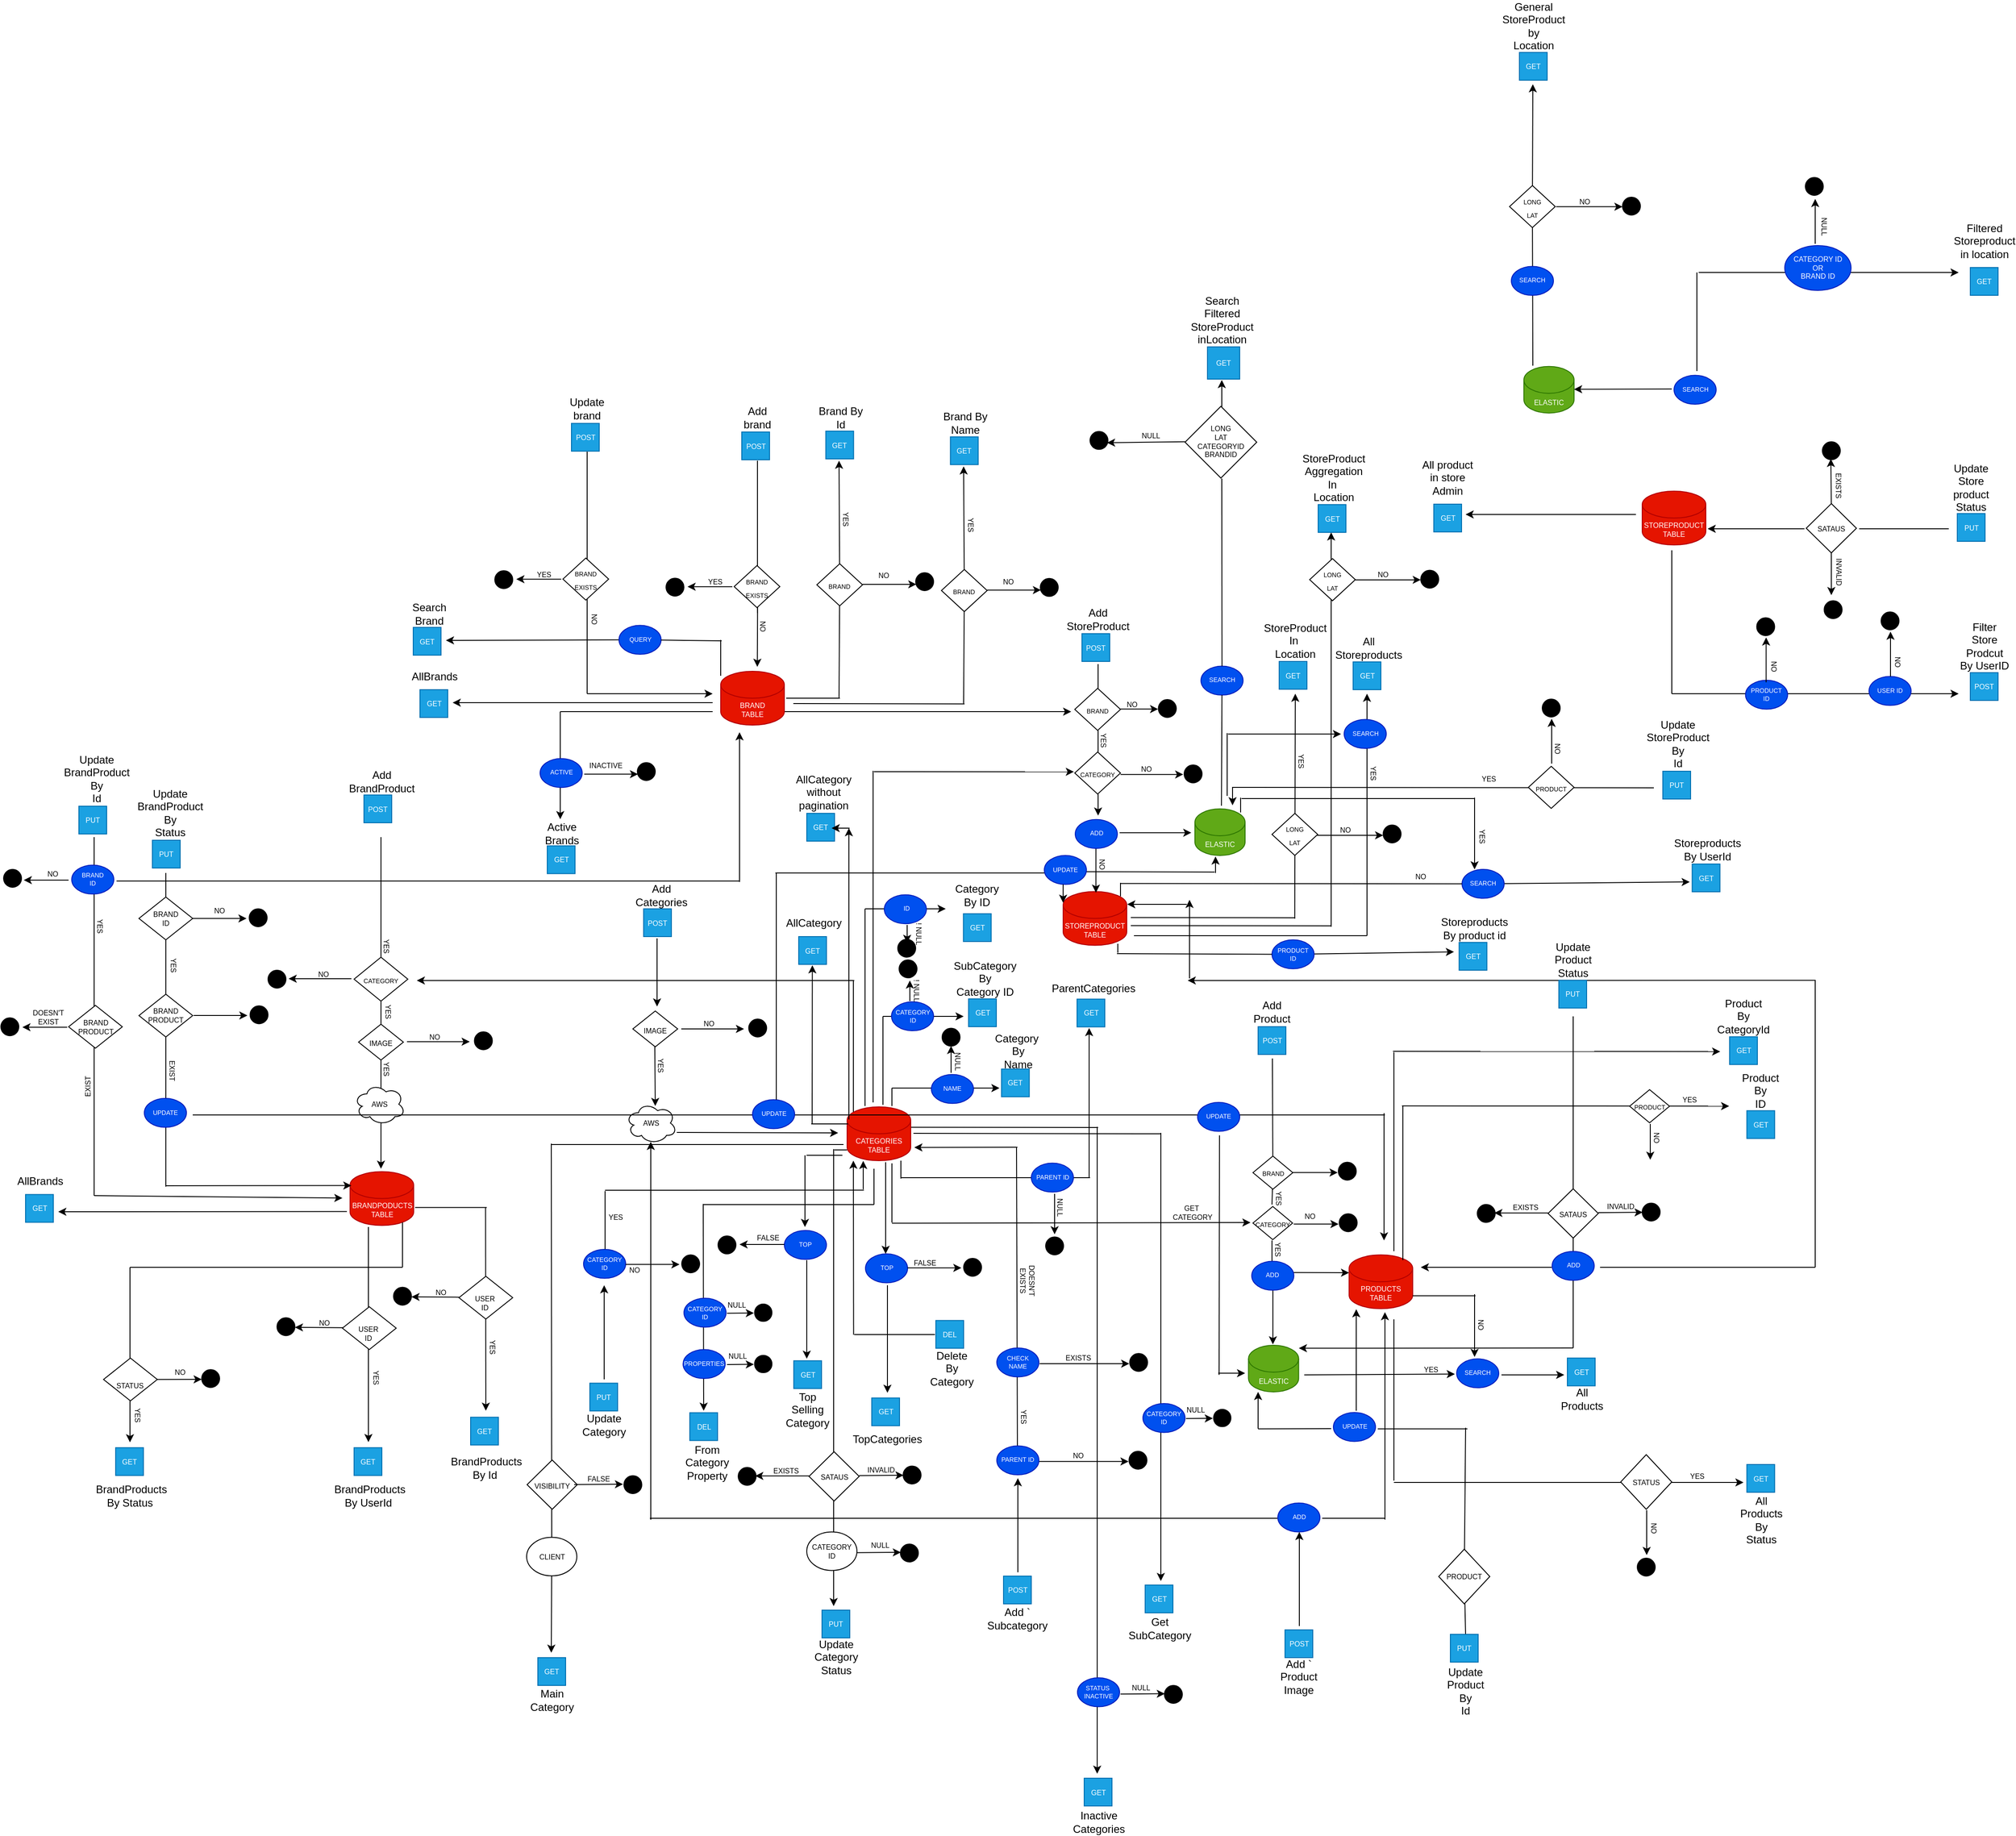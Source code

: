 <mxfile version="20.3.0" type="github">
  <diagram id="prtHgNgQTEPvFCAcTncT" name="Page-1">
    <mxGraphModel dx="2473" dy="2207" grid="1" gridSize="10" guides="1" tooltips="1" connect="1" arrows="1" fold="1" page="0" pageScale="1" pageWidth="827" pageHeight="1169" math="0" shadow="0">
      <root>
        <mxCell id="0" />
        <mxCell id="1" parent="0" />
        <mxCell id="kEKf6R01L94eBU58evI_-126" value="" style="endArrow=classic;html=1;rounded=0;fontSize=8;" edge="1" parent="1">
          <mxGeometry width="50" height="50" relative="1" as="geometry">
            <mxPoint x="680.5" y="-360.25" as="sourcePoint" />
            <mxPoint x="-20" y="-360" as="targetPoint" />
          </mxGeometry>
        </mxCell>
        <mxCell id="AQ4Y5wIKYDqRayqiFg9v-28" value="" style="endArrow=classic;html=1;rounded=0;fontSize=8;" parent="1" edge="1">
          <mxGeometry width="50" height="50" relative="1" as="geometry">
            <mxPoint x="-612" y="-407" as="sourcePoint" />
            <mxPoint x="-612" y="-331" as="targetPoint" />
            <Array as="points">
              <mxPoint x="-612" y="-387" />
            </Array>
          </mxGeometry>
        </mxCell>
        <mxCell id="AQ4Y5wIKYDqRayqiFg9v-33" value="POST" style="whiteSpace=wrap;html=1;aspect=fixed;fontSize=8;fillColor=#1ba1e2;fontColor=#ffffff;strokeColor=#006EAF;" parent="1" vertex="1">
          <mxGeometry x="-627" y="-440" width="31" height="31" as="geometry" />
        </mxCell>
        <mxCell id="AQ4Y5wIKYDqRayqiFg9v-50" value="AWS" style="ellipse;shape=cloud;whiteSpace=wrap;html=1;fontSize=8;" parent="1" vertex="1">
          <mxGeometry x="-647" y="-224" width="57" height="46" as="geometry" />
        </mxCell>
        <mxCell id="AQ4Y5wIKYDqRayqiFg9v-63" value="" style="rhombus;whiteSpace=wrap;html=1;fontSize=8;" parent="1" vertex="1">
          <mxGeometry x="-639" y="-326" width="50" height="40" as="geometry" />
        </mxCell>
        <mxCell id="AQ4Y5wIKYDqRayqiFg9v-64" value="" style="endArrow=classic;html=1;rounded=0;fontSize=8;" parent="1" edge="1">
          <mxGeometry width="50" height="50" relative="1" as="geometry">
            <mxPoint x="-585" y="-306" as="sourcePoint" />
            <mxPoint x="-515" y="-306" as="targetPoint" />
          </mxGeometry>
        </mxCell>
        <mxCell id="AQ4Y5wIKYDqRayqiFg9v-58" value="IMAGE" style="text;html=1;strokeColor=none;fillColor=none;align=center;verticalAlign=middle;whiteSpace=wrap;rounded=0;fontSize=8;" parent="1" vertex="1">
          <mxGeometry x="-644" y="-319" width="60" height="30" as="geometry" />
        </mxCell>
        <mxCell id="AQ4Y5wIKYDqRayqiFg9v-67" value="" style="ellipse;whiteSpace=wrap;html=1;aspect=fixed;fontSize=8;fillColor=#000000;" parent="1" vertex="1">
          <mxGeometry x="-509.75" y="-317" width="20" height="20" as="geometry" />
        </mxCell>
        <mxCell id="AQ4Y5wIKYDqRayqiFg9v-69" value="NO" style="text;html=1;strokeColor=none;fillColor=none;align=center;verticalAlign=middle;whiteSpace=wrap;rounded=0;fontSize=8;" parent="1" vertex="1">
          <mxGeometry x="-584" y="-327" width="60" height="30" as="geometry" />
        </mxCell>
        <mxCell id="AQ4Y5wIKYDqRayqiFg9v-71" value="" style="endArrow=classic;html=1;rounded=0;fontSize=8;" parent="1" edge="1">
          <mxGeometry width="50" height="50" relative="1" as="geometry">
            <mxPoint x="-590" y="-190.5" as="sourcePoint" />
            <mxPoint x="-410" y="-190" as="targetPoint" />
          </mxGeometry>
        </mxCell>
        <mxCell id="AQ4Y5wIKYDqRayqiFg9v-76" value="CATEGORIES&lt;br&gt;TABLE" style="shape=cylinder3;whiteSpace=wrap;html=1;boundedLbl=1;backgroundOutline=1;size=15;fontSize=8;fillColor=#e51400;fontColor=#ffffff;strokeColor=#B20000;" parent="1" vertex="1">
          <mxGeometry x="-400" y="-219" width="71" height="60" as="geometry" />
        </mxCell>
        <mxCell id="AQ4Y5wIKYDqRayqiFg9v-77" value="YES" style="text;html=1;strokeColor=none;fillColor=none;align=center;verticalAlign=middle;whiteSpace=wrap;rounded=0;fontSize=8;rotation=90;" parent="1" vertex="1">
          <mxGeometry x="-638" y="-280" width="60" height="30" as="geometry" />
        </mxCell>
        <mxCell id="1eOyAgrrZPJJlD7NY1wQ-12" value="Add Categories" style="text;html=1;strokeColor=none;fillColor=none;align=center;verticalAlign=middle;whiteSpace=wrap;rounded=0;" parent="1" vertex="1">
          <mxGeometry x="-637" y="-470" width="60" height="30" as="geometry" />
        </mxCell>
        <mxCell id="1eOyAgrrZPJJlD7NY1wQ-14" value="GET" style="whiteSpace=wrap;html=1;aspect=fixed;fontSize=8;fillColor=#1ba1e2;fontColor=#ffffff;strokeColor=#006EAF;" parent="1" vertex="1">
          <mxGeometry x="-454" y="-409" width="31" height="31" as="geometry" />
        </mxCell>
        <mxCell id="1eOyAgrrZPJJlD7NY1wQ-15" value="AllCategory" style="text;html=1;strokeColor=none;fillColor=none;align=center;verticalAlign=middle;whiteSpace=wrap;rounded=0;" parent="1" vertex="1">
          <mxGeometry x="-467.5" y="-439" width="60" height="30" as="geometry" />
        </mxCell>
        <mxCell id="1eOyAgrrZPJJlD7NY1wQ-22" value="" style="endArrow=classic;html=1;rounded=0;fontSize=7;" parent="1" edge="1">
          <mxGeometry width="50" height="50" relative="1" as="geometry">
            <mxPoint x="-439" y="-200" as="sourcePoint" />
            <mxPoint x="-438.75" y="-377" as="targetPoint" />
          </mxGeometry>
        </mxCell>
        <mxCell id="1eOyAgrrZPJJlD7NY1wQ-30" value="" style="endArrow=classic;html=1;rounded=0;fontSize=7;" parent="1" edge="1">
          <mxGeometry width="50" height="50" relative="1" as="geometry">
            <mxPoint x="-614.5" y="-287" as="sourcePoint" />
            <mxPoint x="-614" y="-220" as="targetPoint" />
          </mxGeometry>
        </mxCell>
        <mxCell id="1eOyAgrrZPJJlD7NY1wQ-38" value="" style="endArrow=none;html=1;rounded=0;fontSize=7;" parent="1" edge="1">
          <mxGeometry width="50" height="50" relative="1" as="geometry">
            <mxPoint x="-440" y="-200" as="sourcePoint" />
            <mxPoint x="-399" y="-200" as="targetPoint" />
          </mxGeometry>
        </mxCell>
        <mxCell id="1eOyAgrrZPJJlD7NY1wQ-39" value="GET" style="whiteSpace=wrap;html=1;aspect=fixed;fontSize=8;fillColor=#1ba1e2;fontColor=#ffffff;strokeColor=#006EAF;" parent="1" vertex="1">
          <mxGeometry x="-143.5" y="-339.25" width="31" height="31" as="geometry" />
        </mxCell>
        <mxCell id="1eOyAgrrZPJJlD7NY1wQ-55" value="GET" style="whiteSpace=wrap;html=1;aspect=fixed;fontSize=8;fillColor=#1ba1e2;fontColor=#ffffff;strokeColor=#006EAF;" parent="1" vertex="1">
          <mxGeometry x="-372.5" y="105.75" width="31" height="31" as="geometry" />
        </mxCell>
        <mxCell id="1eOyAgrrZPJJlD7NY1wQ-59" value="" style="endArrow=classic;html=1;rounded=0;fontSize=7;" parent="1" edge="1">
          <mxGeometry width="50" height="50" relative="1" as="geometry">
            <mxPoint x="-355" y="-20" as="sourcePoint" />
            <mxPoint x="-355" y="100" as="targetPoint" />
          </mxGeometry>
        </mxCell>
        <mxCell id="1eOyAgrrZPJJlD7NY1wQ-63" value="" style="endArrow=classic;html=1;rounded=0;fontSize=7;" parent="1" edge="1">
          <mxGeometry width="50" height="50" relative="1" as="geometry">
            <mxPoint x="-445" y="-48" as="sourcePoint" />
            <mxPoint x="-445" y="62" as="targetPoint" />
          </mxGeometry>
        </mxCell>
        <mxCell id="1eOyAgrrZPJJlD7NY1wQ-75" value="ParentCategories" style="text;html=1;strokeColor=none;fillColor=none;align=center;verticalAlign=middle;whiteSpace=wrap;rounded=0;" parent="1" vertex="1">
          <mxGeometry x="-155" y="-366.25" width="60" height="30" as="geometry" />
        </mxCell>
        <mxCell id="1eOyAgrrZPJJlD7NY1wQ-92" value="" style="endArrow=classic;html=1;rounded=0;fontSize=7;" parent="1" edge="1">
          <mxGeometry width="50" height="50" relative="1" as="geometry">
            <mxPoint x="-168.5" y="-121.99" as="sourcePoint" />
            <mxPoint x="-168.5" y="-76.87" as="targetPoint" />
          </mxGeometry>
        </mxCell>
        <mxCell id="1eOyAgrrZPJJlD7NY1wQ-93" value="NULL" style="text;html=1;strokeColor=none;fillColor=none;align=center;verticalAlign=middle;whiteSpace=wrap;rounded=0;fontSize=8;rotation=90;" parent="1" vertex="1">
          <mxGeometry x="-193" y="-121.62" width="60" height="30" as="geometry" />
        </mxCell>
        <mxCell id="1eOyAgrrZPJJlD7NY1wQ-97" value="" style="ellipse;whiteSpace=wrap;html=1;aspect=fixed;fontSize=8;fillColor=#000000;" parent="1" vertex="1">
          <mxGeometry x="-178.5" y="-73.87" width="20" height="20" as="geometry" />
        </mxCell>
        <mxCell id="1eOyAgrrZPJJlD7NY1wQ-100" value="" style="endArrow=none;html=1;rounded=0;fontSize=7;" parent="1" edge="1">
          <mxGeometry width="50" height="50" relative="1" as="geometry">
            <mxPoint x="-340" y="-159" as="sourcePoint" />
            <mxPoint x="-340" y="-139" as="targetPoint" />
          </mxGeometry>
        </mxCell>
        <mxCell id="1eOyAgrrZPJJlD7NY1wQ-102" value="TopCategories" style="text;html=1;strokeColor=none;fillColor=none;align=center;verticalAlign=middle;whiteSpace=wrap;rounded=0;" parent="1" vertex="1">
          <mxGeometry x="-385" y="137.5" width="60" height="28.25" as="geometry" />
        </mxCell>
        <mxCell id="1eOyAgrrZPJJlD7NY1wQ-104" value="TOP" style="ellipse;whiteSpace=wrap;html=1;fontSize=7;fillColor=#0050ef;fontColor=#ffffff;strokeColor=#001DBC;" parent="1" vertex="1">
          <mxGeometry x="-379.5" y="-55" width="47" height="32.25" as="geometry" />
        </mxCell>
        <mxCell id="1eOyAgrrZPJJlD7NY1wQ-107" value="" style="endArrow=classic;html=1;rounded=0;fontSize=7;" parent="1" edge="1">
          <mxGeometry width="50" height="50" relative="1" as="geometry">
            <mxPoint x="-357" y="-157.25" as="sourcePoint" />
            <mxPoint x="-357" y="-55" as="targetPoint" />
          </mxGeometry>
        </mxCell>
        <mxCell id="1eOyAgrrZPJJlD7NY1wQ-108" value="TOP" style="ellipse;whiteSpace=wrap;html=1;fontSize=7;fillColor=#0050ef;fontColor=#ffffff;strokeColor=#001DBC;" parent="1" vertex="1">
          <mxGeometry x="-470" y="-81.12" width="47" height="32.25" as="geometry" />
        </mxCell>
        <mxCell id="1eOyAgrrZPJJlD7NY1wQ-109" value="" style="endArrow=classic;html=1;rounded=0;fontSize=7;" parent="1" edge="1">
          <mxGeometry width="50" height="50" relative="1" as="geometry">
            <mxPoint x="-332.5" y="-39.37" as="sourcePoint" />
            <mxPoint x="-272.5" y="-39.37" as="targetPoint" />
          </mxGeometry>
        </mxCell>
        <mxCell id="1eOyAgrrZPJJlD7NY1wQ-110" value="FALSE" style="text;html=1;strokeColor=none;fillColor=none;align=center;verticalAlign=middle;whiteSpace=wrap;rounded=0;fontSize=8;" parent="1" vertex="1">
          <mxGeometry x="-343.5" y="-60" width="60" height="30" as="geometry" />
        </mxCell>
        <mxCell id="1eOyAgrrZPJJlD7NY1wQ-111" value="" style="ellipse;whiteSpace=wrap;html=1;aspect=fixed;fontSize=8;fillColor=#000000;" parent="1" vertex="1">
          <mxGeometry x="-270" y="-50" width="20" height="20" as="geometry" />
        </mxCell>
        <mxCell id="1eOyAgrrZPJJlD7NY1wQ-112" value="" style="endArrow=classic;html=1;rounded=0;fontSize=7;" parent="1" edge="1">
          <mxGeometry width="50" height="50" relative="1" as="geometry">
            <mxPoint x="-470" y="-65.5" as="sourcePoint" />
            <mxPoint x="-520" y="-65.5" as="targetPoint" />
          </mxGeometry>
        </mxCell>
        <mxCell id="1eOyAgrrZPJJlD7NY1wQ-113" value="FALSE" style="text;html=1;strokeColor=none;fillColor=none;align=center;verticalAlign=middle;whiteSpace=wrap;rounded=0;fontSize=8;" parent="1" vertex="1">
          <mxGeometry x="-518.5" y="-88.12" width="60" height="30" as="geometry" />
        </mxCell>
        <mxCell id="1eOyAgrrZPJJlD7NY1wQ-115" value="" style="endArrow=classic;html=1;rounded=0;fontSize=7;" parent="1" edge="1">
          <mxGeometry width="50" height="50" relative="1" as="geometry">
            <mxPoint x="-447" y="-165" as="sourcePoint" />
            <mxPoint x="-447" y="-85" as="targetPoint" />
          </mxGeometry>
        </mxCell>
        <mxCell id="1eOyAgrrZPJJlD7NY1wQ-116" value="" style="ellipse;whiteSpace=wrap;html=1;aspect=fixed;fontSize=8;fillColor=#000000;" parent="1" vertex="1">
          <mxGeometry x="-544" y="-74.99" width="20" height="20" as="geometry" />
        </mxCell>
        <mxCell id="1eOyAgrrZPJJlD7NY1wQ-118" value="" style="endArrow=none;html=1;rounded=0;fontSize=7;" parent="1" edge="1">
          <mxGeometry width="50" height="50" relative="1" as="geometry">
            <mxPoint x="-445.25" y="-165" as="sourcePoint" />
            <mxPoint x="-405.25" y="-165" as="targetPoint" />
          </mxGeometry>
        </mxCell>
        <mxCell id="1eOyAgrrZPJJlD7NY1wQ-120" value="" style="endArrow=classic;html=1;rounded=0;fontSize=7;" parent="1" edge="1">
          <mxGeometry width="50" height="50" relative="1" as="geometry">
            <mxPoint x="-382" y="-127" as="sourcePoint" />
            <mxPoint x="-382" y="-158.75" as="targetPoint" />
          </mxGeometry>
        </mxCell>
        <mxCell id="1eOyAgrrZPJJlD7NY1wQ-121" value="" style="endArrow=none;html=1;rounded=0;fontSize=7;" parent="1" edge="1">
          <mxGeometry width="50" height="50" relative="1" as="geometry">
            <mxPoint x="-670" y="-126" as="sourcePoint" />
            <mxPoint x="-381.25" y="-126.12" as="targetPoint" />
          </mxGeometry>
        </mxCell>
        <mxCell id="1eOyAgrrZPJJlD7NY1wQ-122" value="" style="endArrow=none;html=1;rounded=0;fontSize=7;" parent="1" edge="1">
          <mxGeometry width="50" height="50" relative="1" as="geometry">
            <mxPoint x="-670" y="-55.12" as="sourcePoint" />
            <mxPoint x="-670" y="-125.12" as="targetPoint" />
          </mxGeometry>
        </mxCell>
        <mxCell id="1eOyAgrrZPJJlD7NY1wQ-123" value="CATEGORY&lt;br&gt;ID" style="ellipse;whiteSpace=wrap;html=1;fontSize=7;fillColor=#0050ef;fontColor=#ffffff;strokeColor=#001DBC;" parent="1" vertex="1">
          <mxGeometry x="-694" y="-60" width="47" height="32.25" as="geometry" />
        </mxCell>
        <mxCell id="1eOyAgrrZPJJlD7NY1wQ-124" value="" style="endArrow=classic;html=1;rounded=0;fontSize=7;" parent="1" edge="1">
          <mxGeometry width="50" height="50" relative="1" as="geometry">
            <mxPoint x="-647" y="-43.24" as="sourcePoint" />
            <mxPoint x="-587" y="-43.24" as="targetPoint" />
          </mxGeometry>
        </mxCell>
        <mxCell id="1eOyAgrrZPJJlD7NY1wQ-125" value="" style="ellipse;whiteSpace=wrap;html=1;aspect=fixed;fontSize=8;fillColor=#000000;" parent="1" vertex="1">
          <mxGeometry x="-584.5" y="-53.87" width="20" height="20" as="geometry" />
        </mxCell>
        <mxCell id="1eOyAgrrZPJJlD7NY1wQ-126" value="NO" style="text;html=1;strokeColor=none;fillColor=none;align=center;verticalAlign=middle;whiteSpace=wrap;rounded=0;fontSize=8;" parent="1" vertex="1">
          <mxGeometry x="-667.5" y="-51.87" width="60" height="30" as="geometry" />
        </mxCell>
        <mxCell id="1eOyAgrrZPJJlD7NY1wQ-127" value="PUT" style="whiteSpace=wrap;html=1;aspect=fixed;fontSize=8;fillColor=#1ba1e2;fontColor=#ffffff;strokeColor=#006EAF;" parent="1" vertex="1">
          <mxGeometry x="-687" y="89.25" width="31" height="31" as="geometry" />
        </mxCell>
        <mxCell id="1eOyAgrrZPJJlD7NY1wQ-129" value="" style="endArrow=classic;html=1;rounded=0;fontSize=7;" parent="1" edge="1">
          <mxGeometry width="50" height="50" relative="1" as="geometry">
            <mxPoint x="-671" y="85" as="sourcePoint" />
            <mxPoint x="-671" y="-20" as="targetPoint" />
          </mxGeometry>
        </mxCell>
        <mxCell id="1eOyAgrrZPJJlD7NY1wQ-136" value="Update Category" style="text;html=1;strokeColor=none;fillColor=none;align=center;verticalAlign=middle;whiteSpace=wrap;rounded=0;" parent="1" vertex="1">
          <mxGeometry x="-701.5" y="121.25" width="60" height="30" as="geometry" />
        </mxCell>
        <mxCell id="1eOyAgrrZPJJlD7NY1wQ-137" value="YES" style="text;html=1;strokeColor=none;fillColor=none;align=center;verticalAlign=middle;whiteSpace=wrap;rounded=0;fontSize=8;" parent="1" vertex="1">
          <mxGeometry x="-688" y="-111.12" width="60" height="30" as="geometry" />
        </mxCell>
        <mxCell id="sNdbcc_k8vX7MkfwuQpp-1" value="" style="endArrow=classic;html=1;rounded=0;" parent="1" edge="1">
          <mxGeometry width="50" height="50" relative="1" as="geometry">
            <mxPoint x="-210" y="-174" as="sourcePoint" />
            <mxPoint x="-325" y="-173.75" as="targetPoint" />
          </mxGeometry>
        </mxCell>
        <mxCell id="sNdbcc_k8vX7MkfwuQpp-2" value="" style="endArrow=none;html=1;rounded=0;" parent="1" edge="1">
          <mxGeometry width="50" height="50" relative="1" as="geometry">
            <mxPoint x="-210" y="160" as="sourcePoint" />
            <mxPoint x="-211" y="-174" as="targetPoint" />
          </mxGeometry>
        </mxCell>
        <mxCell id="sNdbcc_k8vX7MkfwuQpp-4" value="YES" style="text;html=1;strokeColor=none;fillColor=none;align=center;verticalAlign=middle;whiteSpace=wrap;rounded=0;fontSize=8;rotation=90;" parent="1" vertex="1">
          <mxGeometry x="-233" y="112" width="60" height="30" as="geometry" />
        </mxCell>
        <mxCell id="sNdbcc_k8vX7MkfwuQpp-5" value="" style="endArrow=classic;html=1;rounded=0;" parent="1" edge="1">
          <mxGeometry width="50" height="50" relative="1" as="geometry">
            <mxPoint x="-186" y="176.63" as="sourcePoint" />
            <mxPoint x="-86" y="176.63" as="targetPoint" />
          </mxGeometry>
        </mxCell>
        <mxCell id="sNdbcc_k8vX7MkfwuQpp-6" value="NO" style="text;html=1;strokeColor=none;fillColor=none;align=center;verticalAlign=middle;whiteSpace=wrap;rounded=0;fontSize=8;" parent="1" vertex="1">
          <mxGeometry x="-172.5" y="155.25" width="60" height="30" as="geometry" />
        </mxCell>
        <mxCell id="sNdbcc_k8vX7MkfwuQpp-7" value="PARENT ID" style="ellipse;whiteSpace=wrap;html=1;fontSize=7;fillColor=#0050ef;fontColor=#ffffff;strokeColor=#001DBC;" parent="1" vertex="1">
          <mxGeometry x="-233" y="159.25" width="47" height="32.25" as="geometry" />
        </mxCell>
        <mxCell id="sNdbcc_k8vX7MkfwuQpp-8" value="" style="ellipse;whiteSpace=wrap;html=1;aspect=fixed;fontSize=8;fillColor=#000000;" parent="1" vertex="1">
          <mxGeometry x="-85.5" y="165.25" width="20" height="20" as="geometry" />
        </mxCell>
        <mxCell id="sNdbcc_k8vX7MkfwuQpp-9" value="CHECK&lt;br&gt;NAME" style="ellipse;whiteSpace=wrap;html=1;fontSize=7;fillColor=#0050ef;fontColor=#ffffff;strokeColor=#001DBC;" parent="1" vertex="1">
          <mxGeometry x="-233" y="50" width="47" height="32.25" as="geometry" />
        </mxCell>
        <mxCell id="sNdbcc_k8vX7MkfwuQpp-10" value="" style="endArrow=classic;html=1;rounded=0;" parent="1" edge="1">
          <mxGeometry width="50" height="50" relative="1" as="geometry">
            <mxPoint x="-185.25" y="67.51" as="sourcePoint" />
            <mxPoint x="-85.25" y="67.51" as="targetPoint" />
          </mxGeometry>
        </mxCell>
        <mxCell id="sNdbcc_k8vX7MkfwuQpp-11" value="" style="ellipse;whiteSpace=wrap;html=1;aspect=fixed;fontSize=8;fillColor=#000000;" parent="1" vertex="1">
          <mxGeometry x="-84.75" y="56.13" width="20" height="20" as="geometry" />
        </mxCell>
        <mxCell id="sNdbcc_k8vX7MkfwuQpp-12" value="EXISTS" style="text;html=1;strokeColor=none;fillColor=none;align=center;verticalAlign=middle;whiteSpace=wrap;rounded=0;fontSize=8;" parent="1" vertex="1">
          <mxGeometry x="-172.5" y="46.13" width="60" height="30" as="geometry" />
        </mxCell>
        <mxCell id="sNdbcc_k8vX7MkfwuQpp-13" value="DOESN&#39;T&lt;br&gt;EXISTS" style="text;html=1;strokeColor=none;fillColor=none;align=center;verticalAlign=middle;whiteSpace=wrap;rounded=0;fontSize=8;rotation=90;" parent="1" vertex="1">
          <mxGeometry x="-229" y="-40" width="60" height="30" as="geometry" />
        </mxCell>
        <mxCell id="sNdbcc_k8vX7MkfwuQpp-14" value="POST" style="whiteSpace=wrap;html=1;aspect=fixed;fontSize=8;fillColor=#1ba1e2;fontColor=#ffffff;strokeColor=#006EAF;" parent="1" vertex="1">
          <mxGeometry x="-225.5" y="304.5" width="31" height="31" as="geometry" />
        </mxCell>
        <mxCell id="sNdbcc_k8vX7MkfwuQpp-15" value="" style="endArrow=classic;html=1;rounded=0;fontSize=7;" parent="1" edge="1">
          <mxGeometry width="50" height="50" relative="1" as="geometry">
            <mxPoint x="-209.5" y="300.25" as="sourcePoint" />
            <mxPoint x="-209.5" y="195.25" as="targetPoint" />
          </mxGeometry>
        </mxCell>
        <mxCell id="sNdbcc_k8vX7MkfwuQpp-16" value="Add `&lt;br&gt;Subcategory" style="text;html=1;strokeColor=none;fillColor=none;align=center;verticalAlign=middle;whiteSpace=wrap;rounded=0;" parent="1" vertex="1">
          <mxGeometry x="-240" y="336.5" width="60" height="30" as="geometry" />
        </mxCell>
        <mxCell id="sNdbcc_k8vX7MkfwuQpp-22" value="PRODUCTS&lt;br&gt;TABLE" style="shape=cylinder3;whiteSpace=wrap;html=1;boundedLbl=1;backgroundOutline=1;size=15;fontSize=8;fillColor=#e51400;fontColor=#ffffff;strokeColor=#B20000;" parent="1" vertex="1">
          <mxGeometry x="160" y="-53.87" width="71" height="60" as="geometry" />
        </mxCell>
        <mxCell id="sNdbcc_k8vX7MkfwuQpp-25" value="POST" style="whiteSpace=wrap;html=1;aspect=fixed;fontSize=8;fillColor=#1ba1e2;fontColor=#ffffff;strokeColor=#006EAF;" parent="1" vertex="1">
          <mxGeometry x="58.5" y="-308.5" width="31" height="31" as="geometry" />
        </mxCell>
        <mxCell id="sNdbcc_k8vX7MkfwuQpp-26" value="Add Product" style="text;html=1;strokeColor=none;fillColor=none;align=center;verticalAlign=middle;whiteSpace=wrap;rounded=0;" parent="1" vertex="1">
          <mxGeometry x="44" y="-340" width="60" height="30" as="geometry" />
        </mxCell>
        <mxCell id="sNdbcc_k8vX7MkfwuQpp-27" value="&lt;span style=&quot;font-size: 7px;&quot;&gt;CATEGORY&lt;/span&gt;" style="rhombus;whiteSpace=wrap;html=1;" parent="1" vertex="1">
          <mxGeometry x="52.75" y="-107.87" width="44.25" height="37" as="geometry" />
        </mxCell>
        <mxCell id="sNdbcc_k8vX7MkfwuQpp-29" value="" style="endArrow=none;html=1;rounded=0;startArrow=none;" parent="1" source="sNdbcc_k8vX7MkfwuQpp-34" edge="1">
          <mxGeometry width="50" height="50" relative="1" as="geometry">
            <mxPoint x="74.46" y="-273" as="sourcePoint" />
            <mxPoint x="74" y="-110" as="targetPoint" />
          </mxGeometry>
        </mxCell>
        <mxCell id="sNdbcc_k8vX7MkfwuQpp-30" value="" style="endArrow=classic;html=1;rounded=0;" parent="1" edge="1">
          <mxGeometry width="50" height="50" relative="1" as="geometry">
            <mxPoint x="74" y="-34.29" as="sourcePoint" />
            <mxPoint x="160" y="-34" as="targetPoint" />
          </mxGeometry>
        </mxCell>
        <mxCell id="sNdbcc_k8vX7MkfwuQpp-31" value="" style="endArrow=none;html=1;rounded=0;" parent="1" edge="1">
          <mxGeometry width="50" height="50" relative="1" as="geometry">
            <mxPoint x="74" y="-34" as="sourcePoint" />
            <mxPoint x="74" y="-70" as="targetPoint" />
          </mxGeometry>
        </mxCell>
        <mxCell id="sNdbcc_k8vX7MkfwuQpp-32" value="" style="endArrow=none;html=1;rounded=0;" parent="1" edge="1">
          <mxGeometry width="50" height="50" relative="1" as="geometry">
            <mxPoint x="-350" y="-90" as="sourcePoint" />
            <mxPoint x="-350" y="-156" as="targetPoint" />
          </mxGeometry>
        </mxCell>
        <mxCell id="sNdbcc_k8vX7MkfwuQpp-33" value="" style="endArrow=classic;html=1;rounded=0;" parent="1" edge="1">
          <mxGeometry width="50" height="50" relative="1" as="geometry">
            <mxPoint x="-350" y="-89.25" as="sourcePoint" />
            <mxPoint x="50" y="-90" as="targetPoint" />
          </mxGeometry>
        </mxCell>
        <mxCell id="sNdbcc_k8vX7MkfwuQpp-34" value="&lt;span style=&quot;font-size: 7px;&quot;&gt;BRAND&lt;/span&gt;" style="rhombus;whiteSpace=wrap;html=1;" parent="1" vertex="1">
          <mxGeometry x="52.75" y="-164.13" width="44.5" height="37" as="geometry" />
        </mxCell>
        <mxCell id="sNdbcc_k8vX7MkfwuQpp-35" value="" style="endArrow=none;html=1;rounded=0;" parent="1" target="sNdbcc_k8vX7MkfwuQpp-34" edge="1">
          <mxGeometry width="50" height="50" relative="1" as="geometry">
            <mxPoint x="74.46" y="-273.0" as="sourcePoint" />
            <mxPoint x="74.0" y="-110" as="targetPoint" />
          </mxGeometry>
        </mxCell>
        <mxCell id="sNdbcc_k8vX7MkfwuQpp-36" value="YES" style="text;html=1;strokeColor=none;fillColor=none;align=center;verticalAlign=middle;whiteSpace=wrap;rounded=0;fontSize=8;rotation=90;" parent="1" vertex="1">
          <mxGeometry x="51.5" y="-132.25" width="60" height="30" as="geometry" />
        </mxCell>
        <mxCell id="sNdbcc_k8vX7MkfwuQpp-37" value="" style="ellipse;whiteSpace=wrap;html=1;aspect=fixed;fontSize=8;fillColor=#000000;" parent="1" vertex="1">
          <mxGeometry x="149" y="-99.75" width="20" height="20" as="geometry" />
        </mxCell>
        <mxCell id="sNdbcc_k8vX7MkfwuQpp-38" value="" style="endArrow=classic;html=1;rounded=0;fontSize=7;" parent="1" edge="1">
          <mxGeometry width="50" height="50" relative="1" as="geometry">
            <mxPoint x="98.25" y="-88.25" as="sourcePoint" />
            <mxPoint x="148.25" y="-88.25" as="targetPoint" />
          </mxGeometry>
        </mxCell>
        <mxCell id="sNdbcc_k8vX7MkfwuQpp-39" value="NO" style="text;html=1;strokeColor=none;fillColor=none;align=center;verticalAlign=middle;whiteSpace=wrap;rounded=0;fontSize=8;" parent="1" vertex="1">
          <mxGeometry x="89.5" y="-106.75" width="53" height="20" as="geometry" />
        </mxCell>
        <mxCell id="sNdbcc_k8vX7MkfwuQpp-41" value="" style="ellipse;whiteSpace=wrap;html=1;aspect=fixed;fontSize=8;fillColor=#000000;" parent="1" vertex="1">
          <mxGeometry x="148" y="-157.25" width="20" height="20" as="geometry" />
        </mxCell>
        <mxCell id="sNdbcc_k8vX7MkfwuQpp-42" value="" style="endArrow=classic;html=1;rounded=0;fontSize=7;" parent="1" edge="1">
          <mxGeometry width="50" height="50" relative="1" as="geometry">
            <mxPoint x="97.25" y="-145.75" as="sourcePoint" />
            <mxPoint x="147.25" y="-145.75" as="targetPoint" />
          </mxGeometry>
        </mxCell>
        <mxCell id="sNdbcc_k8vX7MkfwuQpp-43" value="GET&amp;nbsp;&lt;br&gt;CATEGORY" style="text;html=1;strokeColor=none;fillColor=none;align=center;verticalAlign=middle;whiteSpace=wrap;rounded=0;fontSize=8;" parent="1" vertex="1">
          <mxGeometry x="-41" y="-111.12" width="53" height="20" as="geometry" />
        </mxCell>
        <mxCell id="sNdbcc_k8vX7MkfwuQpp-44" value="ADD" style="ellipse;whiteSpace=wrap;html=1;fontSize=7;fillColor=#0050ef;fontColor=#ffffff;strokeColor=#001DBC;" parent="1" vertex="1">
          <mxGeometry x="51.38" y="-46.75" width="47" height="32.25" as="geometry" />
        </mxCell>
        <mxCell id="sNdbcc_k8vX7MkfwuQpp-46" value="&lt;font style=&quot;font-size: 8px;&quot;&gt;ELASTIC&lt;/font&gt;" style="shape=cylinder3;whiteSpace=wrap;html=1;boundedLbl=1;backgroundOutline=1;size=15;fillColor=#60a917;fontColor=#ffffff;strokeColor=#2D7600;" parent="1" vertex="1">
          <mxGeometry x="47.75" y="47" width="56" height="52" as="geometry" />
        </mxCell>
        <mxCell id="sNdbcc_k8vX7MkfwuQpp-48" value="" style="endArrow=classic;html=1;rounded=0;" parent="1" edge="1">
          <mxGeometry width="50" height="50" relative="1" as="geometry">
            <mxPoint x="75" y="-14" as="sourcePoint" />
            <mxPoint x="75" y="46" as="targetPoint" />
          </mxGeometry>
        </mxCell>
        <mxCell id="sNdbcc_k8vX7MkfwuQpp-49" value="" style="endArrow=classic;html=1;rounded=0;fontSize=8;" parent="1" edge="1">
          <mxGeometry width="50" height="50" relative="1" as="geometry">
            <mxPoint x="-619" y="241.667" as="sourcePoint" />
            <mxPoint x="-619" y="-180" as="targetPoint" />
          </mxGeometry>
        </mxCell>
        <mxCell id="sNdbcc_k8vX7MkfwuQpp-50" value="" style="endArrow=none;html=1;rounded=0;fontSize=8;" parent="1" edge="1">
          <mxGeometry width="50" height="50" relative="1" as="geometry">
            <mxPoint x="-620" y="240" as="sourcePoint" />
            <mxPoint x="80" y="240" as="targetPoint" />
          </mxGeometry>
        </mxCell>
        <mxCell id="sNdbcc_k8vX7MkfwuQpp-52" value="ADD" style="ellipse;whiteSpace=wrap;html=1;fontSize=7;fillColor=#0050ef;fontColor=#ffffff;strokeColor=#001DBC;" parent="1" vertex="1">
          <mxGeometry x="80.5" y="223" width="47" height="32.25" as="geometry" />
        </mxCell>
        <mxCell id="sNdbcc_k8vX7MkfwuQpp-56" value="POST" style="whiteSpace=wrap;html=1;aspect=fixed;fontSize=8;fillColor=#1ba1e2;fontColor=#ffffff;strokeColor=#006EAF;" parent="1" vertex="1">
          <mxGeometry x="88.5" y="364.5" width="31" height="31" as="geometry" />
        </mxCell>
        <mxCell id="sNdbcc_k8vX7MkfwuQpp-57" value="" style="endArrow=classic;html=1;rounded=0;fontSize=7;" parent="1" edge="1">
          <mxGeometry width="50" height="50" relative="1" as="geometry">
            <mxPoint x="104.5" y="360.25" as="sourcePoint" />
            <mxPoint x="104.5" y="255.25" as="targetPoint" />
          </mxGeometry>
        </mxCell>
        <mxCell id="sNdbcc_k8vX7MkfwuQpp-58" value="Add `&lt;br&gt;Product&lt;br&gt;Image" style="text;html=1;strokeColor=none;fillColor=none;align=center;verticalAlign=middle;whiteSpace=wrap;rounded=0;" parent="1" vertex="1">
          <mxGeometry x="74" y="400.5" width="60" height="33.5" as="geometry" />
        </mxCell>
        <mxCell id="sNdbcc_k8vX7MkfwuQpp-59" value="" style="endArrow=none;html=1;rounded=0;fontSize=8;" parent="1" edge="1">
          <mxGeometry width="50" height="50" relative="1" as="geometry">
            <mxPoint x="130" y="240" as="sourcePoint" />
            <mxPoint x="200" y="240" as="targetPoint" />
          </mxGeometry>
        </mxCell>
        <mxCell id="sNdbcc_k8vX7MkfwuQpp-60" value="" style="endArrow=classic;html=1;rounded=0;fontSize=8;" parent="1" edge="1">
          <mxGeometry width="50" height="50" relative="1" as="geometry">
            <mxPoint x="200" y="241.5" as="sourcePoint" />
            <mxPoint x="200" y="10" as="targetPoint" />
          </mxGeometry>
        </mxCell>
        <mxCell id="sNdbcc_k8vX7MkfwuQpp-61" value="GET" style="whiteSpace=wrap;html=1;aspect=fixed;fontSize=8;fillColor=#1ba1e2;fontColor=#ffffff;strokeColor=#006EAF;" parent="1" vertex="1">
          <mxGeometry x="403.5" y="61.25" width="31" height="31" as="geometry" />
        </mxCell>
        <mxCell id="sNdbcc_k8vX7MkfwuQpp-62" value="All Products" style="text;html=1;strokeColor=none;fillColor=none;align=center;verticalAlign=middle;whiteSpace=wrap;rounded=0;" parent="1" vertex="1">
          <mxGeometry x="390" y="92.25" width="60" height="30" as="geometry" />
        </mxCell>
        <mxCell id="sNdbcc_k8vX7MkfwuQpp-66" value="NO" style="text;html=1;strokeColor=none;fillColor=none;align=center;verticalAlign=middle;whiteSpace=wrap;rounded=0;fontSize=8;rotation=90;" parent="1" vertex="1">
          <mxGeometry x="280" y="14.25" width="53" height="20" as="geometry" />
        </mxCell>
        <mxCell id="sNdbcc_k8vX7MkfwuQpp-67" value="YES" style="text;html=1;strokeColor=none;fillColor=none;align=center;verticalAlign=middle;whiteSpace=wrap;rounded=0;fontSize=8;" parent="1" vertex="1">
          <mxGeometry x="225" y="64.12" width="53" height="20" as="geometry" />
        </mxCell>
        <mxCell id="sNdbcc_k8vX7MkfwuQpp-70" value="" style="endArrow=none;html=1;rounded=0;fontSize=8;" parent="1" edge="1">
          <mxGeometry width="50" height="50" relative="1" as="geometry">
            <mxPoint x="231" y="-8.31" as="sourcePoint" />
            <mxPoint x="301" y="-8.31" as="targetPoint" />
          </mxGeometry>
        </mxCell>
        <mxCell id="sNdbcc_k8vX7MkfwuQpp-71" value="" style="endArrow=classic;html=1;rounded=0;fontSize=8;" parent="1" edge="1">
          <mxGeometry width="50" height="50" relative="1" as="geometry">
            <mxPoint x="300" y="-10" as="sourcePoint" />
            <mxPoint x="300" y="60" as="targetPoint" />
          </mxGeometry>
        </mxCell>
        <mxCell id="sNdbcc_k8vX7MkfwuQpp-74" value="" style="endArrow=classic;html=1;rounded=0;fontSize=8;entryX=1;entryY=0.75;entryDx=0;entryDy=0;" parent="1" target="sNdbcc_k8vX7MkfwuQpp-67" edge="1">
          <mxGeometry width="50" height="50" relative="1" as="geometry">
            <mxPoint x="110" y="80" as="sourcePoint" />
            <mxPoint x="260" y="90" as="targetPoint" />
          </mxGeometry>
        </mxCell>
        <mxCell id="sNdbcc_k8vX7MkfwuQpp-75" value="" style="endArrow=classic;html=1;rounded=0;fontSize=8;" parent="1" edge="1">
          <mxGeometry width="50" height="50" relative="1" as="geometry">
            <mxPoint x="330" y="80" as="sourcePoint" />
            <mxPoint x="400" y="80" as="targetPoint" />
          </mxGeometry>
        </mxCell>
        <mxCell id="sNdbcc_k8vX7MkfwuQpp-76" value="YES" style="text;html=1;strokeColor=none;fillColor=none;align=center;verticalAlign=middle;whiteSpace=wrap;rounded=0;fontSize=8;rotation=90;" parent="1" vertex="1">
          <mxGeometry x="50" y="-74.75" width="60" height="30" as="geometry" />
        </mxCell>
        <mxCell id="sNdbcc_k8vX7MkfwuQpp-77" value="PUT" style="whiteSpace=wrap;html=1;aspect=fixed;fontSize=8;fillColor=#1ba1e2;fontColor=#ffffff;strokeColor=#006EAF;" parent="1" vertex="1">
          <mxGeometry x="394" y="-360.25" width="31" height="31" as="geometry" />
        </mxCell>
        <mxCell id="sNdbcc_k8vX7MkfwuQpp-78" value="Update Product&lt;br&gt;Status" style="text;html=1;strokeColor=none;fillColor=none;align=center;verticalAlign=middle;whiteSpace=wrap;rounded=0;" parent="1" vertex="1">
          <mxGeometry x="379.5" y="-397.75" width="60" height="30" as="geometry" />
        </mxCell>
        <mxCell id="sNdbcc_k8vX7MkfwuQpp-79" value="" style="endArrow=none;html=1;rounded=0;fontSize=8;" parent="1" edge="1">
          <mxGeometry width="50" height="50" relative="1" as="geometry">
            <mxPoint x="410" y="50" as="sourcePoint" />
            <mxPoint x="410" y="-320" as="targetPoint" />
          </mxGeometry>
        </mxCell>
        <mxCell id="sNdbcc_k8vX7MkfwuQpp-81" value="ADD" style="ellipse;whiteSpace=wrap;html=1;fontSize=7;fillColor=#0050ef;fontColor=#ffffff;strokeColor=#001DBC;" parent="1" vertex="1">
          <mxGeometry x="386.5" y="-57.75" width="47" height="32.25" as="geometry" />
        </mxCell>
        <mxCell id="sNdbcc_k8vX7MkfwuQpp-82" value="" style="endArrow=classic;html=1;rounded=0;fontSize=8;" parent="1" edge="1">
          <mxGeometry width="50" height="50" relative="1" as="geometry">
            <mxPoint x="386" y="-40" as="sourcePoint" />
            <mxPoint x="240" y="-40" as="targetPoint" />
          </mxGeometry>
        </mxCell>
        <mxCell id="sNdbcc_k8vX7MkfwuQpp-85" value="" style="endArrow=classic;html=1;rounded=0;fontSize=8;" parent="1" edge="1">
          <mxGeometry width="50" height="50" relative="1" as="geometry">
            <mxPoint x="410" y="50" as="sourcePoint" />
            <mxPoint x="104" y="50.25" as="targetPoint" />
          </mxGeometry>
        </mxCell>
        <mxCell id="sNdbcc_k8vX7MkfwuQpp-93" value="" style="endArrow=none;html=1;rounded=0;fontSize=8;" parent="1" edge="1">
          <mxGeometry width="50" height="50" relative="1" as="geometry">
            <mxPoint x="-371" y="-224" as="sourcePoint" />
            <mxPoint x="-371" y="-594" as="targetPoint" />
          </mxGeometry>
        </mxCell>
        <mxCell id="sNdbcc_k8vX7MkfwuQpp-96" value="" style="endArrow=classic;html=1;rounded=0;fontSize=8;" parent="1" edge="1">
          <mxGeometry width="50" height="50" relative="1" as="geometry">
            <mxPoint x="-96.5" y="-662.9" as="sourcePoint" />
            <mxPoint x="-53" y="-662.8" as="targetPoint" />
          </mxGeometry>
        </mxCell>
        <mxCell id="sNdbcc_k8vX7MkfwuQpp-97" value="" style="ellipse;whiteSpace=wrap;html=1;aspect=fixed;fontSize=8;fillColor=#000000;" parent="1" vertex="1">
          <mxGeometry x="-52.75" y="-673.5" width="20" height="20" as="geometry" />
        </mxCell>
        <mxCell id="sNdbcc_k8vX7MkfwuQpp-98" value="NO" style="text;html=1;strokeColor=none;fillColor=none;align=center;verticalAlign=middle;whiteSpace=wrap;rounded=0;fontSize=8;" parent="1" vertex="1">
          <mxGeometry x="-112.5" y="-683.5" width="60" height="30" as="geometry" />
        </mxCell>
        <mxCell id="sNdbcc_k8vX7MkfwuQpp-101" value="" style="endArrow=classic;html=1;rounded=0;fontSize=8;" parent="1" edge="1">
          <mxGeometry width="50" height="50" relative="1" as="geometry">
            <mxPoint x="-370" y="-593" as="sourcePoint" />
            <mxPoint x="-147" y="-592.9" as="targetPoint" />
          </mxGeometry>
        </mxCell>
        <mxCell id="sNdbcc_k8vX7MkfwuQpp-103" value="YES" style="text;html=1;strokeColor=none;fillColor=none;align=center;verticalAlign=middle;whiteSpace=wrap;rounded=0;fontSize=8;rotation=90;" parent="1" vertex="1">
          <mxGeometry x="-144.25" y="-643" width="60" height="30" as="geometry" />
        </mxCell>
        <mxCell id="sNdbcc_k8vX7MkfwuQpp-110" value="STOREPRODUCT&lt;br&gt;TABLE" style="shape=cylinder3;whiteSpace=wrap;html=1;boundedLbl=1;backgroundOutline=1;size=15;fontSize=8;fillColor=#e51400;fontColor=#ffffff;strokeColor=#B20000;" parent="1" vertex="1">
          <mxGeometry x="-159" y="-459.25" width="71" height="60" as="geometry" />
        </mxCell>
        <mxCell id="sNdbcc_k8vX7MkfwuQpp-111" value="" style="endArrow=classic;html=1;rounded=0;fontSize=8;" parent="1" edge="1">
          <mxGeometry width="50" height="50" relative="1" as="geometry">
            <mxPoint x="-122.4" y="-508" as="sourcePoint" />
            <mxPoint x="-122.4" y="-458" as="targetPoint" />
          </mxGeometry>
        </mxCell>
        <mxCell id="sNdbcc_k8vX7MkfwuQpp-112" value="NO" style="text;html=1;strokeColor=none;fillColor=none;align=center;verticalAlign=middle;whiteSpace=wrap;rounded=0;fontSize=8;rotation=90;" parent="1" vertex="1">
          <mxGeometry x="-145.5" y="-505" width="60" height="30" as="geometry" />
        </mxCell>
        <mxCell id="sNdbcc_k8vX7MkfwuQpp-114" value="" style="endArrow=classic;html=1;rounded=0;fontSize=8;" parent="1" edge="1">
          <mxGeometry width="50" height="50" relative="1" as="geometry">
            <mxPoint x="-96" y="-524.89" as="sourcePoint" />
            <mxPoint x="-16" y="-524.89" as="targetPoint" />
          </mxGeometry>
        </mxCell>
        <mxCell id="sNdbcc_k8vX7MkfwuQpp-115" value="&lt;font style=&quot;font-size: 8px;&quot;&gt;ELASTIC&lt;/font&gt;" style="shape=cylinder3;whiteSpace=wrap;html=1;boundedLbl=1;backgroundOutline=1;size=15;fillColor=#60a917;fontColor=#ffffff;strokeColor=#2D7600;" parent="1" vertex="1">
          <mxGeometry x="-12" y="-551.5" width="56" height="52" as="geometry" />
        </mxCell>
        <mxCell id="sNdbcc_k8vX7MkfwuQpp-116" value="" style="endArrow=classic;html=1;rounded=0;fontSize=8;" parent="1" edge="1">
          <mxGeometry width="50" height="50" relative="1" as="geometry">
            <mxPoint x="-120" y="-713" as="sourcePoint" />
            <mxPoint x="-120" y="-544" as="targetPoint" />
          </mxGeometry>
        </mxCell>
        <mxCell id="sNdbcc_k8vX7MkfwuQpp-118" value="POST" style="whiteSpace=wrap;html=1;aspect=fixed;fontSize=8;fillColor=#1ba1e2;fontColor=#ffffff;strokeColor=#006EAF;" parent="1" vertex="1">
          <mxGeometry x="-138" y="-747" width="31" height="31" as="geometry" />
        </mxCell>
        <mxCell id="sNdbcc_k8vX7MkfwuQpp-119" value="Add&lt;br&gt;StoreProduct" style="text;html=1;strokeColor=none;fillColor=none;align=center;verticalAlign=middle;whiteSpace=wrap;rounded=0;" parent="1" vertex="1">
          <mxGeometry x="-150.5" y="-778" width="60" height="30" as="geometry" />
        </mxCell>
        <mxCell id="sNdbcc_k8vX7MkfwuQpp-95" value="&lt;span style=&quot;font-size: 7px;&quot;&gt;CATEGORY&lt;/span&gt;" style="rhombus;whiteSpace=wrap;html=1;" parent="1" vertex="1">
          <mxGeometry x="-146" y="-615" width="51" height="47" as="geometry" />
        </mxCell>
        <mxCell id="sNdbcc_k8vX7MkfwuQpp-102" value="&lt;span style=&quot;font-size: 7px;&quot;&gt;BRAND&lt;/span&gt;" style="rhombus;whiteSpace=wrap;html=1;" parent="1" vertex="1">
          <mxGeometry x="-146" y="-686" width="51" height="47" as="geometry" />
        </mxCell>
        <mxCell id="sNdbcc_k8vX7MkfwuQpp-121" value="" style="endArrow=classic;html=1;rounded=0;fontSize=8;" parent="1" edge="1">
          <mxGeometry width="50" height="50" relative="1" as="geometry">
            <mxPoint x="-95" y="-589.9" as="sourcePoint" />
            <mxPoint x="-25" y="-589.9" as="targetPoint" />
          </mxGeometry>
        </mxCell>
        <mxCell id="sNdbcc_k8vX7MkfwuQpp-122" value="" style="ellipse;whiteSpace=wrap;html=1;aspect=fixed;fontSize=8;fillColor=#000000;" parent="1" vertex="1">
          <mxGeometry x="-24" y="-600.5" width="20" height="20" as="geometry" />
        </mxCell>
        <mxCell id="sNdbcc_k8vX7MkfwuQpp-123" value="NO" style="text;html=1;strokeColor=none;fillColor=none;align=center;verticalAlign=middle;whiteSpace=wrap;rounded=0;fontSize=8;" parent="1" vertex="1">
          <mxGeometry x="-96" y="-611" width="60" height="30" as="geometry" />
        </mxCell>
        <mxCell id="sNdbcc_k8vX7MkfwuQpp-125" value="GET" style="whiteSpace=wrap;html=1;aspect=fixed;fontSize=8;fillColor=#1ba1e2;fontColor=#ffffff;strokeColor=#006EAF;" parent="1" vertex="1">
          <mxGeometry x="164.5" y="-715.5" width="31" height="31" as="geometry" />
        </mxCell>
        <mxCell id="sNdbcc_k8vX7MkfwuQpp-126" value="All&lt;br&gt;Storeproducts" style="text;html=1;strokeColor=none;fillColor=none;align=center;verticalAlign=middle;whiteSpace=wrap;rounded=0;" parent="1" vertex="1">
          <mxGeometry x="152" y="-746.5" width="60" height="30" as="geometry" />
        </mxCell>
        <mxCell id="sNdbcc_k8vX7MkfwuQpp-127" value="" style="endArrow=none;html=1;rounded=0;fontSize=8;" parent="1" edge="1">
          <mxGeometry width="50" height="50" relative="1" as="geometry">
            <mxPoint x="-83.5" y="-430.3" as="sourcePoint" />
            <mxPoint x="100" y="-430" as="targetPoint" />
          </mxGeometry>
        </mxCell>
        <mxCell id="sNdbcc_k8vX7MkfwuQpp-128" value="" style="endArrow=classic;html=1;rounded=0;fontSize=8;" parent="1" edge="1">
          <mxGeometry width="50" height="50" relative="1" as="geometry">
            <mxPoint x="99.38" y="-429" as="sourcePoint" />
            <mxPoint x="100" y="-680" as="targetPoint" />
          </mxGeometry>
        </mxCell>
        <mxCell id="sNdbcc_k8vX7MkfwuQpp-130" value="&lt;span style=&quot;font-size: 7px;&quot;&gt;LONG&lt;br&gt;LAT&lt;br&gt;&lt;/span&gt;" style="rhombus;whiteSpace=wrap;html=1;" parent="1" vertex="1">
          <mxGeometry x="74" y="-546.5" width="51" height="47" as="geometry" />
        </mxCell>
        <mxCell id="sNdbcc_k8vX7MkfwuQpp-132" value="" style="endArrow=classic;html=1;rounded=0;fontSize=8;" parent="1" edge="1">
          <mxGeometry width="50" height="50" relative="1" as="geometry">
            <mxPoint x="124" y="-522" as="sourcePoint" />
            <mxPoint x="198" y="-522" as="targetPoint" />
          </mxGeometry>
        </mxCell>
        <mxCell id="sNdbcc_k8vX7MkfwuQpp-136" value="NO" style="text;html=1;strokeColor=none;fillColor=none;align=center;verticalAlign=middle;whiteSpace=wrap;rounded=0;fontSize=8;" parent="1" vertex="1">
          <mxGeometry x="125.5" y="-543.5" width="60" height="30" as="geometry" />
        </mxCell>
        <mxCell id="sNdbcc_k8vX7MkfwuQpp-137" value="" style="ellipse;whiteSpace=wrap;html=1;aspect=fixed;fontSize=8;fillColor=#000000;" parent="1" vertex="1">
          <mxGeometry x="198" y="-533.5" width="20" height="20" as="geometry" />
        </mxCell>
        <mxCell id="sNdbcc_k8vX7MkfwuQpp-138" value="GET" style="whiteSpace=wrap;html=1;aspect=fixed;fontSize=8;fillColor=#1ba1e2;fontColor=#ffffff;strokeColor=#006EAF;" parent="1" vertex="1">
          <mxGeometry x="82" y="-716" width="31" height="31" as="geometry" />
        </mxCell>
        <mxCell id="sNdbcc_k8vX7MkfwuQpp-139" value="StoreProduct&lt;br&gt;In&amp;nbsp;&lt;br&gt;Location" style="text;html=1;strokeColor=none;fillColor=none;align=center;verticalAlign=middle;whiteSpace=wrap;rounded=0;" parent="1" vertex="1">
          <mxGeometry x="69.5" y="-754" width="60" height="30" as="geometry" />
        </mxCell>
        <mxCell id="sNdbcc_k8vX7MkfwuQpp-140" value="YES" style="text;html=1;strokeColor=none;fillColor=none;align=center;verticalAlign=middle;whiteSpace=wrap;rounded=0;fontSize=8;rotation=90;" parent="1" vertex="1">
          <mxGeometry x="76.5" y="-620" width="60" height="30" as="geometry" />
        </mxCell>
        <mxCell id="sNdbcc_k8vX7MkfwuQpp-142" value="" style="endArrow=classic;html=1;rounded=0;fontSize=8;startArrow=none;" parent="1" edge="1">
          <mxGeometry width="50" height="50" relative="1" as="geometry">
            <mxPoint x="18" y="-1000" as="sourcePoint" />
            <mxPoint x="18" y="-1030" as="targetPoint" />
          </mxGeometry>
        </mxCell>
        <mxCell id="sNdbcc_k8vX7MkfwuQpp-145" value="GET" style="whiteSpace=wrap;html=1;aspect=fixed;fontSize=8;fillColor=#1ba1e2;fontColor=#ffffff;strokeColor=#006EAF;" parent="1" vertex="1">
          <mxGeometry x="2" y="-1067" width="36" height="36" as="geometry" />
        </mxCell>
        <mxCell id="sNdbcc_k8vX7MkfwuQpp-146" value="Search&lt;br&gt;Filtered&lt;br&gt;StoreProduct&lt;br&gt;inLocation" style="text;html=1;strokeColor=none;fillColor=none;align=center;verticalAlign=middle;whiteSpace=wrap;rounded=0;" parent="1" vertex="1">
          <mxGeometry x="-22" y="-1112" width="80.5" height="30" as="geometry" />
        </mxCell>
        <mxCell id="sNdbcc_k8vX7MkfwuQpp-148" value="" style="endArrow=classic;html=1;rounded=0;fontSize=8;" parent="1" edge="1">
          <mxGeometry width="50" height="50" relative="1" as="geometry">
            <mxPoint x="-470" y="-660" as="sourcePoint" />
            <mxPoint x="-150" y="-660" as="targetPoint" />
          </mxGeometry>
        </mxCell>
        <mxCell id="sNdbcc_k8vX7MkfwuQpp-149" value="BRAND&lt;br&gt;TABLE" style="shape=cylinder3;whiteSpace=wrap;html=1;boundedLbl=1;backgroundOutline=1;size=15;fontSize=8;fillColor=#e51400;fontColor=#ffffff;strokeColor=#B20000;" parent="1" vertex="1">
          <mxGeometry x="-541" y="-705" width="71" height="60" as="geometry" />
        </mxCell>
        <mxCell id="sNdbcc_k8vX7MkfwuQpp-150" value="" style="endArrow=classic;html=1;rounded=0;fontSize=8;startArrow=none;" parent="1" edge="1">
          <mxGeometry width="50" height="50" relative="1" as="geometry">
            <mxPoint x="-499.852" y="-778.094" as="sourcePoint" />
            <mxPoint x="-500.15" y="-710" as="targetPoint" />
          </mxGeometry>
        </mxCell>
        <mxCell id="sNdbcc_k8vX7MkfwuQpp-152" value="" style="endArrow=none;html=1;rounded=0;fontSize=8;" parent="1" edge="1">
          <mxGeometry width="50" height="50" relative="1" as="geometry">
            <mxPoint x="-500" y="-940" as="sourcePoint" />
            <mxPoint x="-500" y="-770" as="targetPoint" />
          </mxGeometry>
        </mxCell>
        <mxCell id="sNdbcc_k8vX7MkfwuQpp-153" value="POST" style="whiteSpace=wrap;html=1;aspect=fixed;fontSize=8;fillColor=#1ba1e2;fontColor=#ffffff;strokeColor=#006EAF;" parent="1" vertex="1">
          <mxGeometry x="-517.5" y="-972" width="31" height="31" as="geometry" />
        </mxCell>
        <mxCell id="sNdbcc_k8vX7MkfwuQpp-154" value="Add&lt;br&gt;brand" style="text;html=1;strokeColor=none;fillColor=none;align=center;verticalAlign=middle;whiteSpace=wrap;rounded=0;" parent="1" vertex="1">
          <mxGeometry x="-530" y="-1003" width="60" height="30" as="geometry" />
        </mxCell>
        <mxCell id="sNdbcc_k8vX7MkfwuQpp-155" value="&lt;span style=&quot;font-size: 7px;&quot;&gt;BRAND&lt;br&gt;EXISTS&lt;br&gt;&lt;/span&gt;" style="rhombus;whiteSpace=wrap;html=1;" parent="1" vertex="1">
          <mxGeometry x="-526" y="-823" width="51" height="47" as="geometry" />
        </mxCell>
        <mxCell id="sNdbcc_k8vX7MkfwuQpp-157" value="YES" style="text;html=1;strokeColor=none;fillColor=none;align=center;verticalAlign=middle;whiteSpace=wrap;rounded=0;fontSize=8;rotation=0;" parent="1" vertex="1">
          <mxGeometry x="-577" y="-820" width="60" height="30" as="geometry" />
        </mxCell>
        <mxCell id="sNdbcc_k8vX7MkfwuQpp-158" value="" style="endArrow=classic;html=1;rounded=0;fontSize=7;" parent="1" edge="1">
          <mxGeometry width="50" height="50" relative="1" as="geometry">
            <mxPoint x="-528" y="-799.38" as="sourcePoint" />
            <mxPoint x="-578" y="-799.38" as="targetPoint" />
          </mxGeometry>
        </mxCell>
        <mxCell id="sNdbcc_k8vX7MkfwuQpp-159" value="NO" style="text;html=1;strokeColor=none;fillColor=none;align=center;verticalAlign=middle;whiteSpace=wrap;rounded=0;fontSize=8;rotation=90;" parent="1" vertex="1">
          <mxGeometry x="-524" y="-770" width="60" height="30" as="geometry" />
        </mxCell>
        <mxCell id="sNdbcc_k8vX7MkfwuQpp-160" value="" style="ellipse;whiteSpace=wrap;html=1;aspect=fixed;fontSize=8;fillColor=#000000;" parent="1" vertex="1">
          <mxGeometry x="-602" y="-808.87" width="20" height="20" as="geometry" />
        </mxCell>
        <mxCell id="sNdbcc_k8vX7MkfwuQpp-161" value="" style="endArrow=classic;html=1;rounded=0;fontSize=8;" parent="1" edge="1">
          <mxGeometry width="50" height="50" relative="1" as="geometry">
            <mxPoint x="-550" y="-670" as="sourcePoint" />
            <mxPoint x="-840" y="-670" as="targetPoint" />
          </mxGeometry>
        </mxCell>
        <mxCell id="sNdbcc_k8vX7MkfwuQpp-162" value="GET" style="whiteSpace=wrap;html=1;aspect=fixed;fontSize=8;fillColor=#1ba1e2;fontColor=#ffffff;strokeColor=#006EAF;" parent="1" vertex="1">
          <mxGeometry x="-876.5" y="-684.5" width="31" height="31" as="geometry" />
        </mxCell>
        <mxCell id="sNdbcc_k8vX7MkfwuQpp-163" value="AllBrands" style="text;html=1;strokeColor=none;fillColor=none;align=center;verticalAlign=middle;whiteSpace=wrap;rounded=0;" parent="1" vertex="1">
          <mxGeometry x="-890" y="-714.5" width="60" height="30" as="geometry" />
        </mxCell>
        <mxCell id="sNdbcc_k8vX7MkfwuQpp-164" value="BRANDPODUCTS&lt;br&gt;TABLE" style="shape=cylinder3;whiteSpace=wrap;html=1;boundedLbl=1;backgroundOutline=1;size=15;fontSize=8;fillColor=#e51400;fontColor=#ffffff;strokeColor=#B20000;" parent="1" vertex="1">
          <mxGeometry x="-954.5" y="-146.75" width="71" height="60" as="geometry" />
        </mxCell>
        <mxCell id="sNdbcc_k8vX7MkfwuQpp-166" value="" style="endArrow=classic;html=1;rounded=0;fontSize=8;" parent="1" edge="1">
          <mxGeometry width="50" height="50" relative="1" as="geometry">
            <mxPoint x="-920" y="-520" as="sourcePoint" />
            <mxPoint x="-920" y="-150" as="targetPoint" />
          </mxGeometry>
        </mxCell>
        <mxCell id="sNdbcc_k8vX7MkfwuQpp-167" value="POST" style="whiteSpace=wrap;html=1;aspect=fixed;fontSize=8;fillColor=#1ba1e2;fontColor=#ffffff;strokeColor=#006EAF;" parent="1" vertex="1">
          <mxGeometry x="-939" y="-567" width="31" height="31" as="geometry" />
        </mxCell>
        <mxCell id="sNdbcc_k8vX7MkfwuQpp-168" value="Add BrandProduct" style="text;html=1;strokeColor=none;fillColor=none;align=center;verticalAlign=middle;whiteSpace=wrap;rounded=0;" parent="1" vertex="1">
          <mxGeometry x="-949" y="-597" width="60" height="30" as="geometry" />
        </mxCell>
        <mxCell id="sNdbcc_k8vX7MkfwuQpp-169" value="&lt;font style=&quot;font-size: 7px;&quot;&gt;CATEGORY&lt;/font&gt;" style="rhombus;whiteSpace=wrap;html=1;" parent="1" vertex="1">
          <mxGeometry x="-950" y="-386" width="60" height="49" as="geometry" />
        </mxCell>
        <mxCell id="sNdbcc_k8vX7MkfwuQpp-171" value="" style="endArrow=none;html=1;rounded=0;fontSize=8;" parent="1" edge="1">
          <mxGeometry width="50" height="50" relative="1" as="geometry">
            <mxPoint x="-393" y="-360" as="sourcePoint" />
            <mxPoint x="-393" y="-213.5" as="targetPoint" />
          </mxGeometry>
        </mxCell>
        <mxCell id="sNdbcc_k8vX7MkfwuQpp-172" value="" style="endArrow=classic;html=1;rounded=0;fontSize=8;" parent="1" edge="1">
          <mxGeometry width="50" height="50" relative="1" as="geometry">
            <mxPoint x="-392" y="-360" as="sourcePoint" />
            <mxPoint x="-880" y="-360" as="targetPoint" />
          </mxGeometry>
        </mxCell>
        <mxCell id="sNdbcc_k8vX7MkfwuQpp-173" value="YES" style="text;html=1;strokeColor=none;fillColor=none;align=center;verticalAlign=middle;whiteSpace=wrap;rounded=0;fontSize=8;rotation=90;" parent="1" vertex="1">
          <mxGeometry x="-942" y="-340" width="60" height="30" as="geometry" />
        </mxCell>
        <mxCell id="sNdbcc_k8vX7MkfwuQpp-174" value="NO" style="text;html=1;strokeColor=none;fillColor=none;align=center;verticalAlign=middle;whiteSpace=wrap;rounded=0;fontSize=8;" parent="1" vertex="1">
          <mxGeometry x="-1014" y="-382" width="60" height="30" as="geometry" />
        </mxCell>
        <mxCell id="sNdbcc_k8vX7MkfwuQpp-175" value="" style="endArrow=classic;html=1;rounded=0;fontSize=8;" parent="1" edge="1">
          <mxGeometry width="50" height="50" relative="1" as="geometry">
            <mxPoint x="-953" y="-362" as="sourcePoint" />
            <mxPoint x="-1023" y="-362" as="targetPoint" />
          </mxGeometry>
        </mxCell>
        <mxCell id="sNdbcc_k8vX7MkfwuQpp-176" value="" style="ellipse;whiteSpace=wrap;html=1;aspect=fixed;fontSize=8;fillColor=#000000;" parent="1" vertex="1">
          <mxGeometry x="-1046" y="-371.5" width="20" height="20" as="geometry" />
        </mxCell>
        <mxCell id="sNdbcc_k8vX7MkfwuQpp-188" value="YES" style="text;html=1;strokeColor=none;fillColor=none;align=center;verticalAlign=middle;whiteSpace=wrap;rounded=0;fontSize=8;rotation=90;" parent="1" vertex="1">
          <mxGeometry x="-944" y="-413" width="60" height="30" as="geometry" />
        </mxCell>
        <mxCell id="sNdbcc_k8vX7MkfwuQpp-189" value="" style="rhombus;whiteSpace=wrap;html=1;fontSize=8;" parent="1" vertex="1">
          <mxGeometry x="-945" y="-311.25" width="50" height="40" as="geometry" />
        </mxCell>
        <mxCell id="sNdbcc_k8vX7MkfwuQpp-190" value="" style="endArrow=classic;html=1;rounded=0;fontSize=8;" parent="1" edge="1">
          <mxGeometry width="50" height="50" relative="1" as="geometry">
            <mxPoint x="-891" y="-291.75" as="sourcePoint" />
            <mxPoint x="-821" y="-291.75" as="targetPoint" />
          </mxGeometry>
        </mxCell>
        <mxCell id="sNdbcc_k8vX7MkfwuQpp-191" value="IMAGE" style="text;html=1;strokeColor=none;fillColor=none;align=center;verticalAlign=middle;whiteSpace=wrap;rounded=0;fontSize=8;" parent="1" vertex="1">
          <mxGeometry x="-950" y="-304.75" width="60" height="30" as="geometry" />
        </mxCell>
        <mxCell id="sNdbcc_k8vX7MkfwuQpp-192" value="" style="ellipse;whiteSpace=wrap;html=1;aspect=fixed;fontSize=8;fillColor=#000000;" parent="1" vertex="1">
          <mxGeometry x="-815.75" y="-302.75" width="20" height="20" as="geometry" />
        </mxCell>
        <mxCell id="sNdbcc_k8vX7MkfwuQpp-193" value="NO" style="text;html=1;strokeColor=none;fillColor=none;align=center;verticalAlign=middle;whiteSpace=wrap;rounded=0;fontSize=8;" parent="1" vertex="1">
          <mxGeometry x="-890" y="-311.75" width="60" height="30" as="geometry" />
        </mxCell>
        <mxCell id="sNdbcc_k8vX7MkfwuQpp-194" value="YES" style="text;html=1;strokeColor=none;fillColor=none;align=center;verticalAlign=middle;whiteSpace=wrap;rounded=0;fontSize=8;rotation=90;" parent="1" vertex="1">
          <mxGeometry x="-944" y="-276" width="60" height="30" as="geometry" />
        </mxCell>
        <mxCell id="sNdbcc_k8vX7MkfwuQpp-195" value="AWS" style="ellipse;shape=cloud;whiteSpace=wrap;html=1;fontSize=8;" parent="1" vertex="1">
          <mxGeometry x="-950" y="-245" width="57" height="46" as="geometry" />
        </mxCell>
        <mxCell id="sNdbcc_k8vX7MkfwuQpp-196" value="" style="endArrow=classic;html=1;rounded=0;fontSize=8;" parent="1" edge="1">
          <mxGeometry width="50" height="50" relative="1" as="geometry">
            <mxPoint x="-958" y="-102.25" as="sourcePoint" />
            <mxPoint x="-1280" y="-102" as="targetPoint" />
          </mxGeometry>
        </mxCell>
        <mxCell id="sNdbcc_k8vX7MkfwuQpp-197" value="GET" style="whiteSpace=wrap;html=1;aspect=fixed;fontSize=8;fillColor=#1ba1e2;fontColor=#ffffff;strokeColor=#006EAF;" parent="1" vertex="1">
          <mxGeometry x="-1316.5" y="-121.25" width="31" height="31" as="geometry" />
        </mxCell>
        <mxCell id="sNdbcc_k8vX7MkfwuQpp-198" value="AllBrands" style="text;html=1;strokeColor=none;fillColor=none;align=center;verticalAlign=middle;whiteSpace=wrap;rounded=0;" parent="1" vertex="1">
          <mxGeometry x="-1330" y="-151.25" width="60" height="30" as="geometry" />
        </mxCell>
        <mxCell id="sNdbcc_k8vX7MkfwuQpp-199" value="" style="endArrow=classic;html=1;rounded=0;fontSize=8;" parent="1" edge="1">
          <mxGeometry width="50" height="50" relative="1" as="geometry">
            <mxPoint x="-934" y="-85" as="sourcePoint" />
            <mxPoint x="-934" y="155" as="targetPoint" />
          </mxGeometry>
        </mxCell>
        <mxCell id="sNdbcc_k8vX7MkfwuQpp-200" value="" style="rhombus;whiteSpace=wrap;html=1;fontSize=8;" parent="1" vertex="1">
          <mxGeometry x="-963" y="4" width="60" height="47.75" as="geometry" />
        </mxCell>
        <mxCell id="sNdbcc_k8vX7MkfwuQpp-202" value="USER&lt;br&gt;ID" style="text;html=1;strokeColor=none;fillColor=none;align=center;verticalAlign=middle;whiteSpace=wrap;rounded=0;fontSize=8;" parent="1" vertex="1">
          <mxGeometry x="-964" y="22" width="60" height="24.75" as="geometry" />
        </mxCell>
        <mxCell id="sNdbcc_k8vX7MkfwuQpp-205" value="YES" style="text;html=1;strokeColor=none;fillColor=none;align=center;verticalAlign=middle;whiteSpace=wrap;rounded=0;fontSize=8;rotation=90;" parent="1" vertex="1">
          <mxGeometry x="-956" y="68.25" width="60" height="30" as="geometry" />
        </mxCell>
        <mxCell id="sNdbcc_k8vX7MkfwuQpp-206" value="GET" style="whiteSpace=wrap;html=1;aspect=fixed;fontSize=8;fillColor=#1ba1e2;fontColor=#ffffff;strokeColor=#006EAF;" parent="1" vertex="1">
          <mxGeometry x="-950" y="161.25" width="31" height="31" as="geometry" />
        </mxCell>
        <mxCell id="sNdbcc_k8vX7MkfwuQpp-207" value="&amp;nbsp;BrandProducts By UserId" style="text;html=1;strokeColor=none;fillColor=none;align=center;verticalAlign=middle;whiteSpace=wrap;rounded=0;" parent="1" vertex="1">
          <mxGeometry x="-964" y="200" width="60" height="30" as="geometry" />
        </mxCell>
        <mxCell id="sNdbcc_k8vX7MkfwuQpp-216" value="" style="endArrow=classic;html=1;rounded=0;fontSize=8;" parent="1" edge="1">
          <mxGeometry width="50" height="50" relative="1" as="geometry">
            <mxPoint x="-962" y="27.32" as="sourcePoint" />
            <mxPoint x="-1016" y="27" as="targetPoint" />
          </mxGeometry>
        </mxCell>
        <mxCell id="sNdbcc_k8vX7MkfwuQpp-217" value="" style="ellipse;whiteSpace=wrap;html=1;aspect=fixed;fontSize=8;fillColor=#000000;" parent="1" vertex="1">
          <mxGeometry x="-1036" y="16.25" width="20" height="20" as="geometry" />
        </mxCell>
        <mxCell id="sNdbcc_k8vX7MkfwuQpp-218" value="NO" style="text;html=1;strokeColor=none;fillColor=none;align=center;verticalAlign=middle;whiteSpace=wrap;rounded=0;fontSize=8;" parent="1" vertex="1">
          <mxGeometry x="-1013" y="7.25" width="60" height="30" as="geometry" />
        </mxCell>
        <mxCell id="sNdbcc_k8vX7MkfwuQpp-219" value="" style="endArrow=none;html=1;rounded=0;fontSize=8;" parent="1" edge="1">
          <mxGeometry width="50" height="50" relative="1" as="geometry">
            <mxPoint x="-896" y="-40" as="sourcePoint" />
            <mxPoint x="-896" y="-90" as="targetPoint" />
          </mxGeometry>
        </mxCell>
        <mxCell id="sNdbcc_k8vX7MkfwuQpp-220" value="" style="endArrow=classic;html=1;rounded=0;fontSize=8;" parent="1" edge="1">
          <mxGeometry width="50" height="50" relative="1" as="geometry">
            <mxPoint x="-1200" y="-40" as="sourcePoint" />
            <mxPoint x="-1200" y="155.25" as="targetPoint" />
          </mxGeometry>
        </mxCell>
        <mxCell id="sNdbcc_k8vX7MkfwuQpp-221" value="" style="endArrow=none;html=1;rounded=0;fontSize=8;" parent="1" edge="1">
          <mxGeometry width="50" height="50" relative="1" as="geometry">
            <mxPoint x="-1200" y="-40" as="sourcePoint" />
            <mxPoint x="-896" y="-40" as="targetPoint" />
          </mxGeometry>
        </mxCell>
        <mxCell id="sNdbcc_k8vX7MkfwuQpp-222" value="GET" style="whiteSpace=wrap;html=1;aspect=fixed;fontSize=8;fillColor=#1ba1e2;fontColor=#ffffff;strokeColor=#006EAF;" parent="1" vertex="1">
          <mxGeometry x="-1216" y="161.25" width="31" height="31" as="geometry" />
        </mxCell>
        <mxCell id="sNdbcc_k8vX7MkfwuQpp-223" value="&amp;nbsp;BrandProducts By Status" style="text;html=1;strokeColor=none;fillColor=none;align=center;verticalAlign=middle;whiteSpace=wrap;rounded=0;" parent="1" vertex="1">
          <mxGeometry x="-1230" y="200" width="60" height="30" as="geometry" />
        </mxCell>
        <mxCell id="sNdbcc_k8vX7MkfwuQpp-224" value="" style="rhombus;whiteSpace=wrap;html=1;fontSize=8;" parent="1" vertex="1">
          <mxGeometry x="-1229.5" y="61.25" width="60" height="47.75" as="geometry" />
        </mxCell>
        <mxCell id="sNdbcc_k8vX7MkfwuQpp-225" value="STATUS" style="text;html=1;strokeColor=none;fillColor=none;align=center;verticalAlign=middle;whiteSpace=wrap;rounded=0;fontSize=8;" parent="1" vertex="1">
          <mxGeometry x="-1230.5" y="79.25" width="60" height="24.75" as="geometry" />
        </mxCell>
        <mxCell id="sNdbcc_k8vX7MkfwuQpp-226" value="" style="endArrow=classic;html=1;rounded=0;fontSize=8;exitX=1;exitY=0.5;exitDx=0;exitDy=0;" parent="1" source="sNdbcc_k8vX7MkfwuQpp-224" edge="1">
          <mxGeometry width="50" height="50" relative="1" as="geometry">
            <mxPoint x="-1180" y="110" as="sourcePoint" />
            <mxPoint x="-1120" y="85" as="targetPoint" />
          </mxGeometry>
        </mxCell>
        <mxCell id="sNdbcc_k8vX7MkfwuQpp-227" value="NO" style="text;html=1;strokeColor=none;fillColor=none;align=center;verticalAlign=middle;whiteSpace=wrap;rounded=0;fontSize=8;" parent="1" vertex="1">
          <mxGeometry x="-1174.5" y="62.13" width="60" height="30" as="geometry" />
        </mxCell>
        <mxCell id="sNdbcc_k8vX7MkfwuQpp-229" value="YES" style="text;html=1;strokeColor=none;fillColor=none;align=center;verticalAlign=middle;whiteSpace=wrap;rounded=0;fontSize=8;rotation=90;" parent="1" vertex="1">
          <mxGeometry x="-1222" y="110.25" width="60" height="30" as="geometry" />
        </mxCell>
        <mxCell id="sNdbcc_k8vX7MkfwuQpp-230" value="" style="ellipse;whiteSpace=wrap;html=1;aspect=fixed;fontSize=8;fillColor=#000000;" parent="1" vertex="1">
          <mxGeometry x="-1120" y="74.13" width="20" height="20" as="geometry" />
        </mxCell>
        <mxCell id="sNdbcc_k8vX7MkfwuQpp-231" value="" style="endArrow=none;html=1;rounded=0;fontSize=8;" parent="1" edge="1">
          <mxGeometry width="50" height="50" relative="1" as="geometry">
            <mxPoint x="-882" y="-106.75" as="sourcePoint" />
            <mxPoint x="-802" y="-106.75" as="targetPoint" />
          </mxGeometry>
        </mxCell>
        <mxCell id="sNdbcc_k8vX7MkfwuQpp-232" value="" style="endArrow=classic;html=1;rounded=0;fontSize=8;" parent="1" edge="1">
          <mxGeometry width="50" height="50" relative="1" as="geometry">
            <mxPoint x="-803.31" y="-106.87" as="sourcePoint" />
            <mxPoint x="-803" y="120" as="targetPoint" />
          </mxGeometry>
        </mxCell>
        <mxCell id="sNdbcc_k8vX7MkfwuQpp-241" value="" style="rhombus;whiteSpace=wrap;html=1;fontSize=8;" parent="1" vertex="1">
          <mxGeometry x="-833" y="-30" width="60" height="47.75" as="geometry" />
        </mxCell>
        <mxCell id="sNdbcc_k8vX7MkfwuQpp-242" value="USER&lt;br&gt;ID" style="text;html=1;strokeColor=none;fillColor=none;align=center;verticalAlign=middle;whiteSpace=wrap;rounded=0;fontSize=8;" parent="1" vertex="1">
          <mxGeometry x="-834" y="-12" width="60" height="24.75" as="geometry" />
        </mxCell>
        <mxCell id="sNdbcc_k8vX7MkfwuQpp-243" value="YES" style="text;html=1;strokeColor=none;fillColor=none;align=center;verticalAlign=middle;whiteSpace=wrap;rounded=0;fontSize=8;rotation=90;" parent="1" vertex="1">
          <mxGeometry x="-826" y="34.25" width="60" height="30" as="geometry" />
        </mxCell>
        <mxCell id="sNdbcc_k8vX7MkfwuQpp-244" value="GET" style="whiteSpace=wrap;html=1;aspect=fixed;fontSize=8;fillColor=#1ba1e2;fontColor=#ffffff;strokeColor=#006EAF;" parent="1" vertex="1">
          <mxGeometry x="-820" y="127.25" width="31" height="31" as="geometry" />
        </mxCell>
        <mxCell id="sNdbcc_k8vX7MkfwuQpp-245" value="&amp;nbsp;BrandProducts By Id" style="text;html=1;strokeColor=none;fillColor=none;align=center;verticalAlign=middle;whiteSpace=wrap;rounded=0;" parent="1" vertex="1">
          <mxGeometry x="-834" y="164" width="60" height="40" as="geometry" />
        </mxCell>
        <mxCell id="sNdbcc_k8vX7MkfwuQpp-246" value="" style="endArrow=classic;html=1;rounded=0;fontSize=8;" parent="1" edge="1">
          <mxGeometry width="50" height="50" relative="1" as="geometry">
            <mxPoint x="-832" y="-6.68" as="sourcePoint" />
            <mxPoint x="-886" y="-7" as="targetPoint" />
          </mxGeometry>
        </mxCell>
        <mxCell id="sNdbcc_k8vX7MkfwuQpp-247" value="" style="ellipse;whiteSpace=wrap;html=1;aspect=fixed;fontSize=8;fillColor=#000000;" parent="1" vertex="1">
          <mxGeometry x="-906" y="-17.75" width="20" height="20" as="geometry" />
        </mxCell>
        <mxCell id="sNdbcc_k8vX7MkfwuQpp-248" value="NO" style="text;html=1;strokeColor=none;fillColor=none;align=center;verticalAlign=middle;whiteSpace=wrap;rounded=0;fontSize=8;" parent="1" vertex="1">
          <mxGeometry x="-883" y="-26.75" width="60" height="30" as="geometry" />
        </mxCell>
        <mxCell id="sNdbcc_k8vX7MkfwuQpp-249" value="" style="endArrow=classic;html=1;rounded=0;fontSize=8;" parent="1" edge="1">
          <mxGeometry width="50" height="50" relative="1" as="geometry">
            <mxPoint x="-1160" y="-131" as="sourcePoint" />
            <mxPoint x="-953" y="-131.25" as="targetPoint" />
          </mxGeometry>
        </mxCell>
        <mxCell id="sNdbcc_k8vX7MkfwuQpp-251" value="" style="endArrow=none;html=1;rounded=0;fontSize=8;" parent="1" edge="1">
          <mxGeometry width="50" height="50" relative="1" as="geometry">
            <mxPoint x="-1160" y="-130" as="sourcePoint" />
            <mxPoint x="-1160" y="-480" as="targetPoint" />
          </mxGeometry>
        </mxCell>
        <mxCell id="sNdbcc_k8vX7MkfwuQpp-252" value="BRAND&lt;br&gt;PRODUCT" style="rhombus;whiteSpace=wrap;html=1;fontSize=8;" parent="1" vertex="1">
          <mxGeometry x="-1190" y="-344.75" width="60" height="47.75" as="geometry" />
        </mxCell>
        <mxCell id="sNdbcc_k8vX7MkfwuQpp-253" value="" style="endArrow=classic;html=1;rounded=0;fontSize=8;" parent="1" edge="1">
          <mxGeometry width="50" height="50" relative="1" as="geometry">
            <mxPoint x="-1129" y="-321" as="sourcePoint" />
            <mxPoint x="-1069" y="-321" as="targetPoint" />
          </mxGeometry>
        </mxCell>
        <mxCell id="sNdbcc_k8vX7MkfwuQpp-254" value="" style="ellipse;whiteSpace=wrap;html=1;aspect=fixed;fontSize=8;fillColor=#000000;" parent="1" vertex="1">
          <mxGeometry x="-1066" y="-331.75" width="20" height="20" as="geometry" />
        </mxCell>
        <mxCell id="sNdbcc_k8vX7MkfwuQpp-255" value="NO" style="text;html=1;strokeColor=none;fillColor=none;align=center;verticalAlign=middle;whiteSpace=wrap;rounded=0;fontSize=8;" parent="1" vertex="1">
          <mxGeometry x="-1130" y="-453.12" width="60" height="30" as="geometry" />
        </mxCell>
        <mxCell id="sNdbcc_k8vX7MkfwuQpp-257" value="&lt;br&gt;EXIST" style="text;html=1;strokeColor=none;fillColor=none;align=center;verticalAlign=middle;whiteSpace=wrap;rounded=0;fontSize=8;rotation=90;" parent="1" vertex="1">
          <mxGeometry x="-1178" y="-274.25" width="60" height="30" as="geometry" />
        </mxCell>
        <mxCell id="sNdbcc_k8vX7MkfwuQpp-258" value="PUT" style="whiteSpace=wrap;html=1;aspect=fixed;fontSize=8;fillColor=#1ba1e2;fontColor=#ffffff;strokeColor=#006EAF;" parent="1" vertex="1">
          <mxGeometry x="-1175" y="-516.5" width="31" height="31" as="geometry" />
        </mxCell>
        <mxCell id="sNdbcc_k8vX7MkfwuQpp-259" value="Update BrandProduct&lt;br&gt;By&lt;br&gt;Status" style="text;html=1;strokeColor=none;fillColor=none;align=center;verticalAlign=middle;whiteSpace=wrap;rounded=0;" parent="1" vertex="1">
          <mxGeometry x="-1185" y="-562.5" width="60" height="30" as="geometry" />
        </mxCell>
        <mxCell id="sNdbcc_k8vX7MkfwuQpp-260" value="" style="endArrow=classic;html=1;rounded=0;fontSize=8;" parent="1" edge="1">
          <mxGeometry width="50" height="50" relative="1" as="geometry">
            <mxPoint x="-1240" y="-120" as="sourcePoint" />
            <mxPoint x="-963" y="-117.31" as="targetPoint" />
          </mxGeometry>
        </mxCell>
        <mxCell id="sNdbcc_k8vX7MkfwuQpp-263" value="" style="ellipse;whiteSpace=wrap;html=1;aspect=fixed;fontSize=8;fillColor=#000000;" parent="1" vertex="1">
          <mxGeometry x="-1344" y="-318.37" width="20" height="20" as="geometry" />
        </mxCell>
        <mxCell id="sNdbcc_k8vX7MkfwuQpp-264" value="DOESN&#39;T&lt;br&gt;EXIST" style="text;html=1;strokeColor=none;fillColor=none;align=center;verticalAlign=middle;whiteSpace=wrap;rounded=0;fontSize=8;" parent="1" vertex="1">
          <mxGeometry x="-1321" y="-334.5" width="60" height="30" as="geometry" />
        </mxCell>
        <mxCell id="sNdbcc_k8vX7MkfwuQpp-265" value="&lt;br&gt;EXIST" style="text;html=1;strokeColor=none;fillColor=none;align=center;verticalAlign=middle;whiteSpace=wrap;rounded=0;fontSize=8;rotation=-90;" parent="1" vertex="1">
          <mxGeometry x="-1282" y="-257" width="60" height="30" as="geometry" />
        </mxCell>
        <mxCell id="sNdbcc_k8vX7MkfwuQpp-266" value="PUT" style="whiteSpace=wrap;html=1;aspect=fixed;fontSize=8;fillColor=#1ba1e2;fontColor=#ffffff;strokeColor=#006EAF;" parent="1" vertex="1">
          <mxGeometry x="-1257" y="-554.5" width="31" height="31" as="geometry" />
        </mxCell>
        <mxCell id="sNdbcc_k8vX7MkfwuQpp-267" value="Update BrandProduct&lt;br&gt;By&lt;br&gt;Id" style="text;html=1;strokeColor=none;fillColor=none;align=center;verticalAlign=middle;whiteSpace=wrap;rounded=0;" parent="1" vertex="1">
          <mxGeometry x="-1267" y="-600.5" width="60" height="30" as="geometry" />
        </mxCell>
        <mxCell id="sNdbcc_k8vX7MkfwuQpp-268" value="" style="endArrow=none;html=1;rounded=0;fontSize=8;" parent="1" edge="1">
          <mxGeometry width="50" height="50" relative="1" as="geometry">
            <mxPoint x="-1240" y="-120" as="sourcePoint" />
            <mxPoint x="-1240" y="-520" as="targetPoint" />
          </mxGeometry>
        </mxCell>
        <mxCell id="sNdbcc_k8vX7MkfwuQpp-261" value="BRAND&lt;br&gt;PRODUCT" style="rhombus;whiteSpace=wrap;html=1;fontSize=8;" parent="1" vertex="1">
          <mxGeometry x="-1268.5" y="-332.25" width="60" height="47.75" as="geometry" />
        </mxCell>
        <mxCell id="sNdbcc_k8vX7MkfwuQpp-270" value="" style="endArrow=classic;html=1;rounded=0;fontSize=8;" parent="1" edge="1">
          <mxGeometry width="50" height="50" relative="1" as="geometry">
            <mxPoint x="-1270" y="-307.93" as="sourcePoint" />
            <mxPoint x="-1320" y="-307.93" as="targetPoint" />
          </mxGeometry>
        </mxCell>
        <mxCell id="sNdbcc_k8vX7MkfwuQpp-272" value="BRAND&lt;br&gt;ID" style="rhombus;whiteSpace=wrap;html=1;fontSize=8;" parent="1" vertex="1">
          <mxGeometry x="-1190" y="-453.12" width="60" height="47.75" as="geometry" />
        </mxCell>
        <mxCell id="sNdbcc_k8vX7MkfwuQpp-274" value="" style="endArrow=none;html=1;rounded=0;fontSize=8;" parent="1" edge="1">
          <mxGeometry width="50" height="50" relative="1" as="geometry">
            <mxPoint x="-1215" y="-471" as="sourcePoint" />
            <mxPoint x="-520" y="-471" as="targetPoint" />
          </mxGeometry>
        </mxCell>
        <mxCell id="sNdbcc_k8vX7MkfwuQpp-276" value="" style="endArrow=classic;html=1;rounded=0;fontSize=8;" parent="1" edge="1">
          <mxGeometry width="50" height="50" relative="1" as="geometry">
            <mxPoint x="-520" y="-470" as="sourcePoint" />
            <mxPoint x="-520" y="-637" as="targetPoint" />
          </mxGeometry>
        </mxCell>
        <mxCell id="sNdbcc_k8vX7MkfwuQpp-277" value="BRAND&lt;br&gt;ID" style="ellipse;whiteSpace=wrap;html=1;fontSize=7;fillColor=#0050ef;fontColor=#ffffff;strokeColor=#001DBC;" parent="1" vertex="1">
          <mxGeometry x="-1265" y="-488.75" width="47" height="32.25" as="geometry" />
        </mxCell>
        <mxCell id="sNdbcc_k8vX7MkfwuQpp-278" value="" style="endArrow=classic;html=1;rounded=0;fontSize=8;" parent="1" edge="1">
          <mxGeometry width="50" height="50" relative="1" as="geometry">
            <mxPoint x="-1130.0" y="-429.25" as="sourcePoint" />
            <mxPoint x="-1070.0" y="-429.25" as="targetPoint" />
          </mxGeometry>
        </mxCell>
        <mxCell id="sNdbcc_k8vX7MkfwuQpp-279" value="" style="ellipse;whiteSpace=wrap;html=1;aspect=fixed;fontSize=8;fillColor=#000000;" parent="1" vertex="1">
          <mxGeometry x="-1067" y="-440" width="20" height="20" as="geometry" />
        </mxCell>
        <mxCell id="sNdbcc_k8vX7MkfwuQpp-280" value="YES" style="text;html=1;strokeColor=none;fillColor=none;align=center;verticalAlign=middle;whiteSpace=wrap;rounded=0;fontSize=8;rotation=90;" parent="1" vertex="1">
          <mxGeometry x="-1181.5" y="-392.25" width="60" height="30" as="geometry" />
        </mxCell>
        <mxCell id="sNdbcc_k8vX7MkfwuQpp-281" value="" style="endArrow=classic;html=1;rounded=0;fontSize=8;" parent="1" edge="1">
          <mxGeometry width="50" height="50" relative="1" as="geometry">
            <mxPoint x="-1268.5" y="-472" as="sourcePoint" />
            <mxPoint x="-1318.5" y="-472" as="targetPoint" />
          </mxGeometry>
        </mxCell>
        <mxCell id="sNdbcc_k8vX7MkfwuQpp-283" value="NO" style="text;html=1;strokeColor=none;fillColor=none;align=center;verticalAlign=middle;whiteSpace=wrap;rounded=0;fontSize=8;" parent="1" vertex="1">
          <mxGeometry x="-1316" y="-494" width="60" height="30" as="geometry" />
        </mxCell>
        <mxCell id="sNdbcc_k8vX7MkfwuQpp-285" value="YES" style="text;html=1;strokeColor=none;fillColor=none;align=center;verticalAlign=middle;whiteSpace=wrap;rounded=0;fontSize=8;rotation=90;" parent="1" vertex="1">
          <mxGeometry x="-1263" y="-435.37" width="60" height="30" as="geometry" />
        </mxCell>
        <mxCell id="sNdbcc_k8vX7MkfwuQpp-109" value="UPDATE" style="ellipse;whiteSpace=wrap;html=1;fontSize=7;fillColor=#0050ef;fontColor=#ffffff;strokeColor=#001DBC;" parent="1" vertex="1">
          <mxGeometry x="-1184" y="-228.5" width="47" height="32.25" as="geometry" />
        </mxCell>
        <mxCell id="sNdbcc_k8vX7MkfwuQpp-291" value="" style="endArrow=none;html=1;rounded=0;fontSize=8;" parent="1" edge="1">
          <mxGeometry width="50" height="50" relative="1" as="geometry">
            <mxPoint x="-1130" y="-210" as="sourcePoint" />
            <mxPoint x="200" y="-210" as="targetPoint" />
          </mxGeometry>
        </mxCell>
        <mxCell id="sNdbcc_k8vX7MkfwuQpp-292" value="" style="endArrow=classic;html=1;rounded=0;fontSize=8;" parent="1" edge="1">
          <mxGeometry width="50" height="50" relative="1" as="geometry">
            <mxPoint x="199" y="-212" as="sourcePoint" />
            <mxPoint x="199" y="-70" as="targetPoint" />
          </mxGeometry>
        </mxCell>
        <mxCell id="sNdbcc_k8vX7MkfwuQpp-295" value="UPDATE" style="ellipse;whiteSpace=wrap;html=1;fontSize=7;fillColor=#0050ef;fontColor=#ffffff;strokeColor=#001DBC;" parent="1" vertex="1">
          <mxGeometry x="-9" y="-224" width="47" height="32.25" as="geometry" />
        </mxCell>
        <mxCell id="sNdbcc_k8vX7MkfwuQpp-296" value="" style="endArrow=none;html=1;rounded=0;fontSize=8;" parent="1" edge="1">
          <mxGeometry width="50" height="50" relative="1" as="geometry">
            <mxPoint x="15" y="80" as="sourcePoint" />
            <mxPoint x="15.44" y="-187.25" as="targetPoint" />
          </mxGeometry>
        </mxCell>
        <mxCell id="sNdbcc_k8vX7MkfwuQpp-297" value="" style="endArrow=classic;html=1;rounded=0;fontSize=8;" parent="1" edge="1">
          <mxGeometry width="50" height="50" relative="1" as="geometry">
            <mxPoint x="14" y="78.14" as="sourcePoint" />
            <mxPoint x="44" y="78.14" as="targetPoint" />
          </mxGeometry>
        </mxCell>
        <mxCell id="sNdbcc_k8vX7MkfwuQpp-298" value="UPDATE" style="ellipse;whiteSpace=wrap;html=1;fontSize=7;fillColor=#0050ef;fontColor=#ffffff;strokeColor=#001DBC;" parent="1" vertex="1">
          <mxGeometry x="-505.5" y="-227" width="47" height="32.25" as="geometry" />
        </mxCell>
        <mxCell id="sNdbcc_k8vX7MkfwuQpp-299" value="" style="endArrow=none;html=1;rounded=0;fontSize=8;" parent="1" edge="1">
          <mxGeometry width="50" height="50" relative="1" as="geometry">
            <mxPoint x="-479" y="-227" as="sourcePoint" />
            <mxPoint x="-479" y="-480" as="targetPoint" />
          </mxGeometry>
        </mxCell>
        <mxCell id="sNdbcc_k8vX7MkfwuQpp-301" value="" style="endArrow=none;html=1;rounded=0;fontSize=8;startArrow=none;" parent="1" edge="1">
          <mxGeometry width="50" height="50" relative="1" as="geometry">
            <mxPoint x="-133.0" y="-481.375" as="sourcePoint" />
            <mxPoint x="10" y="-481" as="targetPoint" />
          </mxGeometry>
        </mxCell>
        <mxCell id="sNdbcc_k8vX7MkfwuQpp-302" value="UPDATE" style="ellipse;whiteSpace=wrap;html=1;fontSize=7;fillColor=#0050ef;fontColor=#ffffff;strokeColor=#001DBC;" parent="1" vertex="1">
          <mxGeometry x="-180" y="-499.5" width="47" height="32.25" as="geometry" />
        </mxCell>
        <mxCell id="sNdbcc_k8vX7MkfwuQpp-303" value="" style="endArrow=none;html=1;rounded=0;fontSize=8;" parent="1" edge="1">
          <mxGeometry width="50" height="50" relative="1" as="geometry">
            <mxPoint x="-480.0" y="-480" as="sourcePoint" />
            <mxPoint x="-180" y="-480" as="targetPoint" />
          </mxGeometry>
        </mxCell>
        <mxCell id="sNdbcc_k8vX7MkfwuQpp-304" value="" style="endArrow=classic;html=1;rounded=0;fontSize=8;" parent="1" edge="1">
          <mxGeometry width="50" height="50" relative="1" as="geometry">
            <mxPoint x="-159" y="-467.25" as="sourcePoint" />
            <mxPoint x="-159" y="-446.75" as="targetPoint" />
          </mxGeometry>
        </mxCell>
        <mxCell id="sNdbcc_k8vX7MkfwuQpp-305" value="" style="endArrow=classic;html=1;rounded=0;fontSize=8;" parent="1" edge="1">
          <mxGeometry width="50" height="50" relative="1" as="geometry">
            <mxPoint x="11" y="-480" as="sourcePoint" />
            <mxPoint x="11" y="-498.37" as="targetPoint" />
          </mxGeometry>
        </mxCell>
        <mxCell id="sNdbcc_k8vX7MkfwuQpp-306" value="" style="ellipse;whiteSpace=wrap;html=1;aspect=fixed;fontSize=8;fillColor=#000000;" parent="1" vertex="1">
          <mxGeometry x="-1341" y="-484" width="20" height="20" as="geometry" />
        </mxCell>
        <mxCell id="sNdbcc_k8vX7MkfwuQpp-308" value="" style="endArrow=none;html=1;rounded=0;fontSize=8;" parent="1" edge="1">
          <mxGeometry width="50" height="50" relative="1" as="geometry">
            <mxPoint x="-468" y="-675" as="sourcePoint" />
            <mxPoint x="-408" y="-675" as="targetPoint" />
          </mxGeometry>
        </mxCell>
        <mxCell id="sNdbcc_k8vX7MkfwuQpp-309" value="" style="endArrow=classic;html=1;rounded=0;fontSize=8;startArrow=none;" parent="1" source="sNdbcc_k8vX7MkfwuQpp-316" edge="1">
          <mxGeometry width="50" height="50" relative="1" as="geometry">
            <mxPoint x="-409" y="-675.5" as="sourcePoint" />
            <mxPoint x="-409" y="-940" as="targetPoint" />
          </mxGeometry>
        </mxCell>
        <mxCell id="sNdbcc_k8vX7MkfwuQpp-314" value="GET" style="whiteSpace=wrap;html=1;aspect=fixed;fontSize=8;fillColor=#1ba1e2;fontColor=#ffffff;strokeColor=#006EAF;" parent="1" vertex="1">
          <mxGeometry x="-423.75" y="-973" width="31" height="31" as="geometry" />
        </mxCell>
        <mxCell id="sNdbcc_k8vX7MkfwuQpp-315" value="Brand By Id" style="text;html=1;strokeColor=none;fillColor=none;align=center;verticalAlign=middle;whiteSpace=wrap;rounded=0;" parent="1" vertex="1">
          <mxGeometry x="-437.25" y="-1003" width="60" height="30" as="geometry" />
        </mxCell>
        <mxCell id="sNdbcc_k8vX7MkfwuQpp-316" value="&lt;span style=&quot;font-size: 7px;&quot;&gt;BRAND&lt;br&gt;&lt;/span&gt;" style="rhombus;whiteSpace=wrap;html=1;" parent="1" vertex="1">
          <mxGeometry x="-433.75" y="-825" width="51" height="47" as="geometry" />
        </mxCell>
        <mxCell id="sNdbcc_k8vX7MkfwuQpp-317" value="" style="endArrow=none;html=1;rounded=0;fontSize=8;" parent="1" target="sNdbcc_k8vX7MkfwuQpp-316" edge="1">
          <mxGeometry width="50" height="50" relative="1" as="geometry">
            <mxPoint x="-409" y="-675.5" as="sourcePoint" />
            <mxPoint x="-409" y="-940" as="targetPoint" />
          </mxGeometry>
        </mxCell>
        <mxCell id="sNdbcc_k8vX7MkfwuQpp-318" value="" style="endArrow=classic;html=1;rounded=0;fontSize=8;" parent="1" edge="1">
          <mxGeometry width="50" height="50" relative="1" as="geometry">
            <mxPoint x="-382.75" y="-802.06" as="sourcePoint" />
            <mxPoint x="-322.75" y="-802.06" as="targetPoint" />
          </mxGeometry>
        </mxCell>
        <mxCell id="sNdbcc_k8vX7MkfwuQpp-319" value="" style="ellipse;whiteSpace=wrap;html=1;aspect=fixed;fontSize=8;fillColor=#000000;" parent="1" vertex="1">
          <mxGeometry x="-323.5" y="-815" width="20" height="20" as="geometry" />
        </mxCell>
        <mxCell id="sNdbcc_k8vX7MkfwuQpp-320" value="NO" style="text;html=1;strokeColor=none;fillColor=none;align=center;verticalAlign=middle;whiteSpace=wrap;rounded=0;fontSize=8;rotation=0;" parent="1" vertex="1">
          <mxGeometry x="-389" y="-826.87" width="60" height="30" as="geometry" />
        </mxCell>
        <mxCell id="sNdbcc_k8vX7MkfwuQpp-321" value="YES" style="text;html=1;strokeColor=none;fillColor=none;align=center;verticalAlign=middle;whiteSpace=wrap;rounded=0;fontSize=8;rotation=90;" parent="1" vertex="1">
          <mxGeometry x="-431.5" y="-890" width="60" height="30" as="geometry" />
        </mxCell>
        <mxCell id="sNdbcc_k8vX7MkfwuQpp-322" value="" style="endArrow=none;html=1;rounded=0;fontSize=8;" parent="1" edge="1">
          <mxGeometry width="50" height="50" relative="1" as="geometry">
            <mxPoint x="-460" y="-669" as="sourcePoint" />
            <mxPoint x="-269" y="-668.61" as="targetPoint" />
          </mxGeometry>
        </mxCell>
        <mxCell id="sNdbcc_k8vX7MkfwuQpp-323" value="" style="endArrow=classic;html=1;rounded=0;fontSize=8;startArrow=none;" parent="1" source="sNdbcc_k8vX7MkfwuQpp-326" edge="1">
          <mxGeometry width="50" height="50" relative="1" as="geometry">
            <mxPoint x="-270" y="-669.11" as="sourcePoint" />
            <mxPoint x="-270" y="-933.61" as="targetPoint" />
          </mxGeometry>
        </mxCell>
        <mxCell id="sNdbcc_k8vX7MkfwuQpp-324" value="GET" style="whiteSpace=wrap;html=1;aspect=fixed;fontSize=8;fillColor=#1ba1e2;fontColor=#ffffff;strokeColor=#006EAF;" parent="1" vertex="1">
          <mxGeometry x="-284.75" y="-966.61" width="31" height="31" as="geometry" />
        </mxCell>
        <mxCell id="sNdbcc_k8vX7MkfwuQpp-325" value="Brand By Name" style="text;html=1;strokeColor=none;fillColor=none;align=center;verticalAlign=middle;whiteSpace=wrap;rounded=0;" parent="1" vertex="1">
          <mxGeometry x="-298.25" y="-996.61" width="60" height="30" as="geometry" />
        </mxCell>
        <mxCell id="sNdbcc_k8vX7MkfwuQpp-326" value="&lt;span style=&quot;font-size: 7px;&quot;&gt;BRAND&lt;br&gt;&lt;/span&gt;" style="rhombus;whiteSpace=wrap;html=1;" parent="1" vertex="1">
          <mxGeometry x="-294.75" y="-818.61" width="51" height="47" as="geometry" />
        </mxCell>
        <mxCell id="sNdbcc_k8vX7MkfwuQpp-327" value="" style="endArrow=none;html=1;rounded=0;fontSize=8;" parent="1" target="sNdbcc_k8vX7MkfwuQpp-326" edge="1">
          <mxGeometry width="50" height="50" relative="1" as="geometry">
            <mxPoint x="-270" y="-669.11" as="sourcePoint" />
            <mxPoint x="-270" y="-933.61" as="targetPoint" />
          </mxGeometry>
        </mxCell>
        <mxCell id="sNdbcc_k8vX7MkfwuQpp-328" value="" style="endArrow=classic;html=1;rounded=0;fontSize=8;" parent="1" edge="1">
          <mxGeometry width="50" height="50" relative="1" as="geometry">
            <mxPoint x="-243.75" y="-795.67" as="sourcePoint" />
            <mxPoint x="-183.75" y="-795.67" as="targetPoint" />
          </mxGeometry>
        </mxCell>
        <mxCell id="sNdbcc_k8vX7MkfwuQpp-329" value="" style="ellipse;whiteSpace=wrap;html=1;aspect=fixed;fontSize=8;fillColor=#000000;" parent="1" vertex="1">
          <mxGeometry x="-184.5" y="-808.61" width="20" height="20" as="geometry" />
        </mxCell>
        <mxCell id="sNdbcc_k8vX7MkfwuQpp-330" value="NO" style="text;html=1;strokeColor=none;fillColor=none;align=center;verticalAlign=middle;whiteSpace=wrap;rounded=0;fontSize=8;rotation=0;" parent="1" vertex="1">
          <mxGeometry x="-250" y="-820.48" width="60" height="30" as="geometry" />
        </mxCell>
        <mxCell id="sNdbcc_k8vX7MkfwuQpp-331" value="YES" style="text;html=1;strokeColor=none;fillColor=none;align=center;verticalAlign=middle;whiteSpace=wrap;rounded=0;fontSize=8;rotation=90;" parent="1" vertex="1">
          <mxGeometry x="-292.5" y="-883.61" width="60" height="30" as="geometry" />
        </mxCell>
        <mxCell id="sNdbcc_k8vX7MkfwuQpp-332" value="" style="endArrow=classic;html=1;rounded=0;fontSize=8;startArrow=none;" parent="1" edge="1" source="kEKf6R01L94eBU58evI_-129">
          <mxGeometry width="50" height="50" relative="1" as="geometry">
            <mxPoint x="-540" y="-739" as="sourcePoint" />
            <mxPoint x="-847.5" y="-739.5" as="targetPoint" />
          </mxGeometry>
        </mxCell>
        <mxCell id="sNdbcc_k8vX7MkfwuQpp-333" value="GET" style="whiteSpace=wrap;html=1;aspect=fixed;fontSize=8;fillColor=#1ba1e2;fontColor=#ffffff;strokeColor=#006EAF;" parent="1" vertex="1">
          <mxGeometry x="-884" y="-754" width="31" height="31" as="geometry" />
        </mxCell>
        <mxCell id="sNdbcc_k8vX7MkfwuQpp-334" value="Search&lt;br&gt;Brand" style="text;html=1;strokeColor=none;fillColor=none;align=center;verticalAlign=middle;whiteSpace=wrap;rounded=0;" parent="1" vertex="1">
          <mxGeometry x="-896" y="-784" width="60" height="30" as="geometry" />
        </mxCell>
        <mxCell id="sNdbcc_k8vX7MkfwuQpp-336" value="" style="endArrow=none;html=1;rounded=0;fontSize=8;" parent="1" edge="1">
          <mxGeometry width="50" height="50" relative="1" as="geometry">
            <mxPoint x="-541" y="-740" as="sourcePoint" />
            <mxPoint x="-541" y="-700" as="targetPoint" />
          </mxGeometry>
        </mxCell>
        <mxCell id="sNdbcc_k8vX7MkfwuQpp-339" value="" style="endArrow=classic;html=1;rounded=0;fontSize=8;" parent="1" edge="1">
          <mxGeometry width="50" height="50" relative="1" as="geometry">
            <mxPoint x="-690" y="-680" as="sourcePoint" />
            <mxPoint x="-550" y="-680" as="targetPoint" />
          </mxGeometry>
        </mxCell>
        <mxCell id="sNdbcc_k8vX7MkfwuQpp-340" value="" style="endArrow=none;html=1;rounded=0;fontSize=8;" parent="1" edge="1">
          <mxGeometry width="50" height="50" relative="1" as="geometry">
            <mxPoint x="-690" y="-680" as="sourcePoint" />
            <mxPoint x="-690" y="-950" as="targetPoint" />
          </mxGeometry>
        </mxCell>
        <mxCell id="sNdbcc_k8vX7MkfwuQpp-341" value="POST" style="whiteSpace=wrap;html=1;aspect=fixed;fontSize=8;fillColor=#1ba1e2;fontColor=#ffffff;strokeColor=#006EAF;" parent="1" vertex="1">
          <mxGeometry x="-707.5" y="-981.61" width="31" height="31" as="geometry" />
        </mxCell>
        <mxCell id="sNdbcc_k8vX7MkfwuQpp-342" value="Update&lt;br&gt;brand" style="text;html=1;strokeColor=none;fillColor=none;align=center;verticalAlign=middle;whiteSpace=wrap;rounded=0;" parent="1" vertex="1">
          <mxGeometry x="-720" y="-1012.61" width="60" height="30" as="geometry" />
        </mxCell>
        <mxCell id="sNdbcc_k8vX7MkfwuQpp-343" value="&lt;span style=&quot;font-size: 7px;&quot;&gt;BRAND&lt;br&gt;EXISTS&lt;br&gt;&lt;/span&gt;" style="rhombus;whiteSpace=wrap;html=1;" parent="1" vertex="1">
          <mxGeometry x="-717" y="-831.37" width="51" height="47" as="geometry" />
        </mxCell>
        <mxCell id="sNdbcc_k8vX7MkfwuQpp-344" value="YES" style="text;html=1;strokeColor=none;fillColor=none;align=center;verticalAlign=middle;whiteSpace=wrap;rounded=0;fontSize=8;rotation=0;" parent="1" vertex="1">
          <mxGeometry x="-768" y="-828.37" width="60" height="30" as="geometry" />
        </mxCell>
        <mxCell id="sNdbcc_k8vX7MkfwuQpp-345" value="" style="endArrow=classic;html=1;rounded=0;fontSize=7;" parent="1" edge="1">
          <mxGeometry width="50" height="50" relative="1" as="geometry">
            <mxPoint x="-719" y="-807.75" as="sourcePoint" />
            <mxPoint x="-769" y="-807.75" as="targetPoint" />
          </mxGeometry>
        </mxCell>
        <mxCell id="sNdbcc_k8vX7MkfwuQpp-346" value="" style="ellipse;whiteSpace=wrap;html=1;aspect=fixed;fontSize=8;fillColor=#000000;" parent="1" vertex="1">
          <mxGeometry x="-793" y="-817.24" width="20" height="20" as="geometry" />
        </mxCell>
        <mxCell id="sNdbcc_k8vX7MkfwuQpp-347" value="NO" style="text;html=1;strokeColor=none;fillColor=none;align=center;verticalAlign=middle;whiteSpace=wrap;rounded=0;fontSize=8;rotation=90;" parent="1" vertex="1">
          <mxGeometry x="-712" y="-778" width="60" height="30" as="geometry" />
        </mxCell>
        <mxCell id="sNdbcc_k8vX7MkfwuQpp-348" value="" style="endArrow=none;html=1;rounded=0;fontSize=8;" parent="1" edge="1">
          <mxGeometry width="50" height="50" relative="1" as="geometry">
            <mxPoint x="-98" y="-401" as="sourcePoint" />
            <mxPoint x="-98" y="-391" as="targetPoint" />
          </mxGeometry>
        </mxCell>
        <mxCell id="sNdbcc_k8vX7MkfwuQpp-349" value="" style="endArrow=classic;html=1;rounded=0;fontSize=8;startArrow=none;" parent="1" edge="1" source="kEKf6R01L94eBU58evI_-139">
          <mxGeometry width="50" height="50" relative="1" as="geometry">
            <mxPoint x="-99" y="-390" as="sourcePoint" />
            <mxPoint x="277" y="-392" as="targetPoint" />
          </mxGeometry>
        </mxCell>
        <mxCell id="sNdbcc_k8vX7MkfwuQpp-352" value="GET" style="whiteSpace=wrap;html=1;aspect=fixed;fontSize=8;fillColor=#1ba1e2;fontColor=#ffffff;strokeColor=#006EAF;" parent="1" vertex="1">
          <mxGeometry x="282.75" y="-402.5" width="31" height="31" as="geometry" />
        </mxCell>
        <mxCell id="sNdbcc_k8vX7MkfwuQpp-353" value="Storeproducts&lt;br&gt;By product id" style="text;html=1;strokeColor=none;fillColor=none;align=center;verticalAlign=middle;whiteSpace=wrap;rounded=0;" parent="1" vertex="1">
          <mxGeometry x="270" y="-433.5" width="60.25" height="30" as="geometry" />
        </mxCell>
        <mxCell id="sNdbcc_k8vX7MkfwuQpp-354" value="" style="endArrow=none;html=1;rounded=0;fontSize=8;" parent="1" edge="1">
          <mxGeometry width="50" height="50" relative="1" as="geometry">
            <mxPoint x="-95" y="-454" as="sourcePoint" />
            <mxPoint x="-95" y="-469" as="targetPoint" />
          </mxGeometry>
        </mxCell>
        <mxCell id="sNdbcc_k8vX7MkfwuQpp-355" value="" style="endArrow=classic;html=1;rounded=0;fontSize=8;startArrow=none;" parent="1" source="sNdbcc_k8vX7MkfwuQpp-289" edge="1">
          <mxGeometry width="50" height="50" relative="1" as="geometry">
            <mxPoint x="-95" y="-468.25" as="sourcePoint" />
            <mxPoint x="540" y="-470" as="targetPoint" />
          </mxGeometry>
        </mxCell>
        <mxCell id="sNdbcc_k8vX7MkfwuQpp-289" value="SEARCH" style="ellipse;whiteSpace=wrap;html=1;fontSize=7;fillColor=#0050ef;fontColor=#ffffff;strokeColor=#001DBC;" parent="1" vertex="1">
          <mxGeometry x="286" y="-484" width="47" height="32.25" as="geometry" />
        </mxCell>
        <mxCell id="sNdbcc_k8vX7MkfwuQpp-357" value="" style="endArrow=none;html=1;rounded=0;fontSize=8;" parent="1" target="sNdbcc_k8vX7MkfwuQpp-289" edge="1">
          <mxGeometry width="50" height="50" relative="1" as="geometry">
            <mxPoint x="-95.0" y="-468.25" as="sourcePoint" />
            <mxPoint x="540.0" y="-470" as="targetPoint" />
          </mxGeometry>
        </mxCell>
        <mxCell id="sNdbcc_k8vX7MkfwuQpp-358" value="" style="endArrow=classic;html=1;rounded=0;fontSize=8;" parent="1" edge="1">
          <mxGeometry width="50" height="50" relative="1" as="geometry">
            <mxPoint x="300" y="-564" as="sourcePoint" />
            <mxPoint x="300" y="-484" as="targetPoint" />
          </mxGeometry>
        </mxCell>
        <mxCell id="sNdbcc_k8vX7MkfwuQpp-359" value="" style="endArrow=none;html=1;rounded=0;fontSize=8;" parent="1" edge="1">
          <mxGeometry width="50" height="50" relative="1" as="geometry">
            <mxPoint x="40" y="-563" as="sourcePoint" />
            <mxPoint x="300" y="-563" as="targetPoint" />
          </mxGeometry>
        </mxCell>
        <mxCell id="sNdbcc_k8vX7MkfwuQpp-362" value="" style="endArrow=none;html=1;rounded=0;fontSize=8;" parent="1" edge="1">
          <mxGeometry width="50" height="50" relative="1" as="geometry">
            <mxPoint x="39" y="-547.5" as="sourcePoint" />
            <mxPoint x="39" y="-564" as="targetPoint" />
          </mxGeometry>
        </mxCell>
        <mxCell id="sNdbcc_k8vX7MkfwuQpp-363" value="YES" style="text;html=1;strokeColor=none;fillColor=none;align=center;verticalAlign=middle;whiteSpace=wrap;rounded=0;fontSize=8;rotation=90;" parent="1" vertex="1">
          <mxGeometry x="279" y="-535.5" width="60" height="30" as="geometry" />
        </mxCell>
        <mxCell id="sNdbcc_k8vX7MkfwuQpp-364" value="NO" style="text;html=1;strokeColor=none;fillColor=none;align=center;verticalAlign=middle;whiteSpace=wrap;rounded=0;fontSize=8;" parent="1" vertex="1">
          <mxGeometry x="210" y="-491.5" width="60" height="30" as="geometry" />
        </mxCell>
        <mxCell id="sNdbcc_k8vX7MkfwuQpp-365" value="GET" style="whiteSpace=wrap;html=1;aspect=fixed;fontSize=8;fillColor=#1ba1e2;fontColor=#ffffff;strokeColor=#006EAF;" parent="1" vertex="1">
          <mxGeometry x="542.75" y="-490" width="31" height="31" as="geometry" />
        </mxCell>
        <mxCell id="sNdbcc_k8vX7MkfwuQpp-366" value="Storeproducts&lt;br&gt;By UserId" style="text;html=1;strokeColor=none;fillColor=none;align=center;verticalAlign=middle;whiteSpace=wrap;rounded=0;" parent="1" vertex="1">
          <mxGeometry x="530" y="-521" width="60.25" height="30" as="geometry" />
        </mxCell>
        <mxCell id="sNdbcc_k8vX7MkfwuQpp-368" value="" style="endArrow=none;html=1;rounded=0;fontSize=8;" parent="1" edge="1">
          <mxGeometry width="50" height="50" relative="1" as="geometry">
            <mxPoint x="29.5" y="-575.5" as="sourcePoint" />
            <mxPoint x="500" y="-575" as="targetPoint" />
          </mxGeometry>
        </mxCell>
        <mxCell id="sNdbcc_k8vX7MkfwuQpp-369" value="" style="endArrow=classic;html=1;rounded=0;fontSize=8;" parent="1" edge="1">
          <mxGeometry width="50" height="50" relative="1" as="geometry">
            <mxPoint x="30" y="-575.5" as="sourcePoint" />
            <mxPoint x="30" y="-555" as="targetPoint" />
            <Array as="points">
              <mxPoint x="30" y="-555.5" />
            </Array>
          </mxGeometry>
        </mxCell>
        <mxCell id="sNdbcc_k8vX7MkfwuQpp-370" value="&lt;span style=&quot;font-size: 7px;&quot;&gt;PRODUCT&lt;br&gt;&lt;/span&gt;" style="rhombus;whiteSpace=wrap;html=1;" parent="1" vertex="1">
          <mxGeometry x="360" y="-599" width="51" height="47" as="geometry" />
        </mxCell>
        <mxCell id="sNdbcc_k8vX7MkfwuQpp-372" value="ADD" style="ellipse;whiteSpace=wrap;html=1;fontSize=7;fillColor=#0050ef;fontColor=#ffffff;strokeColor=#001DBC;" parent="1" vertex="1">
          <mxGeometry x="-145.5" y="-539.63" width="47" height="32.25" as="geometry" />
        </mxCell>
        <mxCell id="sNdbcc_k8vX7MkfwuQpp-373" value="PUT" style="whiteSpace=wrap;html=1;aspect=fixed;fontSize=8;fillColor=#1ba1e2;fontColor=#ffffff;strokeColor=#006EAF;" parent="1" vertex="1">
          <mxGeometry x="510" y="-593.5" width="31" height="31" as="geometry" />
        </mxCell>
        <mxCell id="sNdbcc_k8vX7MkfwuQpp-374" value="Update StoreProduct&lt;br&gt;By&lt;br&gt;Id" style="text;html=1;strokeColor=none;fillColor=none;align=center;verticalAlign=middle;whiteSpace=wrap;rounded=0;" parent="1" vertex="1">
          <mxGeometry x="497" y="-639.5" width="60" height="30" as="geometry" />
        </mxCell>
        <mxCell id="sNdbcc_k8vX7MkfwuQpp-375" value="" style="endArrow=classic;html=1;rounded=0;fontSize=8;" parent="1" edge="1">
          <mxGeometry width="50" height="50" relative="1" as="geometry">
            <mxPoint x="386" y="-602" as="sourcePoint" />
            <mxPoint x="386" y="-652" as="targetPoint" />
          </mxGeometry>
        </mxCell>
        <mxCell id="sNdbcc_k8vX7MkfwuQpp-376" value="" style="ellipse;whiteSpace=wrap;html=1;aspect=fixed;fontSize=8;fillColor=#000000;" parent="1" vertex="1">
          <mxGeometry x="375.5" y="-674" width="20" height="20" as="geometry" />
        </mxCell>
        <mxCell id="sNdbcc_k8vX7MkfwuQpp-377" value="NO" style="text;html=1;strokeColor=none;fillColor=none;align=center;verticalAlign=middle;whiteSpace=wrap;rounded=0;fontSize=8;rotation=90;" parent="1" vertex="1">
          <mxGeometry x="362.5" y="-634" width="60" height="30" as="geometry" />
        </mxCell>
        <mxCell id="sNdbcc_k8vX7MkfwuQpp-378" value="YES" style="text;html=1;strokeColor=none;fillColor=none;align=center;verticalAlign=middle;whiteSpace=wrap;rounded=0;fontSize=8;" parent="1" vertex="1">
          <mxGeometry x="286" y="-600" width="60" height="30" as="geometry" />
        </mxCell>
        <mxCell id="sNdbcc_k8vX7MkfwuQpp-379" value="" style="endArrow=none;html=1;rounded=0;fontSize=8;" parent="1" edge="1">
          <mxGeometry width="50" height="50" relative="1" as="geometry">
            <mxPoint x="210" y="18" as="sourcePoint" />
            <mxPoint x="210" y="198" as="targetPoint" />
          </mxGeometry>
        </mxCell>
        <mxCell id="sNdbcc_k8vX7MkfwuQpp-380" value="" style="endArrow=classic;html=1;rounded=0;fontSize=8;" parent="1" edge="1">
          <mxGeometry width="50" height="50" relative="1" as="geometry">
            <mxPoint x="210" y="200" as="sourcePoint" />
            <mxPoint x="600" y="200" as="targetPoint" />
          </mxGeometry>
        </mxCell>
        <mxCell id="sNdbcc_k8vX7MkfwuQpp-381" value="GET" style="whiteSpace=wrap;html=1;aspect=fixed;fontSize=8;fillColor=#1ba1e2;fontColor=#ffffff;strokeColor=#006EAF;" parent="1" vertex="1">
          <mxGeometry x="603.75" y="180" width="31" height="31" as="geometry" />
        </mxCell>
        <mxCell id="sNdbcc_k8vX7MkfwuQpp-382" value="All Products&lt;br&gt;By&lt;br&gt;Status" style="text;html=1;strokeColor=none;fillColor=none;align=center;verticalAlign=middle;whiteSpace=wrap;rounded=0;" parent="1" vertex="1">
          <mxGeometry x="590.25" y="227" width="60" height="30" as="geometry" />
        </mxCell>
        <mxCell id="sNdbcc_k8vX7MkfwuQpp-383" value="STATUS" style="rhombus;whiteSpace=wrap;html=1;fontSize=8;" parent="1" vertex="1">
          <mxGeometry x="463" y="169" width="57" height="61" as="geometry" />
        </mxCell>
        <mxCell id="sNdbcc_k8vX7MkfwuQpp-384" value="SEARCH" style="ellipse;whiteSpace=wrap;html=1;fontSize=7;fillColor=#0050ef;fontColor=#ffffff;strokeColor=#001DBC;" parent="1" vertex="1">
          <mxGeometry x="280" y="62.13" width="47" height="32.25" as="geometry" />
        </mxCell>
        <mxCell id="sNdbcc_k8vX7MkfwuQpp-385" value="" style="endArrow=classic;html=1;rounded=0;fontSize=8;" parent="1" edge="1">
          <mxGeometry width="50" height="50" relative="1" as="geometry">
            <mxPoint x="492" y="231" as="sourcePoint" />
            <mxPoint x="492" y="281" as="targetPoint" />
          </mxGeometry>
        </mxCell>
        <mxCell id="sNdbcc_k8vX7MkfwuQpp-386" value="" style="ellipse;whiteSpace=wrap;html=1;aspect=fixed;fontSize=8;fillColor=#000000;" parent="1" vertex="1">
          <mxGeometry x="481.5" y="284.5" width="20" height="20" as="geometry" />
        </mxCell>
        <mxCell id="sNdbcc_k8vX7MkfwuQpp-387" value="NO" style="text;html=1;strokeColor=none;fillColor=none;align=center;verticalAlign=middle;whiteSpace=wrap;rounded=0;fontSize=8;rotation=90;" parent="1" vertex="1">
          <mxGeometry x="473" y="241.25" width="53" height="20" as="geometry" />
        </mxCell>
        <mxCell id="sNdbcc_k8vX7MkfwuQpp-388" value="YES" style="text;html=1;strokeColor=none;fillColor=none;align=center;verticalAlign=middle;whiteSpace=wrap;rounded=0;fontSize=8;" parent="1" vertex="1">
          <mxGeometry x="522" y="182.75" width="53" height="20" as="geometry" />
        </mxCell>
        <mxCell id="sNdbcc_k8vX7MkfwuQpp-390" value="" style="endArrow=none;html=1;rounded=0;fontSize=8;" parent="1" edge="1">
          <mxGeometry width="50" height="50" relative="1" as="geometry">
            <mxPoint x="210" y="-58" as="sourcePoint" />
            <mxPoint x="210" y="-280" as="targetPoint" />
          </mxGeometry>
        </mxCell>
        <mxCell id="sNdbcc_k8vX7MkfwuQpp-391" value="" style="endArrow=classic;html=1;rounded=0;fontSize=8;" parent="1" edge="1">
          <mxGeometry width="50" height="50" relative="1" as="geometry">
            <mxPoint x="209" y="-281" as="sourcePoint" />
            <mxPoint x="574" y="-280.75" as="targetPoint" />
          </mxGeometry>
        </mxCell>
        <mxCell id="sNdbcc_k8vX7MkfwuQpp-392" value="GET" style="whiteSpace=wrap;html=1;aspect=fixed;fontSize=8;fillColor=#1ba1e2;fontColor=#ffffff;strokeColor=#006EAF;" parent="1" vertex="1">
          <mxGeometry x="584.5" y="-297.25" width="31" height="31" as="geometry" />
        </mxCell>
        <mxCell id="sNdbcc_k8vX7MkfwuQpp-393" value="Product&lt;br&gt;By&lt;br&gt;CategoryId" style="text;html=1;strokeColor=none;fillColor=none;align=center;verticalAlign=middle;whiteSpace=wrap;rounded=0;" parent="1" vertex="1">
          <mxGeometry x="570" y="-334.75" width="60" height="30" as="geometry" />
        </mxCell>
        <mxCell id="sNdbcc_k8vX7MkfwuQpp-397" value="" style="endArrow=none;html=1;rounded=0;fontSize=8;" parent="1" edge="1">
          <mxGeometry width="50" height="50" relative="1" as="geometry">
            <mxPoint x="220.0" y="-48" as="sourcePoint" />
            <mxPoint x="220" y="-220" as="targetPoint" />
          </mxGeometry>
        </mxCell>
        <mxCell id="sNdbcc_k8vX7MkfwuQpp-398" value="" style="endArrow=classic;html=1;rounded=0;fontSize=8;" parent="1" edge="1">
          <mxGeometry width="50" height="50" relative="1" as="geometry">
            <mxPoint x="219" y="-220.11" as="sourcePoint" />
            <mxPoint x="584" y="-219.86" as="targetPoint" />
          </mxGeometry>
        </mxCell>
        <mxCell id="sNdbcc_k8vX7MkfwuQpp-399" value="GET" style="whiteSpace=wrap;html=1;aspect=fixed;fontSize=8;fillColor=#1ba1e2;fontColor=#ffffff;strokeColor=#006EAF;" parent="1" vertex="1">
          <mxGeometry x="603.75" y="-214.75" width="31" height="31" as="geometry" />
        </mxCell>
        <mxCell id="sNdbcc_k8vX7MkfwuQpp-400" value="Product&lt;br&gt;By&lt;br&gt;ID" style="text;html=1;strokeColor=none;fillColor=none;align=center;verticalAlign=middle;whiteSpace=wrap;rounded=0;" parent="1" vertex="1">
          <mxGeometry x="589.25" y="-252.25" width="60" height="30" as="geometry" />
        </mxCell>
        <mxCell id="sNdbcc_k8vX7MkfwuQpp-401" value="&lt;span style=&quot;font-size: 7px;&quot;&gt;PRODUCT&lt;/span&gt;" style="rhombus;whiteSpace=wrap;html=1;" parent="1" vertex="1">
          <mxGeometry x="473" y="-238.25" width="44.5" height="37" as="geometry" />
        </mxCell>
        <mxCell id="sNdbcc_k8vX7MkfwuQpp-403" value="" style="endArrow=classic;html=1;rounded=0;fontSize=8;" parent="1" edge="1">
          <mxGeometry width="50" height="50" relative="1" as="geometry">
            <mxPoint x="496" y="-200" as="sourcePoint" />
            <mxPoint x="496" y="-160" as="targetPoint" />
          </mxGeometry>
        </mxCell>
        <mxCell id="sNdbcc_k8vX7MkfwuQpp-404" value="NO" style="text;html=1;strokeColor=none;fillColor=none;align=center;verticalAlign=middle;whiteSpace=wrap;rounded=0;fontSize=8;rotation=90;" parent="1" vertex="1">
          <mxGeometry x="476.5" y="-194.94" width="53" height="20" as="geometry" />
        </mxCell>
        <mxCell id="sNdbcc_k8vX7MkfwuQpp-405" value="YES" style="text;html=1;strokeColor=none;fillColor=none;align=center;verticalAlign=middle;whiteSpace=wrap;rounded=0;fontSize=8;rotation=0;" parent="1" vertex="1">
          <mxGeometry x="509.75" y="-242" width="60" height="30" as="geometry" />
        </mxCell>
        <mxCell id="sNdbcc_k8vX7MkfwuQpp-406" value="" style="endArrow=classic;html=1;rounded=0;fontSize=8;" parent="1" edge="1">
          <mxGeometry width="50" height="50" relative="1" as="geometry">
            <mxPoint x="58.5" y="140" as="sourcePoint" />
            <mxPoint x="58.5" y="99" as="targetPoint" />
          </mxGeometry>
        </mxCell>
        <mxCell id="sNdbcc_k8vX7MkfwuQpp-408" value="UPDATE" style="ellipse;whiteSpace=wrap;html=1;fontSize=7;fillColor=#0050ef;fontColor=#ffffff;strokeColor=#001DBC;" parent="1" vertex="1">
          <mxGeometry x="142.5" y="122" width="47" height="32.25" as="geometry" />
        </mxCell>
        <mxCell id="sNdbcc_k8vX7MkfwuQpp-410" value="" style="endArrow=none;html=1;rounded=0;fontSize=8;" parent="1" edge="1">
          <mxGeometry width="50" height="50" relative="1" as="geometry">
            <mxPoint x="140" y="140" as="sourcePoint" />
            <mxPoint x="58.5" y="140.25" as="targetPoint" />
          </mxGeometry>
        </mxCell>
        <mxCell id="sNdbcc_k8vX7MkfwuQpp-412" value="" style="endArrow=classic;html=1;rounded=0;fontSize=8;" parent="1" edge="1">
          <mxGeometry width="50" height="50" relative="1" as="geometry">
            <mxPoint x="168" y="120" as="sourcePoint" />
            <mxPoint x="168" y="6.75" as="targetPoint" />
          </mxGeometry>
        </mxCell>
        <mxCell id="sNdbcc_k8vX7MkfwuQpp-414" value="" style="endArrow=none;html=1;rounded=0;fontSize=8;" parent="1" edge="1">
          <mxGeometry width="50" height="50" relative="1" as="geometry">
            <mxPoint x="192" y="140.19" as="sourcePoint" />
            <mxPoint x="292" y="140.19" as="targetPoint" />
          </mxGeometry>
        </mxCell>
        <mxCell id="sNdbcc_k8vX7MkfwuQpp-415" value="" style="endArrow=none;html=1;rounded=0;fontSize=8;startArrow=none;" parent="1" source="sNdbcc_k8vX7MkfwuQpp-416" edge="1">
          <mxGeometry width="50" height="50" relative="1" as="geometry">
            <mxPoint x="290" y="370" as="sourcePoint" />
            <mxPoint x="290" y="139" as="targetPoint" />
          </mxGeometry>
        </mxCell>
        <mxCell id="sNdbcc_k8vX7MkfwuQpp-416" value="PRODUCT" style="rhombus;whiteSpace=wrap;html=1;fontSize=8;" parent="1" vertex="1">
          <mxGeometry x="260" y="274.5" width="57" height="61" as="geometry" />
        </mxCell>
        <mxCell id="sNdbcc_k8vX7MkfwuQpp-417" value="" style="endArrow=none;html=1;rounded=0;fontSize=8;" parent="1" target="sNdbcc_k8vX7MkfwuQpp-416" edge="1">
          <mxGeometry width="50" height="50" relative="1" as="geometry">
            <mxPoint x="290.0" y="370" as="sourcePoint" />
            <mxPoint x="290.0" y="139" as="targetPoint" />
          </mxGeometry>
        </mxCell>
        <mxCell id="sNdbcc_k8vX7MkfwuQpp-419" value="PUT" style="whiteSpace=wrap;html=1;aspect=fixed;fontSize=8;fillColor=#1ba1e2;fontColor=#ffffff;strokeColor=#006EAF;" parent="1" vertex="1">
          <mxGeometry x="273" y="369.5" width="31" height="31" as="geometry" />
        </mxCell>
        <mxCell id="sNdbcc_k8vX7MkfwuQpp-420" value="Update&lt;br&gt;Product&lt;br&gt;By&lt;br&gt;Id" style="text;html=1;strokeColor=none;fillColor=none;align=center;verticalAlign=middle;whiteSpace=wrap;rounded=0;" parent="1" vertex="1">
          <mxGeometry x="260" y="418" width="60" height="30" as="geometry" />
        </mxCell>
        <mxCell id="kEKf6R01L94eBU58evI_-2" value="" style="endArrow=none;html=1;rounded=0;" edge="1" parent="1">
          <mxGeometry width="50" height="50" relative="1" as="geometry">
            <mxPoint x="-360" y="-221.25" as="sourcePoint" />
            <mxPoint x="-360" y="-320" as="targetPoint" />
          </mxGeometry>
        </mxCell>
        <mxCell id="kEKf6R01L94eBU58evI_-3" value="" style="endArrow=classic;html=1;rounded=0;" edge="1" parent="1">
          <mxGeometry width="50" height="50" relative="1" as="geometry">
            <mxPoint x="-360" y="-320" as="sourcePoint" />
            <mxPoint x="-270" y="-320" as="targetPoint" />
          </mxGeometry>
        </mxCell>
        <mxCell id="kEKf6R01L94eBU58evI_-9" value="GET" style="whiteSpace=wrap;html=1;aspect=fixed;fontSize=8;fillColor=#1ba1e2;fontColor=#ffffff;strokeColor=#006EAF;" vertex="1" parent="1">
          <mxGeometry x="-264.5" y="-339.5" width="31" height="31" as="geometry" />
        </mxCell>
        <mxCell id="kEKf6R01L94eBU58evI_-10" value="SubCategory&lt;br&gt;By&lt;br&gt;Category ID" style="text;html=1;strokeColor=none;fillColor=none;align=center;verticalAlign=middle;whiteSpace=wrap;rounded=0;" vertex="1" parent="1">
          <mxGeometry x="-276" y="-377.5" width="60" height="30" as="geometry" />
        </mxCell>
        <mxCell id="kEKf6R01L94eBU58evI_-11" value="CATEGORY ID" style="ellipse;whiteSpace=wrap;html=1;fontSize=7;fillColor=#0050ef;fontColor=#ffffff;strokeColor=#001DBC;" vertex="1" parent="1">
          <mxGeometry x="-350.5" y="-336.25" width="47" height="32.25" as="geometry" />
        </mxCell>
        <mxCell id="kEKf6R01L94eBU58evI_-12" value="! NULL" style="text;html=1;strokeColor=none;fillColor=none;align=center;verticalAlign=middle;whiteSpace=wrap;rounded=0;fontSize=8;rotation=90;" vertex="1" parent="1">
          <mxGeometry x="-352.5" y="-364" width="60" height="30" as="geometry" />
        </mxCell>
        <mxCell id="kEKf6R01L94eBU58evI_-13" value="" style="ellipse;whiteSpace=wrap;html=1;aspect=fixed;fontSize=8;fillColor=#000000;" vertex="1" parent="1">
          <mxGeometry x="-342" y="-383" width="20" height="20" as="geometry" />
        </mxCell>
        <mxCell id="kEKf6R01L94eBU58evI_-15" value="" style="endArrow=classic;html=1;rounded=0;" edge="1" parent="1">
          <mxGeometry width="50" height="50" relative="1" as="geometry">
            <mxPoint x="-330" y="-337" as="sourcePoint" />
            <mxPoint x="-330" y="-360" as="targetPoint" />
          </mxGeometry>
        </mxCell>
        <mxCell id="kEKf6R01L94eBU58evI_-16" value="" style="endArrow=none;html=1;rounded=0;" edge="1" parent="1">
          <mxGeometry width="50" height="50" relative="1" as="geometry">
            <mxPoint x="-380" y="-220" as="sourcePoint" />
            <mxPoint x="-380" y="-440" as="targetPoint" />
          </mxGeometry>
        </mxCell>
        <mxCell id="kEKf6R01L94eBU58evI_-17" value="" style="endArrow=classic;html=1;rounded=0;" edge="1" parent="1">
          <mxGeometry width="50" height="50" relative="1" as="geometry">
            <mxPoint x="-380" y="-440" as="sourcePoint" />
            <mxPoint x="-290" y="-440" as="targetPoint" />
          </mxGeometry>
        </mxCell>
        <mxCell id="kEKf6R01L94eBU58evI_-18" value="GET" style="whiteSpace=wrap;html=1;aspect=fixed;fontSize=8;fillColor=#1ba1e2;fontColor=#ffffff;strokeColor=#006EAF;" vertex="1" parent="1">
          <mxGeometry x="-270.25" y="-434.5" width="31" height="31" as="geometry" />
        </mxCell>
        <mxCell id="kEKf6R01L94eBU58evI_-19" value="Category&lt;br&gt;By&amp;nbsp;ID" style="text;html=1;strokeColor=none;fillColor=none;align=center;verticalAlign=middle;whiteSpace=wrap;rounded=0;" vertex="1" parent="1">
          <mxGeometry x="-284.75" y="-470.5" width="60" height="30" as="geometry" />
        </mxCell>
        <mxCell id="kEKf6R01L94eBU58evI_-20" value="&amp;nbsp;ID" style="ellipse;whiteSpace=wrap;html=1;fontSize=7;fillColor=#0050ef;fontColor=#ffffff;strokeColor=#001DBC;" vertex="1" parent="1">
          <mxGeometry x="-358.5" y="-455.63" width="47" height="32.25" as="geometry" />
        </mxCell>
        <mxCell id="kEKf6R01L94eBU58evI_-21" value="! NULL" style="text;html=1;strokeColor=none;fillColor=none;align=center;verticalAlign=middle;whiteSpace=wrap;rounded=0;fontSize=8;rotation=90;" vertex="1" parent="1">
          <mxGeometry x="-349.5" y="-427.38" width="60" height="30" as="geometry" />
        </mxCell>
        <mxCell id="kEKf6R01L94eBU58evI_-22" value="" style="ellipse;whiteSpace=wrap;html=1;aspect=fixed;fontSize=8;fillColor=#000000;" vertex="1" parent="1">
          <mxGeometry x="-343.5" y="-406" width="20" height="20" as="geometry" />
        </mxCell>
        <mxCell id="kEKf6R01L94eBU58evI_-23" value="" style="endArrow=classic;html=1;rounded=0;" edge="1" parent="1">
          <mxGeometry width="50" height="50" relative="1" as="geometry">
            <mxPoint x="-333" y="-422" as="sourcePoint" />
            <mxPoint x="-333" y="-402" as="targetPoint" />
          </mxGeometry>
        </mxCell>
        <mxCell id="kEKf6R01L94eBU58evI_-25" value="GET" style="whiteSpace=wrap;html=1;aspect=fixed;fontSize=8;fillColor=#1ba1e2;fontColor=#ffffff;strokeColor=#006EAF;" vertex="1" parent="1">
          <mxGeometry x="-459.5" y="64.25" width="31" height="31" as="geometry" />
        </mxCell>
        <mxCell id="kEKf6R01L94eBU58evI_-26" value="Top Selling&lt;br&gt;Category" style="text;html=1;strokeColor=none;fillColor=none;align=center;verticalAlign=middle;whiteSpace=wrap;rounded=0;" vertex="1" parent="1">
          <mxGeometry x="-474" y="105" width="60" height="28.25" as="geometry" />
        </mxCell>
        <mxCell id="kEKf6R01L94eBU58evI_-27" value="" style="endArrow=none;html=1;rounded=0;" edge="1" parent="1">
          <mxGeometry width="50" height="50" relative="1" as="geometry">
            <mxPoint x="-370" y="-110" as="sourcePoint" />
            <mxPoint x="-370" y="-150" as="targetPoint" />
          </mxGeometry>
        </mxCell>
        <mxCell id="kEKf6R01L94eBU58evI_-28" value="" style="endArrow=none;html=1;rounded=0;" edge="1" parent="1">
          <mxGeometry width="50" height="50" relative="1" as="geometry">
            <mxPoint x="-560" y="-110" as="sourcePoint" />
            <mxPoint x="-370" y="-110" as="targetPoint" />
          </mxGeometry>
        </mxCell>
        <mxCell id="kEKf6R01L94eBU58evI_-29" value="" style="endArrow=classic;html=1;rounded=0;" edge="1" parent="1">
          <mxGeometry width="50" height="50" relative="1" as="geometry">
            <mxPoint x="-560.5" y="-110.75" as="sourcePoint" />
            <mxPoint x="-560" y="120" as="targetPoint" />
          </mxGeometry>
        </mxCell>
        <mxCell id="kEKf6R01L94eBU58evI_-30" value="CATEGORY&lt;br&gt;ID" style="ellipse;whiteSpace=wrap;html=1;fontSize=7;fillColor=#0050ef;fontColor=#ffffff;strokeColor=#001DBC;" vertex="1" parent="1">
          <mxGeometry x="-582" y="-5.5" width="47" height="32.25" as="geometry" />
        </mxCell>
        <mxCell id="kEKf6R01L94eBU58evI_-31" value="PROPERTIES" style="ellipse;whiteSpace=wrap;html=1;fontSize=7;fillColor=#0050ef;fontColor=#ffffff;strokeColor=#001DBC;" vertex="1" parent="1">
          <mxGeometry x="-583" y="51.75" width="47" height="32.25" as="geometry" />
        </mxCell>
        <mxCell id="kEKf6R01L94eBU58evI_-32" value="" style="endArrow=classic;html=1;rounded=0;fontSize=7;" edge="1" parent="1">
          <mxGeometry width="50" height="50" relative="1" as="geometry">
            <mxPoint x="-534" y="11.26" as="sourcePoint" />
            <mxPoint x="-504" y="11" as="targetPoint" />
          </mxGeometry>
        </mxCell>
        <mxCell id="kEKf6R01L94eBU58evI_-33" value="" style="ellipse;whiteSpace=wrap;html=1;aspect=fixed;fontSize=8;fillColor=#000000;" vertex="1" parent="1">
          <mxGeometry x="-503.18" y="0.94" width="19.37" height="19.37" as="geometry" />
        </mxCell>
        <mxCell id="kEKf6R01L94eBU58evI_-35" value="" style="endArrow=classic;html=1;rounded=0;fontSize=7;" edge="1" parent="1">
          <mxGeometry width="50" height="50" relative="1" as="geometry">
            <mxPoint x="-534" y="68.51" as="sourcePoint" />
            <mxPoint x="-504" y="68.25" as="targetPoint" />
          </mxGeometry>
        </mxCell>
        <mxCell id="kEKf6R01L94eBU58evI_-36" value="" style="ellipse;whiteSpace=wrap;html=1;aspect=fixed;fontSize=8;fillColor=#000000;" vertex="1" parent="1">
          <mxGeometry x="-503.18" y="58.19" width="19.37" height="19.37" as="geometry" />
        </mxCell>
        <mxCell id="kEKf6R01L94eBU58evI_-37" value="NULL" style="text;html=1;strokeColor=none;fillColor=none;align=center;verticalAlign=middle;whiteSpace=wrap;rounded=0;fontSize=8;" vertex="1" parent="1">
          <mxGeometry x="-553" y="-13.5" width="60" height="30" as="geometry" />
        </mxCell>
        <mxCell id="kEKf6R01L94eBU58evI_-39" value="NULL" style="text;html=1;strokeColor=none;fillColor=none;align=center;verticalAlign=middle;whiteSpace=wrap;rounded=0;fontSize=8;" vertex="1" parent="1">
          <mxGeometry x="-551.81" y="44" width="60" height="30" as="geometry" />
        </mxCell>
        <mxCell id="kEKf6R01L94eBU58evI_-41" value="DEL" style="whiteSpace=wrap;html=1;aspect=fixed;fontSize=8;fillColor=#1ba1e2;fontColor=#ffffff;strokeColor=#006EAF;" vertex="1" parent="1">
          <mxGeometry x="-575.5" y="122.25" width="31" height="31" as="geometry" />
        </mxCell>
        <mxCell id="kEKf6R01L94eBU58evI_-42" value="From&lt;br&gt;Category&lt;br&gt;Property" style="text;html=1;strokeColor=none;fillColor=none;align=center;verticalAlign=middle;whiteSpace=wrap;rounded=0;" vertex="1" parent="1">
          <mxGeometry x="-586" y="164" width="60" height="28.25" as="geometry" />
        </mxCell>
        <mxCell id="kEKf6R01L94eBU58evI_-44" value="" style="endArrow=classic;html=1;rounded=0;" edge="1" parent="1">
          <mxGeometry width="50" height="50" relative="1" as="geometry">
            <mxPoint x="-392.75" y="35.25" as="sourcePoint" />
            <mxPoint x="-393" y="-159" as="targetPoint" />
          </mxGeometry>
        </mxCell>
        <mxCell id="kEKf6R01L94eBU58evI_-45" value="" style="endArrow=none;html=1;rounded=0;" edge="1" parent="1">
          <mxGeometry width="50" height="50" relative="1" as="geometry">
            <mxPoint x="-392" y="35" as="sourcePoint" />
            <mxPoint x="-302" y="35" as="targetPoint" />
          </mxGeometry>
        </mxCell>
        <mxCell id="kEKf6R01L94eBU58evI_-46" value="DEL" style="whiteSpace=wrap;html=1;aspect=fixed;fontSize=8;fillColor=#1ba1e2;fontColor=#ffffff;strokeColor=#006EAF;" vertex="1" parent="1">
          <mxGeometry x="-301" y="19.31" width="31" height="31" as="geometry" />
        </mxCell>
        <mxCell id="kEKf6R01L94eBU58evI_-47" value="Delete&lt;br&gt;By&lt;br&gt;Category" style="text;html=1;strokeColor=none;fillColor=none;align=center;verticalAlign=middle;whiteSpace=wrap;rounded=0;" vertex="1" parent="1">
          <mxGeometry x="-313.5" y="58" width="60" height="29.31" as="geometry" />
        </mxCell>
        <mxCell id="kEKf6R01L94eBU58evI_-48" value="" style="endArrow=none;html=1;rounded=0;" edge="1" parent="1">
          <mxGeometry width="50" height="50" relative="1" as="geometry">
            <mxPoint x="-730" y="-177" as="sourcePoint" />
            <mxPoint x="-404" y="-177" as="targetPoint" />
          </mxGeometry>
        </mxCell>
        <mxCell id="kEKf6R01L94eBU58evI_-49" value="" style="endArrow=classic;html=1;rounded=0;startArrow=none;" edge="1" parent="1" source="kEKf6R01L94eBU58evI_-53">
          <mxGeometry width="50" height="50" relative="1" as="geometry">
            <mxPoint x="-730" y="-178" as="sourcePoint" />
            <mxPoint x="-730" y="390" as="targetPoint" />
          </mxGeometry>
        </mxCell>
        <mxCell id="kEKf6R01L94eBU58evI_-50" value="" style="endArrow=classic;html=1;rounded=0;" edge="1" parent="1">
          <mxGeometry width="50" height="50" relative="1" as="geometry">
            <mxPoint x="-130" y="-140" as="sourcePoint" />
            <mxPoint x="-130" y="-307" as="targetPoint" />
          </mxGeometry>
        </mxCell>
        <mxCell id="kEKf6R01L94eBU58evI_-51" value="" style="endArrow=none;html=1;rounded=0;" edge="1" parent="1">
          <mxGeometry width="50" height="50" relative="1" as="geometry">
            <mxPoint x="-340" y="-140" as="sourcePoint" />
            <mxPoint x="-129" y="-140" as="targetPoint" />
          </mxGeometry>
        </mxCell>
        <mxCell id="1eOyAgrrZPJJlD7NY1wQ-91" value="PARENT ID" style="ellipse;whiteSpace=wrap;html=1;fontSize=7;fillColor=#0050ef;fontColor=#ffffff;strokeColor=#001DBC;" parent="1" vertex="1">
          <mxGeometry x="-194.5" y="-156.24" width="47" height="32.25" as="geometry" />
        </mxCell>
        <mxCell id="kEKf6R01L94eBU58evI_-53" value="CLIENT" style="ellipse;whiteSpace=wrap;html=1;fontSize=8;" vertex="1" parent="1">
          <mxGeometry x="-757.5" y="261.25" width="56" height="43" as="geometry" />
        </mxCell>
        <mxCell id="kEKf6R01L94eBU58evI_-54" value="" style="endArrow=none;html=1;rounded=0;" edge="1" parent="1" target="kEKf6R01L94eBU58evI_-53">
          <mxGeometry width="50" height="50" relative="1" as="geometry">
            <mxPoint x="-730" y="-178" as="sourcePoint" />
            <mxPoint x="-730" y="390" as="targetPoint" />
          </mxGeometry>
        </mxCell>
        <mxCell id="kEKf6R01L94eBU58evI_-52" value="&lt;font style=&quot;font-size: 8px;&quot;&gt;VISIBILITY&lt;/font&gt;" style="rhombus;whiteSpace=wrap;html=1;" vertex="1" parent="1">
          <mxGeometry x="-757" y="175" width="56" height="55" as="geometry" />
        </mxCell>
        <mxCell id="kEKf6R01L94eBU58evI_-55" value="" style="endArrow=classic;html=1;rounded=0;" edge="1" parent="1">
          <mxGeometry width="50" height="50" relative="1" as="geometry">
            <mxPoint x="-704.5" y="202.38" as="sourcePoint" />
            <mxPoint x="-650" y="202" as="targetPoint" />
          </mxGeometry>
        </mxCell>
        <mxCell id="kEKf6R01L94eBU58evI_-56" value="FALSE" style="text;html=1;strokeColor=none;fillColor=none;align=center;verticalAlign=middle;whiteSpace=wrap;rounded=0;fontSize=8;" vertex="1" parent="1">
          <mxGeometry x="-707" y="181" width="60" height="30" as="geometry" />
        </mxCell>
        <mxCell id="kEKf6R01L94eBU58evI_-57" value="" style="ellipse;whiteSpace=wrap;html=1;aspect=fixed;fontSize=8;fillColor=#000000;" vertex="1" parent="1">
          <mxGeometry x="-649" y="192.5" width="20" height="20" as="geometry" />
        </mxCell>
        <mxCell id="kEKf6R01L94eBU58evI_-58" value="GET" style="whiteSpace=wrap;html=1;aspect=fixed;fontSize=8;fillColor=#1ba1e2;fontColor=#ffffff;strokeColor=#006EAF;" vertex="1" parent="1">
          <mxGeometry x="-745" y="395.5" width="31" height="31" as="geometry" />
        </mxCell>
        <mxCell id="kEKf6R01L94eBU58evI_-59" value="Main&lt;br&gt;Category" style="text;html=1;strokeColor=none;fillColor=none;align=center;verticalAlign=middle;whiteSpace=wrap;rounded=0;" vertex="1" parent="1">
          <mxGeometry x="-759.5" y="427.5" width="60" height="30" as="geometry" />
        </mxCell>
        <mxCell id="kEKf6R01L94eBU58evI_-60" value="" style="endArrow=none;html=1;rounded=0;fontSize=8;" edge="1" parent="1">
          <mxGeometry width="50" height="50" relative="1" as="geometry">
            <mxPoint x="-350" y="-220" as="sourcePoint" />
            <mxPoint x="-350" y="-240" as="targetPoint" />
          </mxGeometry>
        </mxCell>
        <mxCell id="kEKf6R01L94eBU58evI_-61" value="" style="endArrow=classic;html=1;rounded=0;fontSize=8;" edge="1" parent="1">
          <mxGeometry width="50" height="50" relative="1" as="geometry">
            <mxPoint x="-350" y="-240" as="sourcePoint" />
            <mxPoint x="-230" y="-240" as="targetPoint" />
          </mxGeometry>
        </mxCell>
        <mxCell id="kEKf6R01L94eBU58evI_-62" value="GET" style="whiteSpace=wrap;html=1;aspect=fixed;fontSize=8;fillColor=#1ba1e2;fontColor=#ffffff;strokeColor=#006EAF;" vertex="1" parent="1">
          <mxGeometry x="-227.75" y="-261.25" width="31" height="31" as="geometry" />
        </mxCell>
        <mxCell id="kEKf6R01L94eBU58evI_-63" value="Category&amp;nbsp;&lt;br&gt;By&lt;br&gt;Name" style="text;html=1;strokeColor=none;fillColor=none;align=center;verticalAlign=middle;whiteSpace=wrap;rounded=0;" vertex="1" parent="1">
          <mxGeometry x="-239.25" y="-296.25" width="60" height="30" as="geometry" />
        </mxCell>
        <mxCell id="kEKf6R01L94eBU58evI_-64" value="NAME" style="ellipse;whiteSpace=wrap;html=1;fontSize=7;fillColor=#0050ef;fontColor=#ffffff;strokeColor=#001DBC;" vertex="1" parent="1">
          <mxGeometry x="-306" y="-255.12" width="47" height="32.25" as="geometry" />
        </mxCell>
        <mxCell id="kEKf6R01L94eBU58evI_-68" value="" style="endArrow=classic;html=1;rounded=0;fontSize=8;" edge="1" parent="1">
          <mxGeometry width="50" height="50" relative="1" as="geometry">
            <mxPoint x="-284" y="-257" as="sourcePoint" />
            <mxPoint x="-284" y="-287" as="targetPoint" />
          </mxGeometry>
        </mxCell>
        <mxCell id="kEKf6R01L94eBU58evI_-69" value="" style="ellipse;whiteSpace=wrap;html=1;aspect=fixed;fontSize=8;fillColor=#000000;" vertex="1" parent="1">
          <mxGeometry x="-294" y="-306.75" width="20" height="20" as="geometry" />
        </mxCell>
        <mxCell id="kEKf6R01L94eBU58evI_-70" value="NULL" style="text;html=1;strokeColor=none;fillColor=none;align=center;verticalAlign=middle;whiteSpace=wrap;rounded=0;fontSize=8;rotation=90;" vertex="1" parent="1">
          <mxGeometry x="-306" y="-284.5" width="60" height="30" as="geometry" />
        </mxCell>
        <mxCell id="kEKf6R01L94eBU58evI_-71" value="" style="endArrow=none;html=1;rounded=0;fontSize=8;" edge="1" parent="1">
          <mxGeometry width="50" height="50" relative="1" as="geometry">
            <mxPoint x="-326" y="-189.5" as="sourcePoint" />
            <mxPoint x="-50" y="-189" as="targetPoint" />
          </mxGeometry>
        </mxCell>
        <mxCell id="kEKf6R01L94eBU58evI_-72" value="" style="endArrow=classic;html=1;rounded=0;fontSize=8;" edge="1" parent="1">
          <mxGeometry width="50" height="50" relative="1" as="geometry">
            <mxPoint x="-50" y="-190" as="sourcePoint" />
            <mxPoint x="-50" y="310" as="targetPoint" />
          </mxGeometry>
        </mxCell>
        <mxCell id="kEKf6R01L94eBU58evI_-73" value="GET" style="whiteSpace=wrap;html=1;aspect=fixed;fontSize=8;fillColor=#1ba1e2;fontColor=#ffffff;strokeColor=#006EAF;" vertex="1" parent="1">
          <mxGeometry x="-67.5" y="314.5" width="31" height="31" as="geometry" />
        </mxCell>
        <mxCell id="kEKf6R01L94eBU58evI_-74" value="Get&lt;br&gt;SubCategory" style="text;html=1;strokeColor=none;fillColor=none;align=center;verticalAlign=middle;whiteSpace=wrap;rounded=0;" vertex="1" parent="1">
          <mxGeometry x="-82" y="350" width="62" height="26.5" as="geometry" />
        </mxCell>
        <mxCell id="kEKf6R01L94eBU58evI_-75" value="CATEGORY&lt;br&gt;ID" style="ellipse;whiteSpace=wrap;html=1;fontSize=7;fillColor=#0050ef;fontColor=#ffffff;strokeColor=#001DBC;" vertex="1" parent="1">
          <mxGeometry x="-70" y="112" width="47" height="32.25" as="geometry" />
        </mxCell>
        <mxCell id="kEKf6R01L94eBU58evI_-76" value="" style="endArrow=classic;html=1;rounded=0;fontSize=7;" edge="1" parent="1">
          <mxGeometry width="50" height="50" relative="1" as="geometry">
            <mxPoint x="-22" y="128.76" as="sourcePoint" />
            <mxPoint x="8" y="128.5" as="targetPoint" />
          </mxGeometry>
        </mxCell>
        <mxCell id="kEKf6R01L94eBU58evI_-77" value="" style="ellipse;whiteSpace=wrap;html=1;aspect=fixed;fontSize=8;fillColor=#000000;" vertex="1" parent="1">
          <mxGeometry x="8.82" y="118.44" width="19.37" height="19.37" as="geometry" />
        </mxCell>
        <mxCell id="kEKf6R01L94eBU58evI_-78" value="NULL" style="text;html=1;strokeColor=none;fillColor=none;align=center;verticalAlign=middle;whiteSpace=wrap;rounded=0;fontSize=8;" vertex="1" parent="1">
          <mxGeometry x="-41" y="104" width="60" height="30" as="geometry" />
        </mxCell>
        <mxCell id="kEKf6R01L94eBU58evI_-79" value="GET" style="whiteSpace=wrap;html=1;aspect=fixed;fontSize=8;fillColor=#1ba1e2;fontColor=#ffffff;strokeColor=#006EAF;" vertex="1" parent="1">
          <mxGeometry x="-445" y="-546.5" width="31" height="31" as="geometry" />
        </mxCell>
        <mxCell id="kEKf6R01L94eBU58evI_-80" value="AllCategory&lt;br&gt;without&lt;br&gt;pagination" style="text;html=1;strokeColor=none;fillColor=none;align=center;verticalAlign=middle;whiteSpace=wrap;rounded=0;" vertex="1" parent="1">
          <mxGeometry x="-455.75" y="-585" width="60" height="30" as="geometry" />
        </mxCell>
        <mxCell id="kEKf6R01L94eBU58evI_-81" value="" style="endArrow=classic;html=1;rounded=0;fontSize=7;" edge="1" parent="1">
          <mxGeometry width="50" height="50" relative="1" as="geometry">
            <mxPoint x="-398" y="-205" as="sourcePoint" />
            <mxPoint x="-398" y="-530" as="targetPoint" />
          </mxGeometry>
        </mxCell>
        <mxCell id="kEKf6R01L94eBU58evI_-83" value="" style="endArrow=classic;html=1;rounded=0;fontSize=8;" edge="1" parent="1">
          <mxGeometry width="50" height="50" relative="1" as="geometry">
            <mxPoint x="-397.25" y="-530" as="sourcePoint" />
            <mxPoint x="-417.25" y="-530" as="targetPoint" />
          </mxGeometry>
        </mxCell>
        <mxCell id="kEKf6R01L94eBU58evI_-85" value="" style="endArrow=classic;html=1;rounded=0;fontSize=8;" edge="1" parent="1">
          <mxGeometry width="50" height="50" relative="1" as="geometry">
            <mxPoint x="-415" y="-171.87" as="sourcePoint" />
            <mxPoint x="-415" y="338" as="targetPoint" />
          </mxGeometry>
        </mxCell>
        <mxCell id="kEKf6R01L94eBU58evI_-86" value="" style="endArrow=none;html=1;rounded=0;fontSize=8;" edge="1" parent="1">
          <mxGeometry width="50" height="50" relative="1" as="geometry">
            <mxPoint x="-414.25" y="-170.94" as="sourcePoint" />
            <mxPoint x="-400" y="-171" as="targetPoint" />
          </mxGeometry>
        </mxCell>
        <mxCell id="kEKf6R01L94eBU58evI_-87" value="PUT" style="whiteSpace=wrap;html=1;aspect=fixed;fontSize=8;fillColor=#1ba1e2;fontColor=#ffffff;strokeColor=#006EAF;" vertex="1" parent="1">
          <mxGeometry x="-428" y="342.5" width="31" height="31" as="geometry" />
        </mxCell>
        <mxCell id="kEKf6R01L94eBU58evI_-88" value="Update&lt;br&gt;Category&lt;br&gt;Status" style="text;html=1;strokeColor=none;fillColor=none;align=center;verticalAlign=middle;whiteSpace=wrap;rounded=0;" vertex="1" parent="1">
          <mxGeometry x="-442.5" y="379.5" width="60" height="30" as="geometry" />
        </mxCell>
        <mxCell id="kEKf6R01L94eBU58evI_-89" value="CATEGORY&lt;br&gt;ID" style="ellipse;whiteSpace=wrap;html=1;fontSize=8;" vertex="1" parent="1">
          <mxGeometry x="-445" y="255.25" width="56" height="43" as="geometry" />
        </mxCell>
        <mxCell id="kEKf6R01L94eBU58evI_-93" value="&lt;font style=&quot;font-size: 8px;&quot;&gt;SATAUS&lt;/font&gt;" style="rhombus;whiteSpace=wrap;html=1;" vertex="1" parent="1">
          <mxGeometry x="-442.5" y="165.75" width="56" height="55" as="geometry" />
        </mxCell>
        <mxCell id="kEKf6R01L94eBU58evI_-94" value="" style="endArrow=classic;html=1;rounded=0;" edge="1" parent="1">
          <mxGeometry width="50" height="50" relative="1" as="geometry">
            <mxPoint x="-389.5" y="278.38" as="sourcePoint" />
            <mxPoint x="-340" y="278" as="targetPoint" />
          </mxGeometry>
        </mxCell>
        <mxCell id="kEKf6R01L94eBU58evI_-95" value="NULL" style="text;html=1;strokeColor=none;fillColor=none;align=center;verticalAlign=middle;whiteSpace=wrap;rounded=0;fontSize=8;" vertex="1" parent="1">
          <mxGeometry x="-392.75" y="254.5" width="60" height="30" as="geometry" />
        </mxCell>
        <mxCell id="kEKf6R01L94eBU58evI_-96" value="" style="ellipse;whiteSpace=wrap;html=1;aspect=fixed;fontSize=8;fillColor=#000000;" vertex="1" parent="1">
          <mxGeometry x="-340.5" y="268.75" width="20" height="20" as="geometry" />
        </mxCell>
        <mxCell id="kEKf6R01L94eBU58evI_-98" value="" style="endArrow=classic;html=1;rounded=0;" edge="1" parent="1">
          <mxGeometry width="50" height="50" relative="1" as="geometry">
            <mxPoint x="-386.5" y="192.38" as="sourcePoint" />
            <mxPoint x="-337" y="192" as="targetPoint" />
          </mxGeometry>
        </mxCell>
        <mxCell id="kEKf6R01L94eBU58evI_-99" value="" style="ellipse;whiteSpace=wrap;html=1;aspect=fixed;fontSize=8;fillColor=#000000;" vertex="1" parent="1">
          <mxGeometry x="-337.5" y="181.75" width="20" height="20" as="geometry" />
        </mxCell>
        <mxCell id="kEKf6R01L94eBU58evI_-100" value="INVALID" style="text;html=1;strokeColor=none;fillColor=none;align=center;verticalAlign=middle;whiteSpace=wrap;rounded=0;fontSize=8;" vertex="1" parent="1">
          <mxGeometry x="-392" y="170.75" width="60" height="30" as="geometry" />
        </mxCell>
        <mxCell id="kEKf6R01L94eBU58evI_-102" value="" style="endArrow=classic;html=1;rounded=0;fontSize=8;" edge="1" parent="1">
          <mxGeometry width="50" height="50" relative="1" as="geometry">
            <mxPoint x="-442.5" y="192.75" as="sourcePoint" />
            <mxPoint x="-502.5" y="192.75" as="targetPoint" />
          </mxGeometry>
        </mxCell>
        <mxCell id="kEKf6R01L94eBU58evI_-103" value="" style="ellipse;whiteSpace=wrap;html=1;aspect=fixed;fontSize=8;fillColor=#000000;" vertex="1" parent="1">
          <mxGeometry x="-521.5" y="183.25" width="20" height="20" as="geometry" />
        </mxCell>
        <mxCell id="kEKf6R01L94eBU58evI_-104" value="EXISTS" style="text;html=1;strokeColor=none;fillColor=none;align=center;verticalAlign=middle;whiteSpace=wrap;rounded=0;fontSize=8;" vertex="1" parent="1">
          <mxGeometry x="-497.75" y="171.75" width="60" height="30" as="geometry" />
        </mxCell>
        <mxCell id="kEKf6R01L94eBU58evI_-106" value="" style="endArrow=none;html=1;rounded=0;fontSize=8;" edge="1" parent="1">
          <mxGeometry width="50" height="50" relative="1" as="geometry">
            <mxPoint x="-328.5" y="-196.25" as="sourcePoint" />
            <mxPoint x="-120" y="-196" as="targetPoint" />
          </mxGeometry>
        </mxCell>
        <mxCell id="kEKf6R01L94eBU58evI_-107" value="" style="endArrow=classic;html=1;rounded=0;fontSize=8;" edge="1" parent="1">
          <mxGeometry width="50" height="50" relative="1" as="geometry">
            <mxPoint x="-121" y="-196.75" as="sourcePoint" />
            <mxPoint x="-121" y="525" as="targetPoint" />
          </mxGeometry>
        </mxCell>
        <mxCell id="kEKf6R01L94eBU58evI_-108" value="STATUS&amp;nbsp;&lt;br&gt;INACTIVE" style="ellipse;whiteSpace=wrap;html=1;fontSize=7;fillColor=#0050ef;fontColor=#ffffff;strokeColor=#001DBC;" vertex="1" parent="1">
          <mxGeometry x="-143" y="418" width="47" height="32.25" as="geometry" />
        </mxCell>
        <mxCell id="kEKf6R01L94eBU58evI_-109" value="" style="endArrow=classic;html=1;rounded=0;" edge="1" parent="1">
          <mxGeometry width="50" height="50" relative="1" as="geometry">
            <mxPoint x="-95" y="436.13" as="sourcePoint" />
            <mxPoint x="-45.5" y="435.75" as="targetPoint" />
          </mxGeometry>
        </mxCell>
        <mxCell id="kEKf6R01L94eBU58evI_-110" value="" style="ellipse;whiteSpace=wrap;html=1;aspect=fixed;fontSize=8;fillColor=#000000;" vertex="1" parent="1">
          <mxGeometry x="-46" y="426.5" width="20" height="20" as="geometry" />
        </mxCell>
        <mxCell id="kEKf6R01L94eBU58evI_-111" value="NULL" style="text;html=1;strokeColor=none;fillColor=none;align=center;verticalAlign=middle;whiteSpace=wrap;rounded=0;fontSize=8;" vertex="1" parent="1">
          <mxGeometry x="-102" y="413.5" width="60" height="30" as="geometry" />
        </mxCell>
        <mxCell id="kEKf6R01L94eBU58evI_-114" value="GET" style="whiteSpace=wrap;html=1;aspect=fixed;fontSize=8;fillColor=#1ba1e2;fontColor=#ffffff;strokeColor=#006EAF;" vertex="1" parent="1">
          <mxGeometry x="-135.5" y="530" width="31" height="31" as="geometry" />
        </mxCell>
        <mxCell id="kEKf6R01L94eBU58evI_-115" value="Inactive&lt;br&gt;Categories" style="text;html=1;strokeColor=none;fillColor=none;align=center;verticalAlign=middle;whiteSpace=wrap;rounded=0;" vertex="1" parent="1">
          <mxGeometry x="-150" y="565.5" width="62" height="26.5" as="geometry" />
        </mxCell>
        <mxCell id="kEKf6R01L94eBU58evI_-116" value="&lt;font style=&quot;font-size: 8px;&quot;&gt;SATAUS&lt;/font&gt;" style="rhombus;whiteSpace=wrap;html=1;" vertex="1" parent="1">
          <mxGeometry x="382" y="-127.62" width="56" height="55" as="geometry" />
        </mxCell>
        <mxCell id="kEKf6R01L94eBU58evI_-117" value="" style="endArrow=classic;html=1;rounded=0;" edge="1" parent="1">
          <mxGeometry width="50" height="50" relative="1" as="geometry">
            <mxPoint x="438" y="-100.99" as="sourcePoint" />
            <mxPoint x="487.5" y="-101.37" as="targetPoint" />
          </mxGeometry>
        </mxCell>
        <mxCell id="kEKf6R01L94eBU58evI_-118" value="" style="ellipse;whiteSpace=wrap;html=1;aspect=fixed;fontSize=8;fillColor=#000000;" vertex="1" parent="1">
          <mxGeometry x="487" y="-111.62" width="20" height="20" as="geometry" />
        </mxCell>
        <mxCell id="kEKf6R01L94eBU58evI_-119" value="INVALID" style="text;html=1;strokeColor=none;fillColor=none;align=center;verticalAlign=middle;whiteSpace=wrap;rounded=0;fontSize=8;" vertex="1" parent="1">
          <mxGeometry x="432.5" y="-122.62" width="60" height="30" as="geometry" />
        </mxCell>
        <mxCell id="kEKf6R01L94eBU58evI_-120" value="" style="endArrow=classic;html=1;rounded=0;fontSize=8;" edge="1" parent="1">
          <mxGeometry width="50" height="50" relative="1" as="geometry">
            <mxPoint x="382" y="-100.62" as="sourcePoint" />
            <mxPoint x="322" y="-100.62" as="targetPoint" />
          </mxGeometry>
        </mxCell>
        <mxCell id="kEKf6R01L94eBU58evI_-121" value="" style="ellipse;whiteSpace=wrap;html=1;aspect=fixed;fontSize=8;fillColor=#000000;" vertex="1" parent="1">
          <mxGeometry x="303" y="-110.12" width="20" height="20" as="geometry" />
        </mxCell>
        <mxCell id="kEKf6R01L94eBU58evI_-122" value="EXISTS" style="text;html=1;strokeColor=none;fillColor=none;align=center;verticalAlign=middle;whiteSpace=wrap;rounded=0;fontSize=8;" vertex="1" parent="1">
          <mxGeometry x="326.75" y="-121.62" width="60" height="30" as="geometry" />
        </mxCell>
        <mxCell id="kEKf6R01L94eBU58evI_-123" value="" style="endArrow=none;html=1;rounded=0;fontSize=8;" edge="1" parent="1">
          <mxGeometry width="50" height="50" relative="1" as="geometry">
            <mxPoint x="440" y="-40" as="sourcePoint" />
            <mxPoint x="680" y="-40" as="targetPoint" />
          </mxGeometry>
        </mxCell>
        <mxCell id="kEKf6R01L94eBU58evI_-125" value="" style="endArrow=none;html=1;rounded=0;fontSize=8;" edge="1" parent="1">
          <mxGeometry width="50" height="50" relative="1" as="geometry">
            <mxPoint x="680" y="-40" as="sourcePoint" />
            <mxPoint x="680" y="-360" as="targetPoint" />
          </mxGeometry>
        </mxCell>
        <mxCell id="kEKf6R01L94eBU58evI_-127" value="" style="endArrow=classic;html=1;rounded=0;fontSize=8;" edge="1" parent="1">
          <mxGeometry width="50" height="50" relative="1" as="geometry">
            <mxPoint x="-18" y="-362.38" as="sourcePoint" />
            <mxPoint x="-18" y="-450" as="targetPoint" />
          </mxGeometry>
        </mxCell>
        <mxCell id="kEKf6R01L94eBU58evI_-128" value="" style="endArrow=classic;html=1;rounded=0;fontSize=8;" edge="1" parent="1">
          <mxGeometry width="50" height="50" relative="1" as="geometry">
            <mxPoint x="-21" y="-445" as="sourcePoint" />
            <mxPoint x="-87.5" y="-445.06" as="targetPoint" />
          </mxGeometry>
        </mxCell>
        <mxCell id="kEKf6R01L94eBU58evI_-129" value="QUERY" style="ellipse;whiteSpace=wrap;html=1;fontSize=7;fillColor=#0050ef;fontColor=#ffffff;strokeColor=#001DBC;" vertex="1" parent="1">
          <mxGeometry x="-654.5" y="-756.25" width="47" height="32.25" as="geometry" />
        </mxCell>
        <mxCell id="kEKf6R01L94eBU58evI_-130" value="" style="endArrow=none;html=1;rounded=0;fontSize=8;" edge="1" parent="1" target="kEKf6R01L94eBU58evI_-129">
          <mxGeometry width="50" height="50" relative="1" as="geometry">
            <mxPoint x="-540" y="-739" as="sourcePoint" />
            <mxPoint x="-847.5" y="-739.5" as="targetPoint" />
          </mxGeometry>
        </mxCell>
        <mxCell id="kEKf6R01L94eBU58evI_-131" value="" style="endArrow=none;html=1;rounded=0;fontSize=8;" edge="1" parent="1">
          <mxGeometry width="50" height="50" relative="1" as="geometry">
            <mxPoint x="-720" y="-660" as="sourcePoint" />
            <mxPoint x="-550" y="-660" as="targetPoint" />
          </mxGeometry>
        </mxCell>
        <mxCell id="kEKf6R01L94eBU58evI_-132" value="" style="endArrow=classic;html=1;rounded=0;fontSize=8;" edge="1" parent="1">
          <mxGeometry width="50" height="50" relative="1" as="geometry">
            <mxPoint x="-720" y="-660" as="sourcePoint" />
            <mxPoint x="-720" y="-540" as="targetPoint" />
          </mxGeometry>
        </mxCell>
        <mxCell id="kEKf6R01L94eBU58evI_-133" value="GET" style="whiteSpace=wrap;html=1;aspect=fixed;fontSize=8;fillColor=#1ba1e2;fontColor=#ffffff;strokeColor=#006EAF;" vertex="1" parent="1">
          <mxGeometry x="-734.5" y="-510.25" width="31" height="31" as="geometry" />
        </mxCell>
        <mxCell id="kEKf6R01L94eBU58evI_-134" value="Active Brands" style="text;html=1;strokeColor=none;fillColor=none;align=center;verticalAlign=middle;whiteSpace=wrap;rounded=0;" vertex="1" parent="1">
          <mxGeometry x="-748" y="-539.25" width="60" height="30" as="geometry" />
        </mxCell>
        <mxCell id="kEKf6R01L94eBU58evI_-135" value="ACTIVE" style="ellipse;whiteSpace=wrap;html=1;fontSize=7;fillColor=#0050ef;fontColor=#ffffff;strokeColor=#001DBC;" vertex="1" parent="1">
          <mxGeometry x="-742.5" y="-607.63" width="47" height="32.25" as="geometry" />
        </mxCell>
        <mxCell id="kEKf6R01L94eBU58evI_-136" value="" style="endArrow=classic;html=1;rounded=0;fontSize=8;" edge="1" parent="1">
          <mxGeometry width="50" height="50" relative="1" as="geometry">
            <mxPoint x="-693.25" y="-590.19" as="sourcePoint" />
            <mxPoint x="-633.25" y="-590.19" as="targetPoint" />
          </mxGeometry>
        </mxCell>
        <mxCell id="kEKf6R01L94eBU58evI_-137" value="" style="ellipse;whiteSpace=wrap;html=1;aspect=fixed;fontSize=8;fillColor=#000000;" vertex="1" parent="1">
          <mxGeometry x="-634" y="-603.13" width="20" height="20" as="geometry" />
        </mxCell>
        <mxCell id="kEKf6R01L94eBU58evI_-138" value="INACTIVE" style="text;html=1;strokeColor=none;fillColor=none;align=center;verticalAlign=middle;whiteSpace=wrap;rounded=0;fontSize=8;rotation=0;" vertex="1" parent="1">
          <mxGeometry x="-699.5" y="-615" width="60" height="30" as="geometry" />
        </mxCell>
        <mxCell id="kEKf6R01L94eBU58evI_-139" value="PRODUCT&lt;br&gt;ID" style="ellipse;whiteSpace=wrap;html=1;fontSize=7;fillColor=#0050ef;fontColor=#ffffff;strokeColor=#001DBC;" vertex="1" parent="1">
          <mxGeometry x="74" y="-405.37" width="47" height="32.25" as="geometry" />
        </mxCell>
        <mxCell id="kEKf6R01L94eBU58evI_-140" value="" style="endArrow=none;html=1;rounded=0;fontSize=8;" edge="1" parent="1" target="kEKf6R01L94eBU58evI_-139">
          <mxGeometry width="50" height="50" relative="1" as="geometry">
            <mxPoint x="-99" y="-390" as="sourcePoint" />
            <mxPoint x="277" y="-392" as="targetPoint" />
          </mxGeometry>
        </mxCell>
        <mxCell id="kEKf6R01L94eBU58evI_-141" value="" style="endArrow=none;html=1;rounded=0;fontSize=8;" edge="1" parent="1">
          <mxGeometry width="50" height="50" relative="1" as="geometry">
            <mxPoint x="-83.5" y="-421.3" as="sourcePoint" />
            <mxPoint x="140" y="-421" as="targetPoint" />
          </mxGeometry>
        </mxCell>
        <mxCell id="kEKf6R01L94eBU58evI_-142" value="" style="endArrow=classic;html=1;rounded=0;fontSize=8;" edge="1" parent="1">
          <mxGeometry width="50" height="50" relative="1" as="geometry">
            <mxPoint x="140" y="-420" as="sourcePoint" />
            <mxPoint x="140" y="-860" as="targetPoint" />
          </mxGeometry>
        </mxCell>
        <mxCell id="kEKf6R01L94eBU58evI_-143" value="GET" style="whiteSpace=wrap;html=1;aspect=fixed;fontSize=8;fillColor=#1ba1e2;fontColor=#ffffff;strokeColor=#006EAF;" vertex="1" parent="1">
          <mxGeometry x="125.5" y="-891" width="31" height="31" as="geometry" />
        </mxCell>
        <mxCell id="kEKf6R01L94eBU58evI_-144" value="StoreProduct&lt;br&gt;Aggregation&lt;br&gt;In&amp;nbsp;&lt;br&gt;Location" style="text;html=1;strokeColor=none;fillColor=none;align=center;verticalAlign=middle;whiteSpace=wrap;rounded=0;" vertex="1" parent="1">
          <mxGeometry x="113" y="-936" width="60" height="30" as="geometry" />
        </mxCell>
        <mxCell id="kEKf6R01L94eBU58evI_-145" value="&lt;span style=&quot;font-size: 7px;&quot;&gt;LONG&lt;br&gt;LAT&lt;br&gt;&lt;/span&gt;" style="rhombus;whiteSpace=wrap;html=1;" vertex="1" parent="1">
          <mxGeometry x="116" y="-830.74" width="51" height="47" as="geometry" />
        </mxCell>
        <mxCell id="kEKf6R01L94eBU58evI_-146" value="NO" style="text;html=1;strokeColor=none;fillColor=none;align=center;verticalAlign=middle;whiteSpace=wrap;rounded=0;fontSize=8;" vertex="1" parent="1">
          <mxGeometry x="167.5" y="-827.74" width="60" height="30" as="geometry" />
        </mxCell>
        <mxCell id="kEKf6R01L94eBU58evI_-147" value="" style="ellipse;whiteSpace=wrap;html=1;aspect=fixed;fontSize=8;fillColor=#000000;" vertex="1" parent="1">
          <mxGeometry x="240" y="-817.74" width="20" height="20" as="geometry" />
        </mxCell>
        <mxCell id="kEKf6R01L94eBU58evI_-148" value="" style="endArrow=classic;html=1;rounded=0;fontSize=8;" edge="1" parent="1">
          <mxGeometry width="50" height="50" relative="1" as="geometry">
            <mxPoint x="166" y="-807.06" as="sourcePoint" />
            <mxPoint x="240" y="-807.06" as="targetPoint" />
          </mxGeometry>
        </mxCell>
        <mxCell id="kEKf6R01L94eBU58evI_-149" value="" style="endArrow=none;html=1;rounded=0;fontSize=8;" edge="1" parent="1">
          <mxGeometry width="50" height="50" relative="1" as="geometry">
            <mxPoint x="-80" y="-410" as="sourcePoint" />
            <mxPoint x="180" y="-410" as="targetPoint" />
          </mxGeometry>
        </mxCell>
        <mxCell id="kEKf6R01L94eBU58evI_-150" value="" style="endArrow=classic;html=1;rounded=0;fontSize=8;" edge="1" parent="1">
          <mxGeometry width="50" height="50" relative="1" as="geometry">
            <mxPoint x="180" y="-410" as="sourcePoint" />
            <mxPoint x="180" y="-680" as="targetPoint" />
          </mxGeometry>
        </mxCell>
        <mxCell id="kEKf6R01L94eBU58evI_-151" value="SEARCH" style="ellipse;whiteSpace=wrap;html=1;fontSize=7;fillColor=#0050ef;fontColor=#ffffff;strokeColor=#001DBC;" vertex="1" parent="1">
          <mxGeometry x="154.5" y="-651.25" width="47" height="32.25" as="geometry" />
        </mxCell>
        <mxCell id="kEKf6R01L94eBU58evI_-153" value="YES" style="text;html=1;strokeColor=none;fillColor=none;align=center;verticalAlign=middle;whiteSpace=wrap;rounded=0;fontSize=8;rotation=90;" vertex="1" parent="1">
          <mxGeometry x="157" y="-606" width="60" height="30" as="geometry" />
        </mxCell>
        <mxCell id="kEKf6R01L94eBU58evI_-155" value="" style="endArrow=none;html=1;rounded=0;fontSize=8;" edge="1" parent="1">
          <mxGeometry width="50" height="50" relative="1" as="geometry">
            <mxPoint x="24" y="-566" as="sourcePoint" />
            <mxPoint x="24" y="-636" as="targetPoint" />
          </mxGeometry>
        </mxCell>
        <mxCell id="kEKf6R01L94eBU58evI_-156" value="" style="endArrow=classic;html=1;rounded=0;fontSize=8;" edge="1" parent="1">
          <mxGeometry width="50" height="50" relative="1" as="geometry">
            <mxPoint x="25" y="-635" as="sourcePoint" />
            <mxPoint x="151" y="-635" as="targetPoint" />
          </mxGeometry>
        </mxCell>
        <mxCell id="kEKf6R01L94eBU58evI_-158" value="STOREPRODUCT&lt;br&gt;TABLE" style="shape=cylinder3;whiteSpace=wrap;html=1;boundedLbl=1;backgroundOutline=1;size=15;fontSize=8;fillColor=#e51400;fontColor=#ffffff;strokeColor=#B20000;" vertex="1" parent="1">
          <mxGeometry x="487" y="-906" width="71" height="60" as="geometry" />
        </mxCell>
        <mxCell id="kEKf6R01L94eBU58evI_-160" value="PUT" style="whiteSpace=wrap;html=1;aspect=fixed;fontSize=8;fillColor=#1ba1e2;fontColor=#ffffff;strokeColor=#006EAF;" vertex="1" parent="1">
          <mxGeometry x="838.5" y="-881" width="31" height="31" as="geometry" />
        </mxCell>
        <mxCell id="kEKf6R01L94eBU58evI_-161" value="Update&lt;br&gt;Store product&lt;br&gt;Status" style="text;html=1;strokeColor=none;fillColor=none;align=center;verticalAlign=middle;whiteSpace=wrap;rounded=0;" vertex="1" parent="1">
          <mxGeometry x="824" y="-925.5" width="60" height="30" as="geometry" />
        </mxCell>
        <mxCell id="kEKf6R01L94eBU58evI_-163" value="" style="endArrow=classic;html=1;rounded=0;" edge="1" parent="1">
          <mxGeometry width="50" height="50" relative="1" as="geometry">
            <mxPoint x="697.94" y="-846.0" as="sourcePoint" />
            <mxPoint x="698" y="-790" as="targetPoint" />
          </mxGeometry>
        </mxCell>
        <mxCell id="kEKf6R01L94eBU58evI_-164" value="" style="ellipse;whiteSpace=wrap;html=1;aspect=fixed;fontSize=8;fillColor=#000000;" vertex="1" parent="1">
          <mxGeometry x="690" y="-783.74" width="20" height="20" as="geometry" />
        </mxCell>
        <mxCell id="kEKf6R01L94eBU58evI_-165" value="INVALID" style="text;html=1;strokeColor=none;fillColor=none;align=center;verticalAlign=middle;whiteSpace=wrap;rounded=0;fontSize=8;rotation=90;" vertex="1" parent="1">
          <mxGeometry x="676" y="-830.74" width="60" height="30" as="geometry" />
        </mxCell>
        <mxCell id="kEKf6R01L94eBU58evI_-166" value="" style="endArrow=classic;html=1;rounded=0;fontSize=8;" edge="1" parent="1">
          <mxGeometry width="50" height="50" relative="1" as="geometry">
            <mxPoint x="697.94" y="-892" as="sourcePoint" />
            <mxPoint x="697.44" y="-942" as="targetPoint" />
          </mxGeometry>
        </mxCell>
        <mxCell id="kEKf6R01L94eBU58evI_-167" value="" style="ellipse;whiteSpace=wrap;html=1;aspect=fixed;fontSize=8;fillColor=#000000;" vertex="1" parent="1">
          <mxGeometry x="688" y="-961.11" width="20" height="20" as="geometry" />
        </mxCell>
        <mxCell id="kEKf6R01L94eBU58evI_-168" value="EXISTS" style="text;html=1;strokeColor=none;fillColor=none;align=center;verticalAlign=middle;whiteSpace=wrap;rounded=0;fontSize=8;rotation=90;" vertex="1" parent="1">
          <mxGeometry x="676" y="-927" width="60" height="30" as="geometry" />
        </mxCell>
        <mxCell id="kEKf6R01L94eBU58evI_-162" value="&lt;font style=&quot;font-size: 8px;&quot;&gt;SATAUS&lt;/font&gt;" style="rhombus;whiteSpace=wrap;html=1;" vertex="1" parent="1">
          <mxGeometry x="670" y="-892.11" width="56" height="55" as="geometry" />
        </mxCell>
        <mxCell id="kEKf6R01L94eBU58evI_-174" value="" style="endArrow=none;html=1;rounded=0;fontSize=8;" edge="1" parent="1">
          <mxGeometry width="50" height="50" relative="1" as="geometry">
            <mxPoint x="729" y="-864" as="sourcePoint" />
            <mxPoint x="829" y="-864" as="targetPoint" />
          </mxGeometry>
        </mxCell>
        <mxCell id="kEKf6R01L94eBU58evI_-175" value="" style="endArrow=classic;html=1;rounded=0;fontSize=8;" edge="1" parent="1">
          <mxGeometry width="50" height="50" relative="1" as="geometry">
            <mxPoint x="668" y="-864" as="sourcePoint" />
            <mxPoint x="560" y="-864" as="targetPoint" />
          </mxGeometry>
        </mxCell>
        <mxCell id="kEKf6R01L94eBU58evI_-178" value="" style="endArrow=none;html=1;rounded=0;fontSize=8;" edge="1" parent="1">
          <mxGeometry width="50" height="50" relative="1" as="geometry">
            <mxPoint x="548" y="-1040" as="sourcePoint" />
            <mxPoint x="548" y="-1150" as="targetPoint" />
          </mxGeometry>
        </mxCell>
        <mxCell id="kEKf6R01L94eBU58evI_-179" value="" style="endArrow=classic;html=1;rounded=0;fontSize=8;" edge="1" parent="1">
          <mxGeometry width="50" height="50" relative="1" as="geometry">
            <mxPoint x="550" y="-1150" as="sourcePoint" />
            <mxPoint x="840" y="-1150" as="targetPoint" />
          </mxGeometry>
        </mxCell>
        <mxCell id="kEKf6R01L94eBU58evI_-180" value="CATEGORY ID&lt;br&gt;OR&lt;br&gt;BRAND ID" style="ellipse;whiteSpace=wrap;html=1;fontSize=8;fillColor=#0050ef;fontColor=#ffffff;strokeColor=#001DBC;" vertex="1" parent="1">
          <mxGeometry x="646" y="-1180" width="74" height="50" as="geometry" />
        </mxCell>
        <mxCell id="kEKf6R01L94eBU58evI_-181" value="" style="endArrow=classic;html=1;rounded=0;fontSize=8;" edge="1" parent="1">
          <mxGeometry width="50" height="50" relative="1" as="geometry">
            <mxPoint x="680" y="-1182" as="sourcePoint" />
            <mxPoint x="680" y="-1232" as="targetPoint" />
          </mxGeometry>
        </mxCell>
        <mxCell id="kEKf6R01L94eBU58evI_-182" value="NULL" style="text;html=1;strokeColor=none;fillColor=none;align=center;verticalAlign=middle;whiteSpace=wrap;rounded=0;fontSize=8;rotation=90;" vertex="1" parent="1">
          <mxGeometry x="660" y="-1216" width="60" height="30" as="geometry" />
        </mxCell>
        <mxCell id="kEKf6R01L94eBU58evI_-184" value="SEARCH" style="ellipse;whiteSpace=wrap;html=1;fontSize=7;fillColor=#0050ef;fontColor=#ffffff;strokeColor=#001DBC;" vertex="1" parent="1">
          <mxGeometry x="522.5" y="-1035.25" width="47" height="32.25" as="geometry" />
        </mxCell>
        <mxCell id="kEKf6R01L94eBU58evI_-186" value="&lt;font style=&quot;font-size: 8px;&quot;&gt;ELASTIC&lt;/font&gt;" style="shape=cylinder3;whiteSpace=wrap;html=1;boundedLbl=1;backgroundOutline=1;size=15;fillColor=#60a917;fontColor=#ffffff;strokeColor=#2D7600;" vertex="1" parent="1">
          <mxGeometry x="355" y="-1045.12" width="56" height="52" as="geometry" />
        </mxCell>
        <mxCell id="kEKf6R01L94eBU58evI_-187" value="" style="endArrow=classic;html=1;rounded=0;fontSize=8;" edge="1" parent="1">
          <mxGeometry width="50" height="50" relative="1" as="geometry">
            <mxPoint x="520" y="-1020" as="sourcePoint" />
            <mxPoint x="411" y="-1019.68" as="targetPoint" />
          </mxGeometry>
        </mxCell>
        <mxCell id="kEKf6R01L94eBU58evI_-188" value="" style="ellipse;whiteSpace=wrap;html=1;aspect=fixed;fontSize=8;fillColor=#000000;" vertex="1" parent="1">
          <mxGeometry x="669" y="-1256" width="20" height="20" as="geometry" />
        </mxCell>
        <mxCell id="kEKf6R01L94eBU58evI_-189" value="GET" style="whiteSpace=wrap;html=1;aspect=fixed;fontSize=8;fillColor=#1ba1e2;fontColor=#ffffff;strokeColor=#006EAF;" vertex="1" parent="1">
          <mxGeometry x="853" y="-1155.5" width="31" height="31" as="geometry" />
        </mxCell>
        <mxCell id="kEKf6R01L94eBU58evI_-190" value="Filtered&lt;br&gt;Storeproduct&lt;br&gt;in location" style="text;html=1;strokeColor=none;fillColor=none;align=center;verticalAlign=middle;whiteSpace=wrap;rounded=0;" vertex="1" parent="1">
          <mxGeometry x="838.5" y="-1200" width="60" height="30" as="geometry" />
        </mxCell>
        <mxCell id="kEKf6R01L94eBU58evI_-192" value="" style="endArrow=classic;html=1;rounded=0;fontSize=8;startArrow=none;" edge="1" parent="1" source="kEKf6R01L94eBU58evI_-196">
          <mxGeometry width="50" height="50" relative="1" as="geometry">
            <mxPoint x="365" y="-1046" as="sourcePoint" />
            <mxPoint x="365" y="-1360" as="targetPoint" />
          </mxGeometry>
        </mxCell>
        <mxCell id="kEKf6R01L94eBU58evI_-194" value="GET" style="whiteSpace=wrap;html=1;aspect=fixed;fontSize=8;fillColor=#1ba1e2;fontColor=#ffffff;strokeColor=#006EAF;" vertex="1" parent="1">
          <mxGeometry x="350" y="-1395.5" width="31" height="31" as="geometry" />
        </mxCell>
        <mxCell id="kEKf6R01L94eBU58evI_-195" value="General StoreProduct&lt;br&gt;by&lt;br&gt;Location" style="text;html=1;strokeColor=none;fillColor=none;align=center;verticalAlign=middle;whiteSpace=wrap;rounded=0;" vertex="1" parent="1">
          <mxGeometry x="335.5" y="-1440" width="60" height="30" as="geometry" />
        </mxCell>
        <mxCell id="kEKf6R01L94eBU58evI_-196" value="&lt;span style=&quot;font-size: 7px;&quot;&gt;LONG&lt;br&gt;LAT&lt;br&gt;&lt;/span&gt;" style="rhombus;whiteSpace=wrap;html=1;" vertex="1" parent="1">
          <mxGeometry x="339" y="-1247" width="51" height="47" as="geometry" />
        </mxCell>
        <mxCell id="kEKf6R01L94eBU58evI_-197" value="" style="endArrow=none;html=1;rounded=0;fontSize=8;" edge="1" parent="1" target="kEKf6R01L94eBU58evI_-196">
          <mxGeometry width="50" height="50" relative="1" as="geometry">
            <mxPoint x="365.0" y="-1046" as="sourcePoint" />
            <mxPoint x="365.0" y="-1360" as="targetPoint" />
          </mxGeometry>
        </mxCell>
        <mxCell id="kEKf6R01L94eBU58evI_-198" value="NO" style="text;html=1;strokeColor=none;fillColor=none;align=center;verticalAlign=middle;whiteSpace=wrap;rounded=0;fontSize=8;" vertex="1" parent="1">
          <mxGeometry x="392.5" y="-1244" width="60" height="30" as="geometry" />
        </mxCell>
        <mxCell id="kEKf6R01L94eBU58evI_-199" value="" style="ellipse;whiteSpace=wrap;html=1;aspect=fixed;fontSize=8;fillColor=#000000;" vertex="1" parent="1">
          <mxGeometry x="465" y="-1234" width="20" height="20" as="geometry" />
        </mxCell>
        <mxCell id="kEKf6R01L94eBU58evI_-200" value="" style="endArrow=classic;html=1;rounded=0;fontSize=8;" edge="1" parent="1">
          <mxGeometry width="50" height="50" relative="1" as="geometry">
            <mxPoint x="391" y="-1223.32" as="sourcePoint" />
            <mxPoint x="465.0" y="-1223.32" as="targetPoint" />
          </mxGeometry>
        </mxCell>
        <mxCell id="kEKf6R01L94eBU58evI_-193" value="SEARCH" style="ellipse;whiteSpace=wrap;html=1;fontSize=7;fillColor=#0050ef;fontColor=#ffffff;strokeColor=#001DBC;" vertex="1" parent="1">
          <mxGeometry x="341" y="-1156.75" width="47" height="32.25" as="geometry" />
        </mxCell>
        <mxCell id="kEKf6R01L94eBU58evI_-201" value="" style="endArrow=none;html=1;rounded=0;fontSize=8;" edge="1" parent="1">
          <mxGeometry width="50" height="50" relative="1" as="geometry">
            <mxPoint x="520" y="-680" as="sourcePoint" />
            <mxPoint x="520" y="-840" as="targetPoint" />
          </mxGeometry>
        </mxCell>
        <mxCell id="kEKf6R01L94eBU58evI_-202" value="" style="endArrow=classic;html=1;rounded=0;fontSize=8;" edge="1" parent="1">
          <mxGeometry width="50" height="50" relative="1" as="geometry">
            <mxPoint x="520" y="-680" as="sourcePoint" />
            <mxPoint x="840" y="-680" as="targetPoint" />
          </mxGeometry>
        </mxCell>
        <mxCell id="kEKf6R01L94eBU58evI_-203" value="POST" style="whiteSpace=wrap;html=1;aspect=fixed;fontSize=8;fillColor=#1ba1e2;fontColor=#ffffff;strokeColor=#006EAF;" vertex="1" parent="1">
          <mxGeometry x="853" y="-703.5" width="31" height="31" as="geometry" />
        </mxCell>
        <mxCell id="kEKf6R01L94eBU58evI_-204" value="Filter&lt;br&gt;Store Prodcut&lt;br&gt;By UserID" style="text;html=1;strokeColor=none;fillColor=none;align=center;verticalAlign=middle;whiteSpace=wrap;rounded=0;" vertex="1" parent="1">
          <mxGeometry x="838.5" y="-748" width="60" height="30" as="geometry" />
        </mxCell>
        <mxCell id="kEKf6R01L94eBU58evI_-205" value="USER ID" style="ellipse;whiteSpace=wrap;html=1;fontSize=7;fillColor=#0050ef;fontColor=#ffffff;strokeColor=#001DBC;" vertex="1" parent="1">
          <mxGeometry x="740" y="-699.25" width="47" height="32.25" as="geometry" />
        </mxCell>
        <mxCell id="kEKf6R01L94eBU58evI_-207" value="" style="endArrow=classic;html=1;rounded=0;fontSize=8;" edge="1" parent="1">
          <mxGeometry width="50" height="50" relative="1" as="geometry">
            <mxPoint x="764" y="-699.25" as="sourcePoint" />
            <mxPoint x="764" y="-749.25" as="targetPoint" />
          </mxGeometry>
        </mxCell>
        <mxCell id="kEKf6R01L94eBU58evI_-208" value="" style="ellipse;whiteSpace=wrap;html=1;aspect=fixed;fontSize=8;fillColor=#000000;" vertex="1" parent="1">
          <mxGeometry x="753.5" y="-771.25" width="20" height="20" as="geometry" />
        </mxCell>
        <mxCell id="kEKf6R01L94eBU58evI_-209" value="PRODUCT&lt;br&gt;ID" style="ellipse;whiteSpace=wrap;html=1;fontSize=7;fillColor=#0050ef;fontColor=#ffffff;strokeColor=#001DBC;" vertex="1" parent="1">
          <mxGeometry x="602.25" y="-695" width="47" height="32.25" as="geometry" />
        </mxCell>
        <mxCell id="kEKf6R01L94eBU58evI_-210" value="" style="endArrow=classic;html=1;rounded=0;fontSize=8;" edge="1" parent="1">
          <mxGeometry width="50" height="50" relative="1" as="geometry">
            <mxPoint x="625.25" y="-692.74" as="sourcePoint" />
            <mxPoint x="625.25" y="-742.74" as="targetPoint" />
          </mxGeometry>
        </mxCell>
        <mxCell id="kEKf6R01L94eBU58evI_-211" value="" style="ellipse;whiteSpace=wrap;html=1;aspect=fixed;fontSize=8;fillColor=#000000;" vertex="1" parent="1">
          <mxGeometry x="614.75" y="-764.74" width="20" height="20" as="geometry" />
        </mxCell>
        <mxCell id="kEKf6R01L94eBU58evI_-212" value="NO" style="text;html=1;strokeColor=none;fillColor=none;align=center;verticalAlign=middle;whiteSpace=wrap;rounded=0;fontSize=8;rotation=90;" vertex="1" parent="1">
          <mxGeometry x="604" y="-725.25" width="60" height="30" as="geometry" />
        </mxCell>
        <mxCell id="kEKf6R01L94eBU58evI_-213" value="NO" style="text;html=1;strokeColor=none;fillColor=none;align=center;verticalAlign=middle;whiteSpace=wrap;rounded=0;fontSize=8;rotation=90;" vertex="1" parent="1">
          <mxGeometry x="742" y="-730.25" width="60" height="30" as="geometry" />
        </mxCell>
        <mxCell id="kEKf6R01L94eBU58evI_-214" value="" style="endArrow=classic;html=1;rounded=0;fontSize=8;" edge="1" parent="1">
          <mxGeometry width="50" height="50" relative="1" as="geometry">
            <mxPoint x="480" y="-880" as="sourcePoint" />
            <mxPoint x="290" y="-880" as="targetPoint" />
          </mxGeometry>
        </mxCell>
        <mxCell id="kEKf6R01L94eBU58evI_-215" value="GET" style="whiteSpace=wrap;html=1;aspect=fixed;fontSize=8;fillColor=#1ba1e2;fontColor=#ffffff;strokeColor=#006EAF;" vertex="1" parent="1">
          <mxGeometry x="254.5" y="-891.5" width="31" height="31" as="geometry" />
        </mxCell>
        <mxCell id="kEKf6R01L94eBU58evI_-216" value="All product in store&lt;br&gt;Admin" style="text;html=1;strokeColor=none;fillColor=none;align=center;verticalAlign=middle;whiteSpace=wrap;rounded=0;" vertex="1" parent="1">
          <mxGeometry x="240" y="-936" width="60" height="30" as="geometry" />
        </mxCell>
        <mxCell id="kEKf6R01L94eBU58evI_-217" value="SEARCH" style="ellipse;whiteSpace=wrap;html=1;fontSize=7;fillColor=#0050ef;fontColor=#ffffff;strokeColor=#001DBC;" vertex="1" parent="1">
          <mxGeometry x="-5.25" y="-710.75" width="47" height="32.25" as="geometry" />
        </mxCell>
        <mxCell id="kEKf6R01L94eBU58evI_-218" value="" style="endArrow=none;html=1;rounded=0;fontSize=8;" edge="1" parent="1" target="kEKf6R01L94eBU58evI_-217">
          <mxGeometry width="50" height="50" relative="1" as="geometry">
            <mxPoint x="17.6" y="-555" as="sourcePoint" />
            <mxPoint x="18" y="-830" as="targetPoint" />
          </mxGeometry>
        </mxCell>
        <mxCell id="kEKf6R01L94eBU58evI_-219" value="" style="endArrow=none;html=1;rounded=0;fontSize=8;startArrow=none;" edge="1" parent="1" source="kEKf6R01L94eBU58evI_-217">
          <mxGeometry width="50" height="50" relative="1" as="geometry">
            <mxPoint x="18.25" y="-735.75" as="sourcePoint" />
            <mxPoint x="18" y="-920" as="targetPoint" />
          </mxGeometry>
        </mxCell>
        <mxCell id="kEKf6R01L94eBU58evI_-220" value="LONG&lt;br&gt;LAT&lt;br&gt;CATEGORYID&lt;br&gt;BRANDID" style="rhombus;whiteSpace=wrap;html=1;fontSize=8;" vertex="1" parent="1">
          <mxGeometry x="-23" y="-1000.61" width="80" height="80" as="geometry" />
        </mxCell>
        <mxCell id="kEKf6R01L94eBU58evI_-221" value="NULL" style="text;html=1;strokeColor=none;fillColor=none;align=center;verticalAlign=middle;whiteSpace=wrap;rounded=0;fontSize=8;" vertex="1" parent="1">
          <mxGeometry x="-91" y="-982.61" width="60" height="30" as="geometry" />
        </mxCell>
        <mxCell id="kEKf6R01L94eBU58evI_-223" value="" style="endArrow=classic;html=1;rounded=0;fontSize=8;" edge="1" parent="1">
          <mxGeometry width="50" height="50" relative="1" as="geometry">
            <mxPoint x="-23" y="-961.11" as="sourcePoint" />
            <mxPoint x="-110" y="-960" as="targetPoint" />
          </mxGeometry>
        </mxCell>
        <mxCell id="kEKf6R01L94eBU58evI_-225" value="" style="ellipse;whiteSpace=wrap;html=1;aspect=fixed;fontSize=8;fillColor=#000000;" vertex="1" parent="1">
          <mxGeometry x="-129" y="-972.61" width="20" height="20" as="geometry" />
        </mxCell>
      </root>
    </mxGraphModel>
  </diagram>
</mxfile>
